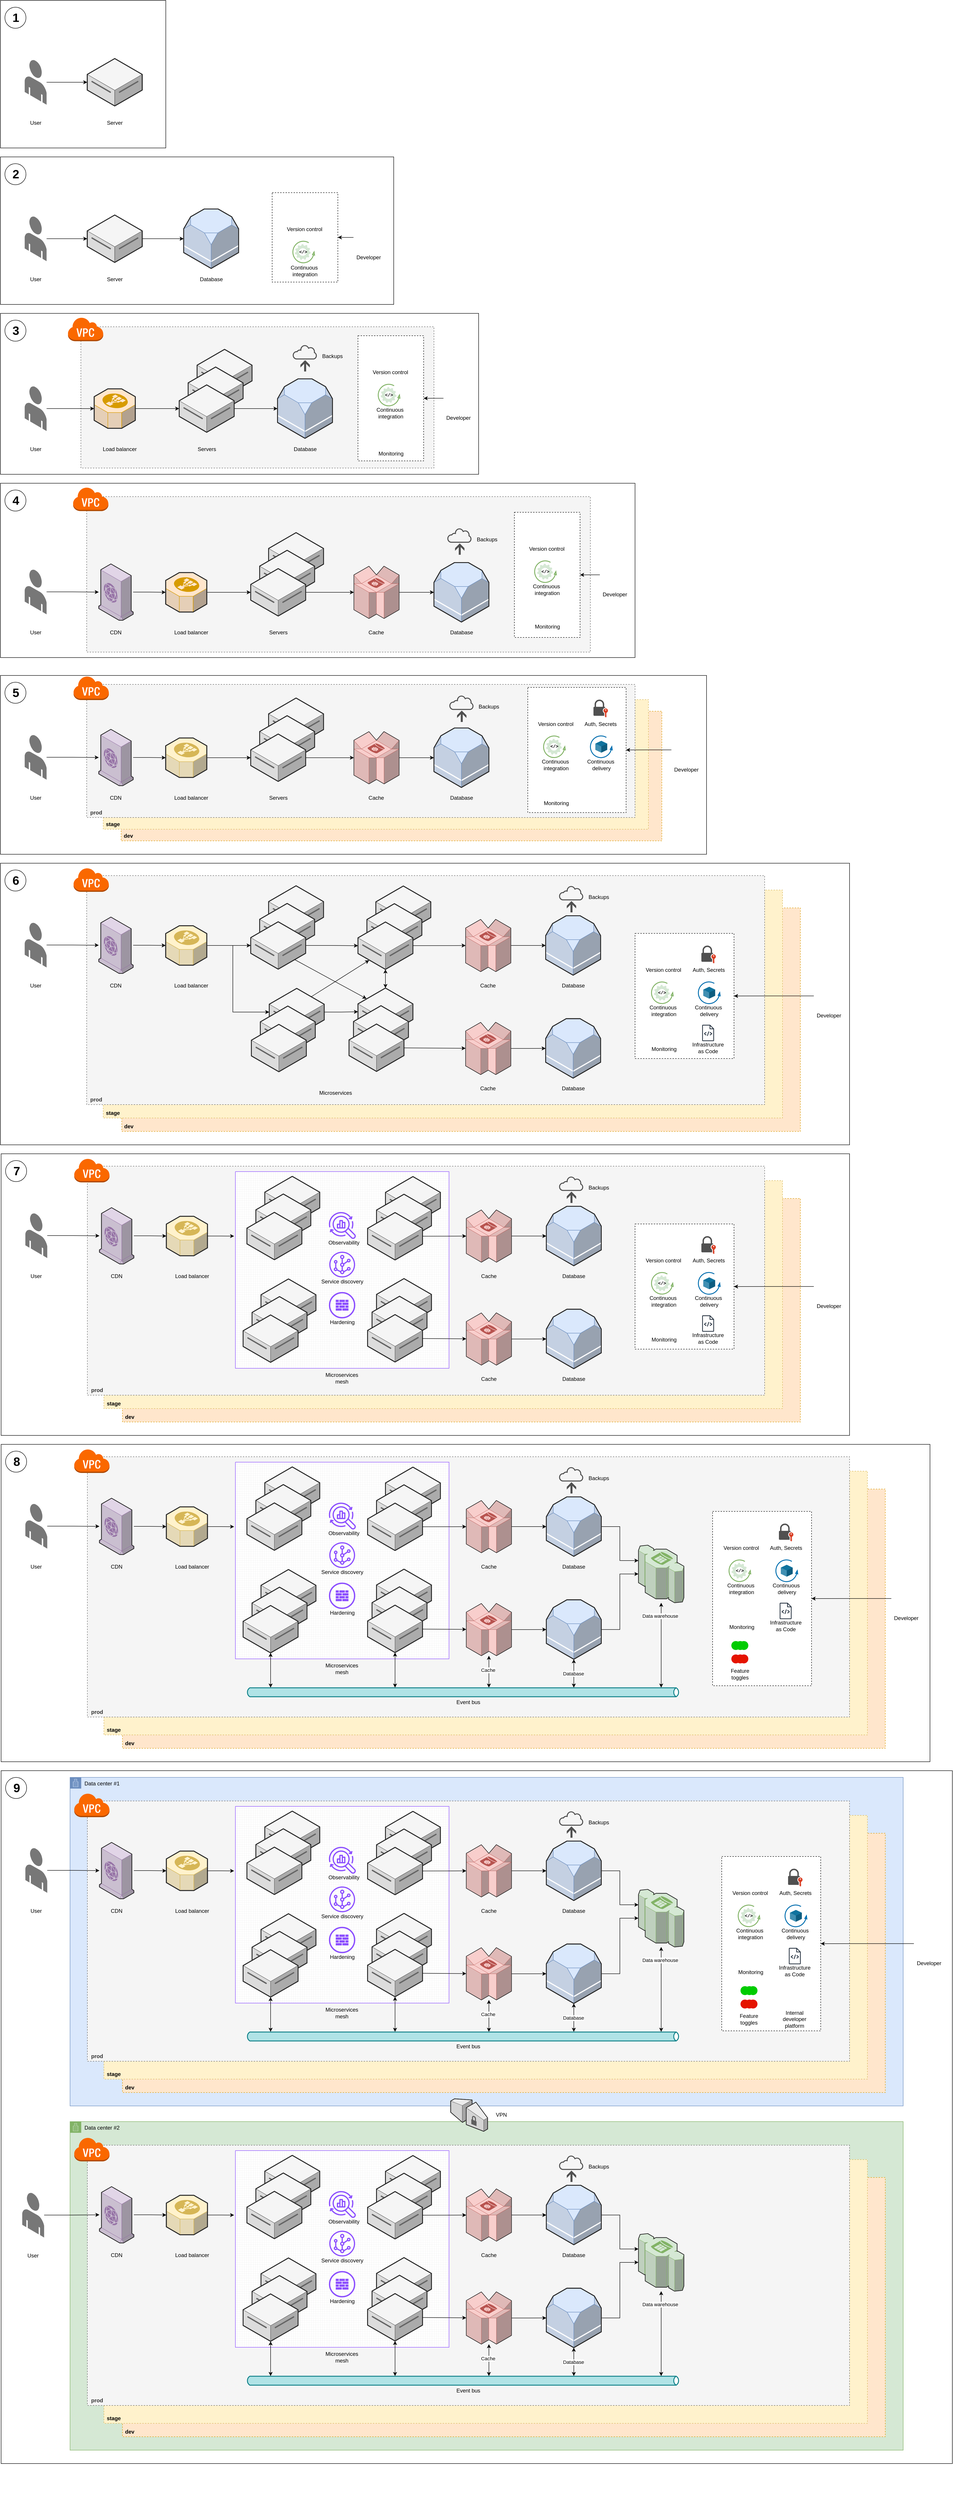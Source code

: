 <mxfile version="24.4.13" type="device">
  <diagram name="Page-1" id="-ZYCApN5Wwl5NKDxl_Fw">
    <mxGraphModel dx="5736" dy="3180" grid="1" gridSize="10" guides="1" tooltips="1" connect="1" arrows="1" fold="1" page="1" pageScale="1" pageWidth="850" pageHeight="1100" math="0" shadow="0">
      <root>
        <mxCell id="0" />
        <mxCell id="1" parent="0" />
        <mxCell id="qYdDb8iEe2bH3-4dFzhq-562" value="" style="rounded=0;whiteSpace=wrap;html=1;fillColor=none;" vertex="1" parent="1">
          <mxGeometry x="41.5" y="4290" width="2128.5" height="1550" as="geometry" />
        </mxCell>
        <mxCell id="qYdDb8iEe2bH3-4dFzhq-711" value="Data center #1" style="points=[[0,0],[0.25,0],[0.5,0],[0.75,0],[1,0],[1,0.25],[1,0.5],[1,0.75],[1,1],[0.75,1],[0.5,1],[0.25,1],[0,1],[0,0.75],[0,0.5],[0,0.25]];outlineConnect=0;html=1;whiteSpace=wrap;fontSize=12;fontStyle=0;container=1;pointerEvents=0;collapsible=0;recursiveResize=0;shape=mxgraph.aws4.group;grIcon=mxgraph.aws4.group_corporate_data_center;strokeColor=#6c8ebf;fillColor=#dae8fc;verticalAlign=top;align=left;spacingLeft=30;dashed=0;" vertex="1" parent="1">
          <mxGeometry x="195.75" y="4305" width="1864.25" height="735" as="geometry" />
        </mxCell>
        <mxCell id="ZxzjjC5gdZ-cjDVPfvcw-270" value="" style="rounded=0;whiteSpace=wrap;html=1;fillColor=none;" parent="1" vertex="1">
          <mxGeometry x="41.5" y="2910" width="1898.5" height="630" as="geometry" />
        </mxCell>
        <mxCell id="ZxzjjC5gdZ-cjDVPfvcw-271" value="&lt;b&gt;dev&lt;/b&gt;" style="rounded=0;whiteSpace=wrap;html=1;dashed=1;fillColor=#ffe6cc;strokeColor=#d79b00;align=left;verticalAlign=bottom;spacingLeft=4;spacingBottom=2;" parent="1" vertex="1">
          <mxGeometry x="312.99" y="3010" width="1517.01" height="500" as="geometry" />
        </mxCell>
        <mxCell id="ZxzjjC5gdZ-cjDVPfvcw-272" value="&lt;b&gt;stage&lt;/b&gt;" style="rounded=0;whiteSpace=wrap;html=1;dashed=1;fillColor=#fff2cc;strokeColor=#d6b656;align=left;verticalAlign=bottom;spacingLeft=4;spacingBottom=2;" parent="1" vertex="1">
          <mxGeometry x="271.5" y="2970" width="1518.5" height="510" as="geometry" />
        </mxCell>
        <mxCell id="ZxzjjC5gdZ-cjDVPfvcw-273" value="&lt;b&gt;prod&lt;/b&gt;" style="rounded=0;whiteSpace=wrap;html=1;dashed=1;fillColor=#f5f5f5;fontColor=#333333;strokeColor=#666666;align=left;verticalAlign=bottom;spacingLeft=6;spacingBottom=2;" parent="1" vertex="1">
          <mxGeometry x="234.5" y="2937.73" width="1515.5" height="512.27" as="geometry" />
        </mxCell>
        <mxCell id="qYdDb8iEe2bH3-4dFzhq-108" value="" style="verticalLabelPosition=bottom;verticalAlign=top;html=1;shape=mxgraph.basic.patternFillRect;fillStyle=grid;step=5;fillStrokeWidth=0.2;fillStrokeColor=#dddddd;strokeColor=#8C4FFF;" vertex="1" parent="1">
          <mxGeometry x="565.74" y="2949.91" width="478" height="440" as="geometry" />
        </mxCell>
        <mxCell id="ZxzjjC5gdZ-cjDVPfvcw-88" value="" style="rounded=0;whiteSpace=wrap;html=1;fillColor=none;" parent="1" vertex="1">
          <mxGeometry x="40" y="1840" width="1580" height="400" as="geometry" />
        </mxCell>
        <mxCell id="ZxzjjC5gdZ-cjDVPfvcw-113" value="&lt;b&gt;dev&lt;/b&gt;" style="rounded=0;whiteSpace=wrap;html=1;dashed=1;fillColor=#ffe6cc;strokeColor=#d79b00;align=left;verticalAlign=bottom;spacingLeft=4;spacingBottom=2;" parent="1" vertex="1">
          <mxGeometry x="310" y="1920" width="1210" height="290" as="geometry" />
        </mxCell>
        <mxCell id="ZxzjjC5gdZ-cjDVPfvcw-112" value="&lt;b&gt;stage&lt;/b&gt;" style="rounded=0;whiteSpace=wrap;html=1;dashed=1;fillColor=#fff2cc;strokeColor=#d6b656;align=left;verticalAlign=bottom;spacingLeft=4;spacingBottom=2;" parent="1" vertex="1">
          <mxGeometry x="270" y="1894" width="1220" height="290" as="geometry" />
        </mxCell>
        <mxCell id="ZxzjjC5gdZ-cjDVPfvcw-90" value="&lt;b&gt;prod&lt;/b&gt;" style="rounded=0;whiteSpace=wrap;html=1;dashed=1;fillColor=#f5f5f5;fontColor=#333333;strokeColor=#666666;align=left;verticalAlign=bottom;spacingLeft=6;spacingBottom=2;" parent="1" vertex="1">
          <mxGeometry x="233" y="1860" width="1227" height="297.73" as="geometry" />
        </mxCell>
        <mxCell id="ZxzjjC5gdZ-cjDVPfvcw-53" value="" style="rounded=0;whiteSpace=wrap;html=1;fillColor=none;" parent="1" vertex="1">
          <mxGeometry x="40" y="1410" width="1420" height="390" as="geometry" />
        </mxCell>
        <mxCell id="ZxzjjC5gdZ-cjDVPfvcw-86" value="" style="rounded=0;whiteSpace=wrap;html=1;dashed=1;fillColor=#f5f5f5;fontColor=#333333;strokeColor=#666666;align=left;verticalAlign=bottom;" parent="1" vertex="1">
          <mxGeometry x="233" y="1440" width="1127" height="347.73" as="geometry" />
        </mxCell>
        <mxCell id="ZxzjjC5gdZ-cjDVPfvcw-87" value="" style="outlineConnect=0;dashed=0;verticalLabelPosition=bottom;verticalAlign=top;align=center;html=1;shape=mxgraph.aws3.virtual_private_cloud;fillColor=#fa6800;fontColor=#000000;strokeColor=#C73500;" parent="1" vertex="1">
          <mxGeometry x="202" y="1418.27" width="79.5" height="54" as="geometry" />
        </mxCell>
        <mxCell id="ZxzjjC5gdZ-cjDVPfvcw-21" value="" style="rounded=0;whiteSpace=wrap;html=1;fillColor=none;" parent="1" vertex="1">
          <mxGeometry x="40" y="1030" width="1070" height="360" as="geometry" />
        </mxCell>
        <mxCell id="ZxzjjC5gdZ-cjDVPfvcw-79" value="" style="rounded=0;whiteSpace=wrap;html=1;dashed=1;fillColor=#f5f5f5;fontColor=#333333;strokeColor=#666666;align=left;verticalAlign=bottom;" parent="1" vertex="1">
          <mxGeometry x="220" y="1060" width="790" height="316" as="geometry" />
        </mxCell>
        <mxCell id="ZxzjjC5gdZ-cjDVPfvcw-114" value="" style="rounded=0;whiteSpace=wrap;html=1;fillColor=none;" parent="1" vertex="1">
          <mxGeometry x="40" y="2260" width="1900" height="630" as="geometry" />
        </mxCell>
        <mxCell id="ZxzjjC5gdZ-cjDVPfvcw-115" value="&lt;b&gt;dev&lt;/b&gt;" style="rounded=0;whiteSpace=wrap;html=1;dashed=1;fillColor=#ffe6cc;strokeColor=#d79b00;align=left;verticalAlign=bottom;spacingLeft=4;spacingBottom=2;" parent="1" vertex="1">
          <mxGeometry x="311.49" y="2360" width="1518.51" height="500" as="geometry" />
        </mxCell>
        <mxCell id="ZxzjjC5gdZ-cjDVPfvcw-117" value="&lt;b&gt;stage&lt;/b&gt;" style="rounded=0;whiteSpace=wrap;html=1;dashed=1;fillColor=#fff2cc;strokeColor=#d6b656;align=left;verticalAlign=bottom;spacingLeft=4;spacingBottom=2;" parent="1" vertex="1">
          <mxGeometry x="270" y="2320" width="1520" height="510" as="geometry" />
        </mxCell>
        <mxCell id="ZxzjjC5gdZ-cjDVPfvcw-118" value="&lt;b&gt;prod&lt;/b&gt;" style="rounded=0;whiteSpace=wrap;html=1;dashed=1;fillColor=#f5f5f5;fontColor=#333333;strokeColor=#666666;align=left;verticalAlign=bottom;spacingLeft=6;spacingBottom=2;" parent="1" vertex="1">
          <mxGeometry x="233" y="2287.73" width="1517" height="512.27" as="geometry" />
        </mxCell>
        <mxCell id="ZxzjjC5gdZ-cjDVPfvcw-35" value="&lt;div style=&quot;font-size: 8px;&quot;&gt;&lt;/div&gt;" style="verticalLabelPosition=middle;html=1;verticalAlign=top;strokeWidth=1;align=center;outlineConnect=0;dashed=0;outlineConnect=0;shape=mxgraph.aws3d.dataServer;strokeColor=#666666;aspect=fixed;fillColor=#f5f5f5;labelPosition=center;fontStyle=1;fontSize=33;fontColor=#333333;" parent="1" vertex="1">
          <mxGeometry x="480" y="1110.5" width="123" height="106" as="geometry" />
        </mxCell>
        <mxCell id="ZxzjjC5gdZ-cjDVPfvcw-34" value="&lt;div style=&quot;font-size: 8px;&quot;&gt;&lt;/div&gt;" style="verticalLabelPosition=middle;html=1;verticalAlign=top;strokeWidth=1;align=center;outlineConnect=0;dashed=0;outlineConnect=0;shape=mxgraph.aws3d.dataServer;strokeColor=#666666;aspect=fixed;fillColor=#f5f5f5;labelPosition=center;fontStyle=1;fontSize=33;fontColor=#333333;" parent="1" vertex="1">
          <mxGeometry x="460" y="1150" width="123" height="106" as="geometry" />
        </mxCell>
        <mxCell id="LBr9hsCO0pmCrkEfYy0i-30" value="" style="rounded=0;whiteSpace=wrap;html=1;fillColor=none;" parent="1" vertex="1">
          <mxGeometry x="40" y="330" width="370" height="330" as="geometry" />
        </mxCell>
        <mxCell id="LBr9hsCO0pmCrkEfYy0i-31" value="1" style="ellipse;whiteSpace=wrap;html=1;aspect=fixed;fontSize=27;fontStyle=1;spacing=2;spacingLeft=2;spacingTop=1;" parent="1" vertex="1">
          <mxGeometry x="50" y="345.162" width="47.103" height="47.103" as="geometry" />
        </mxCell>
        <mxCell id="ZxzjjC5gdZ-cjDVPfvcw-3" style="edgeStyle=orthogonalEdgeStyle;rounded=0;orthogonalLoop=1;jettySize=auto;html=1;" parent="1" source="LBr9hsCO0pmCrkEfYy0i-7" target="LBr9hsCO0pmCrkEfYy0i-4" edge="1">
          <mxGeometry relative="1" as="geometry" />
        </mxCell>
        <mxCell id="LBr9hsCO0pmCrkEfYy0i-7" value="" style="verticalLabelPosition=bottom;html=1;verticalAlign=top;strokeWidth=1;align=center;outlineConnect=0;dashed=0;outlineConnect=0;shape=mxgraph.aws3d.end_user;strokeColor=none;fillColor=#777777;aspect=fixed;" parent="1" vertex="1">
          <mxGeometry x="94.25" y="462.77" width="49" height="100.46" as="geometry" />
        </mxCell>
        <mxCell id="LBr9hsCO0pmCrkEfYy0i-4" value="&lt;div style=&quot;font-size: 8px;&quot;&gt;&lt;/div&gt;" style="verticalLabelPosition=middle;html=1;verticalAlign=top;strokeWidth=1;align=center;outlineConnect=0;dashed=0;outlineConnect=0;shape=mxgraph.aws3d.dataServer;strokeColor=#666666;aspect=fixed;fillColor=#f5f5f5;labelPosition=center;fontStyle=1;fontSize=33;fontColor=#333333;" parent="1" vertex="1">
          <mxGeometry x="234.25" y="460" width="123" height="106" as="geometry" />
        </mxCell>
        <mxCell id="ZxzjjC5gdZ-cjDVPfvcw-1" value="User" style="text;html=1;align=center;verticalAlign=middle;whiteSpace=wrap;rounded=0;" parent="1" vertex="1">
          <mxGeometry x="88.75" y="588.91" width="60" height="30" as="geometry" />
        </mxCell>
        <mxCell id="ZxzjjC5gdZ-cjDVPfvcw-2" value="Server" style="text;html=1;align=center;verticalAlign=middle;whiteSpace=wrap;rounded=0;" parent="1" vertex="1">
          <mxGeometry x="265.75" y="588.91" width="60" height="30" as="geometry" />
        </mxCell>
        <mxCell id="ZxzjjC5gdZ-cjDVPfvcw-4" value="" style="rounded=0;whiteSpace=wrap;html=1;fillColor=none;" parent="1" vertex="1">
          <mxGeometry x="40" y="680" width="880" height="330" as="geometry" />
        </mxCell>
        <mxCell id="ZxzjjC5gdZ-cjDVPfvcw-5" value="2" style="ellipse;whiteSpace=wrap;html=1;aspect=fixed;fontSize=27;fontStyle=1;spacing=2;spacingLeft=2;spacingTop=1;" parent="1" vertex="1">
          <mxGeometry x="50" y="695.162" width="47.103" height="47.103" as="geometry" />
        </mxCell>
        <mxCell id="ZxzjjC5gdZ-cjDVPfvcw-6" style="edgeStyle=orthogonalEdgeStyle;rounded=0;orthogonalLoop=1;jettySize=auto;html=1;" parent="1" source="ZxzjjC5gdZ-cjDVPfvcw-7" target="ZxzjjC5gdZ-cjDVPfvcw-8" edge="1">
          <mxGeometry relative="1" as="geometry" />
        </mxCell>
        <mxCell id="ZxzjjC5gdZ-cjDVPfvcw-7" value="" style="verticalLabelPosition=bottom;html=1;verticalAlign=top;strokeWidth=1;align=center;outlineConnect=0;dashed=0;outlineConnect=0;shape=mxgraph.aws3d.end_user;strokeColor=none;fillColor=#777777;aspect=fixed;" parent="1" vertex="1">
          <mxGeometry x="94.25" y="812.77" width="49" height="100.46" as="geometry" />
        </mxCell>
        <mxCell id="ZxzjjC5gdZ-cjDVPfvcw-20" style="edgeStyle=orthogonalEdgeStyle;rounded=0;orthogonalLoop=1;jettySize=auto;html=1;" parent="1" source="ZxzjjC5gdZ-cjDVPfvcw-8" target="ZxzjjC5gdZ-cjDVPfvcw-11" edge="1">
          <mxGeometry relative="1" as="geometry" />
        </mxCell>
        <mxCell id="ZxzjjC5gdZ-cjDVPfvcw-8" value="&lt;div style=&quot;font-size: 8px;&quot;&gt;&lt;/div&gt;" style="verticalLabelPosition=middle;html=1;verticalAlign=top;strokeWidth=1;align=center;outlineConnect=0;dashed=0;outlineConnect=0;shape=mxgraph.aws3d.dataServer;strokeColor=#666666;aspect=fixed;fillColor=#f5f5f5;labelPosition=center;fontStyle=1;fontSize=33;fontColor=#333333;" parent="1" vertex="1">
          <mxGeometry x="234.25" y="810" width="123" height="106" as="geometry" />
        </mxCell>
        <mxCell id="ZxzjjC5gdZ-cjDVPfvcw-9" value="User" style="text;html=1;align=center;verticalAlign=middle;whiteSpace=wrap;rounded=0;" parent="1" vertex="1">
          <mxGeometry x="88.75" y="938.91" width="60" height="30" as="geometry" />
        </mxCell>
        <mxCell id="ZxzjjC5gdZ-cjDVPfvcw-10" value="Server" style="text;html=1;align=center;verticalAlign=middle;whiteSpace=wrap;rounded=0;" parent="1" vertex="1">
          <mxGeometry x="265.75" y="938.91" width="60" height="30" as="geometry" />
        </mxCell>
        <mxCell id="ZxzjjC5gdZ-cjDVPfvcw-11" value="" style="verticalLabelPosition=bottom;html=1;verticalAlign=top;strokeWidth=1;align=center;outlineConnect=0;dashed=0;outlineConnect=0;shape=mxgraph.aws3d.rds;fillColor=#dae8fc;strokeColor=#6c8ebf;aspect=fixed;" parent="1" vertex="1">
          <mxGeometry x="450" y="796.5" width="123" height="133" as="geometry" />
        </mxCell>
        <mxCell id="ZxzjjC5gdZ-cjDVPfvcw-19" value="Database" style="text;html=1;align=center;verticalAlign=middle;whiteSpace=wrap;rounded=0;" parent="1" vertex="1">
          <mxGeometry x="481.5" y="938.91" width="60" height="30" as="geometry" />
        </mxCell>
        <mxCell id="ZxzjjC5gdZ-cjDVPfvcw-22" value="3" style="ellipse;whiteSpace=wrap;html=1;aspect=fixed;fontSize=27;fontStyle=1;spacing=2;spacingLeft=2;spacingTop=1;" parent="1" vertex="1">
          <mxGeometry x="50" y="1045.162" width="47.103" height="47.103" as="geometry" />
        </mxCell>
        <mxCell id="ZxzjjC5gdZ-cjDVPfvcw-32" style="edgeStyle=orthogonalEdgeStyle;rounded=0;orthogonalLoop=1;jettySize=auto;html=1;" parent="1" source="ZxzjjC5gdZ-cjDVPfvcw-24" target="ZxzjjC5gdZ-cjDVPfvcw-31" edge="1">
          <mxGeometry relative="1" as="geometry" />
        </mxCell>
        <mxCell id="ZxzjjC5gdZ-cjDVPfvcw-24" value="" style="verticalLabelPosition=bottom;html=1;verticalAlign=top;strokeWidth=1;align=center;outlineConnect=0;dashed=0;outlineConnect=0;shape=mxgraph.aws3d.end_user;strokeColor=none;fillColor=#777777;aspect=fixed;" parent="1" vertex="1">
          <mxGeometry x="94.25" y="1192.77" width="49" height="100.46" as="geometry" />
        </mxCell>
        <mxCell id="ZxzjjC5gdZ-cjDVPfvcw-25" style="edgeStyle=orthogonalEdgeStyle;rounded=0;orthogonalLoop=1;jettySize=auto;html=1;" parent="1" source="ZxzjjC5gdZ-cjDVPfvcw-26" target="ZxzjjC5gdZ-cjDVPfvcw-29" edge="1">
          <mxGeometry relative="1" as="geometry" />
        </mxCell>
        <mxCell id="ZxzjjC5gdZ-cjDVPfvcw-26" value="&lt;div style=&quot;font-size: 8px;&quot;&gt;&lt;/div&gt;" style="verticalLabelPosition=middle;html=1;verticalAlign=top;strokeWidth=1;align=center;outlineConnect=0;dashed=0;outlineConnect=0;shape=mxgraph.aws3d.dataServer;strokeColor=#666666;aspect=fixed;fillColor=#f5f5f5;labelPosition=center;fontStyle=1;fontSize=33;fontColor=#333333;" parent="1" vertex="1">
          <mxGeometry x="440" y="1190" width="123" height="106" as="geometry" />
        </mxCell>
        <mxCell id="ZxzjjC5gdZ-cjDVPfvcw-27" value="User" style="text;html=1;align=center;verticalAlign=middle;whiteSpace=wrap;rounded=0;" parent="1" vertex="1">
          <mxGeometry x="88.75" y="1318.91" width="60" height="30" as="geometry" />
        </mxCell>
        <mxCell id="ZxzjjC5gdZ-cjDVPfvcw-28" value="Servers" style="text;html=1;align=center;verticalAlign=middle;whiteSpace=wrap;rounded=0;" parent="1" vertex="1">
          <mxGeometry x="471.5" y="1318.91" width="60" height="30" as="geometry" />
        </mxCell>
        <mxCell id="ZxzjjC5gdZ-cjDVPfvcw-29" value="" style="verticalLabelPosition=bottom;html=1;verticalAlign=top;strokeWidth=1;align=center;outlineConnect=0;dashed=0;outlineConnect=0;shape=mxgraph.aws3d.rds;fillColor=#dae8fc;strokeColor=#6c8ebf;aspect=fixed;" parent="1" vertex="1">
          <mxGeometry x="660" y="1176.5" width="123" height="133" as="geometry" />
        </mxCell>
        <mxCell id="ZxzjjC5gdZ-cjDVPfvcw-30" value="Database" style="text;html=1;align=center;verticalAlign=middle;whiteSpace=wrap;rounded=0;" parent="1" vertex="1">
          <mxGeometry x="691.5" y="1318.91" width="60" height="30" as="geometry" />
        </mxCell>
        <mxCell id="ZxzjjC5gdZ-cjDVPfvcw-33" style="edgeStyle=orthogonalEdgeStyle;rounded=0;orthogonalLoop=1;jettySize=auto;html=1;" parent="1" source="ZxzjjC5gdZ-cjDVPfvcw-31" target="ZxzjjC5gdZ-cjDVPfvcw-26" edge="1">
          <mxGeometry relative="1" as="geometry" />
        </mxCell>
        <mxCell id="ZxzjjC5gdZ-cjDVPfvcw-31" value="" style="verticalLabelPosition=bottom;html=1;verticalAlign=top;strokeWidth=1;align=center;outlineConnect=0;dashed=0;outlineConnect=0;shape=mxgraph.aws3d.elasticLoadBalancing;fillColor=#ffe6cc;strokeColor=#d79b00;aspect=fixed;" parent="1" vertex="1">
          <mxGeometry x="249.75" y="1198.91" width="92" height="88.17" as="geometry" />
        </mxCell>
        <mxCell id="ZxzjjC5gdZ-cjDVPfvcw-36" value="Load balancer" style="text;html=1;align=center;verticalAlign=middle;whiteSpace=wrap;rounded=0;" parent="1" vertex="1">
          <mxGeometry x="260" y="1318.91" width="94.25" height="30" as="geometry" />
        </mxCell>
        <mxCell id="ZxzjjC5gdZ-cjDVPfvcw-54" value="&lt;div style=&quot;font-size: 8px;&quot;&gt;&lt;/div&gt;" style="verticalLabelPosition=middle;html=1;verticalAlign=top;strokeWidth=1;align=center;outlineConnect=0;dashed=0;outlineConnect=0;shape=mxgraph.aws3d.dataServer;strokeColor=#666666;aspect=fixed;fillColor=#f5f5f5;labelPosition=center;fontStyle=1;fontSize=33;fontColor=#333333;" parent="1" vertex="1">
          <mxGeometry x="640" y="1520.5" width="123" height="106" as="geometry" />
        </mxCell>
        <mxCell id="ZxzjjC5gdZ-cjDVPfvcw-55" value="&lt;div style=&quot;font-size: 8px;&quot;&gt;&lt;/div&gt;" style="verticalLabelPosition=middle;html=1;verticalAlign=top;strokeWidth=1;align=center;outlineConnect=0;dashed=0;outlineConnect=0;shape=mxgraph.aws3d.dataServer;strokeColor=#666666;aspect=fixed;fillColor=#f5f5f5;labelPosition=center;fontStyle=1;fontSize=33;fontColor=#333333;" parent="1" vertex="1">
          <mxGeometry x="620" y="1560" width="123" height="106" as="geometry" />
        </mxCell>
        <mxCell id="ZxzjjC5gdZ-cjDVPfvcw-56" value="4" style="ellipse;whiteSpace=wrap;html=1;aspect=fixed;fontSize=27;fontStyle=1;spacing=2;spacingLeft=2;spacingTop=1;" parent="1" vertex="1">
          <mxGeometry x="50" y="1425.162" width="47.103" height="47.103" as="geometry" />
        </mxCell>
        <mxCell id="ZxzjjC5gdZ-cjDVPfvcw-69" style="edgeStyle=orthogonalEdgeStyle;rounded=0;orthogonalLoop=1;jettySize=auto;html=1;" parent="1" source="ZxzjjC5gdZ-cjDVPfvcw-58" target="ZxzjjC5gdZ-cjDVPfvcw-68" edge="1">
          <mxGeometry relative="1" as="geometry" />
        </mxCell>
        <mxCell id="ZxzjjC5gdZ-cjDVPfvcw-58" value="" style="verticalLabelPosition=bottom;html=1;verticalAlign=top;strokeWidth=1;align=center;outlineConnect=0;dashed=0;outlineConnect=0;shape=mxgraph.aws3d.end_user;strokeColor=none;fillColor=#777777;aspect=fixed;" parent="1" vertex="1">
          <mxGeometry x="94.25" y="1602.77" width="49" height="100.46" as="geometry" />
        </mxCell>
        <mxCell id="ZxzjjC5gdZ-cjDVPfvcw-76" style="edgeStyle=orthogonalEdgeStyle;rounded=0;orthogonalLoop=1;jettySize=auto;html=1;" parent="1" source="ZxzjjC5gdZ-cjDVPfvcw-60" target="ZxzjjC5gdZ-cjDVPfvcw-73" edge="1">
          <mxGeometry relative="1" as="geometry" />
        </mxCell>
        <mxCell id="ZxzjjC5gdZ-cjDVPfvcw-60" value="&lt;div style=&quot;font-size: 8px;&quot;&gt;&lt;/div&gt;" style="verticalLabelPosition=middle;html=1;verticalAlign=top;strokeWidth=1;align=center;outlineConnect=0;dashed=0;outlineConnect=0;shape=mxgraph.aws3d.dataServer;strokeColor=#666666;aspect=fixed;fillColor=#f5f5f5;labelPosition=center;fontStyle=1;fontSize=33;fontColor=#333333;" parent="1" vertex="1">
          <mxGeometry x="600" y="1601" width="123" height="106" as="geometry" />
        </mxCell>
        <mxCell id="ZxzjjC5gdZ-cjDVPfvcw-61" value="User" style="text;html=1;align=center;verticalAlign=middle;whiteSpace=wrap;rounded=0;" parent="1" vertex="1">
          <mxGeometry x="88.75" y="1728.91" width="60" height="30" as="geometry" />
        </mxCell>
        <mxCell id="ZxzjjC5gdZ-cjDVPfvcw-62" value="Servers" style="text;html=1;align=center;verticalAlign=middle;whiteSpace=wrap;rounded=0;" parent="1" vertex="1">
          <mxGeometry x="631.5" y="1728.91" width="60" height="30" as="geometry" />
        </mxCell>
        <mxCell id="ZxzjjC5gdZ-cjDVPfvcw-63" value="" style="verticalLabelPosition=bottom;html=1;verticalAlign=top;strokeWidth=1;align=center;outlineConnect=0;dashed=0;outlineConnect=0;shape=mxgraph.aws3d.rds;fillColor=#dae8fc;strokeColor=#6c8ebf;aspect=fixed;" parent="1" vertex="1">
          <mxGeometry x="1010" y="1587.5" width="123" height="133" as="geometry" />
        </mxCell>
        <mxCell id="ZxzjjC5gdZ-cjDVPfvcw-64" value="Database" style="text;html=1;align=center;verticalAlign=middle;whiteSpace=wrap;rounded=0;" parent="1" vertex="1">
          <mxGeometry x="1041.5" y="1728.91" width="60" height="30" as="geometry" />
        </mxCell>
        <mxCell id="ZxzjjC5gdZ-cjDVPfvcw-65" style="edgeStyle=orthogonalEdgeStyle;rounded=0;orthogonalLoop=1;jettySize=auto;html=1;" parent="1" source="ZxzjjC5gdZ-cjDVPfvcw-66" target="ZxzjjC5gdZ-cjDVPfvcw-60" edge="1">
          <mxGeometry relative="1" as="geometry" />
        </mxCell>
        <mxCell id="ZxzjjC5gdZ-cjDVPfvcw-66" value="" style="verticalLabelPosition=bottom;html=1;verticalAlign=top;strokeWidth=1;align=center;outlineConnect=0;dashed=0;outlineConnect=0;shape=mxgraph.aws3d.elasticLoadBalancing;fillColor=#ffe6cc;strokeColor=#d79b00;aspect=fixed;" parent="1" vertex="1">
          <mxGeometry x="409.75" y="1609.91" width="92" height="88.17" as="geometry" />
        </mxCell>
        <mxCell id="ZxzjjC5gdZ-cjDVPfvcw-67" value="Load balancer" style="text;html=1;align=center;verticalAlign=middle;whiteSpace=wrap;rounded=0;" parent="1" vertex="1">
          <mxGeometry x="420" y="1728.91" width="94.25" height="30" as="geometry" />
        </mxCell>
        <mxCell id="ZxzjjC5gdZ-cjDVPfvcw-70" style="edgeStyle=orthogonalEdgeStyle;rounded=0;orthogonalLoop=1;jettySize=auto;html=1;" parent="1" source="ZxzjjC5gdZ-cjDVPfvcw-68" target="ZxzjjC5gdZ-cjDVPfvcw-66" edge="1">
          <mxGeometry relative="1" as="geometry" />
        </mxCell>
        <mxCell id="ZxzjjC5gdZ-cjDVPfvcw-68" value="" style="verticalLabelPosition=bottom;html=1;verticalAlign=top;strokeWidth=1;align=center;outlineConnect=0;dashed=0;outlineConnect=0;shape=mxgraph.aws3d.cloudfront;fillColor=#e1d5e7;strokeColor=#9673a6;aspect=fixed;" parent="1" vertex="1">
          <mxGeometry x="260" y="1590.5" width="77.03" height="126" as="geometry" />
        </mxCell>
        <mxCell id="ZxzjjC5gdZ-cjDVPfvcw-71" value="CDN" style="text;html=1;align=center;verticalAlign=middle;whiteSpace=wrap;rounded=0;" parent="1" vertex="1">
          <mxGeometry x="251.39" y="1728.91" width="94.25" height="30" as="geometry" />
        </mxCell>
        <mxCell id="ZxzjjC5gdZ-cjDVPfvcw-74" value="Cache" style="text;html=1;align=center;verticalAlign=middle;whiteSpace=wrap;rounded=0;" parent="1" vertex="1">
          <mxGeometry x="851.49" y="1728.91" width="60" height="30" as="geometry" />
        </mxCell>
        <mxCell id="ZxzjjC5gdZ-cjDVPfvcw-77" style="edgeStyle=orthogonalEdgeStyle;rounded=0;orthogonalLoop=1;jettySize=auto;html=1;" parent="1" source="ZxzjjC5gdZ-cjDVPfvcw-73" target="ZxzjjC5gdZ-cjDVPfvcw-63" edge="1">
          <mxGeometry relative="1" as="geometry" />
        </mxCell>
        <mxCell id="ZxzjjC5gdZ-cjDVPfvcw-73" value="" style="verticalLabelPosition=bottom;html=1;verticalAlign=top;strokeWidth=1;align=center;outlineConnect=0;dashed=0;outlineConnect=0;shape=mxgraph.aws3d.dynamoDb;fillColor=#f8cecc;strokeColor=#b85450;aspect=fixed;" parent="1" vertex="1">
          <mxGeometry x="830.9" y="1595.5" width="101.19" height="117.08" as="geometry" />
        </mxCell>
        <mxCell id="ZxzjjC5gdZ-cjDVPfvcw-92" value="&lt;div style=&quot;font-size: 8px;&quot;&gt;&lt;/div&gt;" style="verticalLabelPosition=middle;html=1;verticalAlign=top;strokeWidth=1;align=center;outlineConnect=0;dashed=0;outlineConnect=0;shape=mxgraph.aws3d.dataServer;strokeColor=#666666;aspect=fixed;fillColor=#f5f5f5;labelPosition=center;fontStyle=1;fontSize=33;fontColor=#333333;" parent="1" vertex="1">
          <mxGeometry x="640" y="1890.5" width="123" height="106" as="geometry" />
        </mxCell>
        <mxCell id="ZxzjjC5gdZ-cjDVPfvcw-93" value="&lt;div style=&quot;font-size: 8px;&quot;&gt;&lt;/div&gt;" style="verticalLabelPosition=middle;html=1;verticalAlign=top;strokeWidth=1;align=center;outlineConnect=0;dashed=0;outlineConnect=0;shape=mxgraph.aws3d.dataServer;strokeColor=#666666;aspect=fixed;fillColor=#f5f5f5;labelPosition=center;fontStyle=1;fontSize=33;fontColor=#333333;" parent="1" vertex="1">
          <mxGeometry x="620" y="1930" width="123" height="106" as="geometry" />
        </mxCell>
        <mxCell id="ZxzjjC5gdZ-cjDVPfvcw-94" value="5" style="ellipse;whiteSpace=wrap;html=1;aspect=fixed;fontSize=27;fontStyle=1;spacing=2;spacingLeft=2;spacingTop=1;" parent="1" vertex="1">
          <mxGeometry x="50" y="1855.162" width="47.103" height="47.103" as="geometry" />
        </mxCell>
        <mxCell id="ZxzjjC5gdZ-cjDVPfvcw-95" style="edgeStyle=orthogonalEdgeStyle;rounded=0;orthogonalLoop=1;jettySize=auto;html=1;" parent="1" source="ZxzjjC5gdZ-cjDVPfvcw-96" target="ZxzjjC5gdZ-cjDVPfvcw-107" edge="1">
          <mxGeometry relative="1" as="geometry" />
        </mxCell>
        <mxCell id="ZxzjjC5gdZ-cjDVPfvcw-96" value="" style="verticalLabelPosition=bottom;html=1;verticalAlign=top;strokeWidth=1;align=center;outlineConnect=0;dashed=0;outlineConnect=0;shape=mxgraph.aws3d.end_user;strokeColor=none;fillColor=#777777;aspect=fixed;" parent="1" vertex="1">
          <mxGeometry x="94.25" y="1972.77" width="49" height="100.46" as="geometry" />
        </mxCell>
        <mxCell id="ZxzjjC5gdZ-cjDVPfvcw-97" style="edgeStyle=orthogonalEdgeStyle;rounded=0;orthogonalLoop=1;jettySize=auto;html=1;" parent="1" source="ZxzjjC5gdZ-cjDVPfvcw-98" target="ZxzjjC5gdZ-cjDVPfvcw-111" edge="1">
          <mxGeometry relative="1" as="geometry" />
        </mxCell>
        <mxCell id="ZxzjjC5gdZ-cjDVPfvcw-98" value="&lt;div style=&quot;font-size: 8px;&quot;&gt;&lt;/div&gt;" style="verticalLabelPosition=middle;html=1;verticalAlign=top;strokeWidth=1;align=center;outlineConnect=0;dashed=0;outlineConnect=0;shape=mxgraph.aws3d.dataServer;strokeColor=#666666;aspect=fixed;fillColor=#f5f5f5;labelPosition=center;fontStyle=1;fontSize=33;fontColor=#333333;" parent="1" vertex="1">
          <mxGeometry x="600" y="1971" width="123" height="106" as="geometry" />
        </mxCell>
        <mxCell id="ZxzjjC5gdZ-cjDVPfvcw-99" value="User" style="text;html=1;align=center;verticalAlign=middle;whiteSpace=wrap;rounded=0;" parent="1" vertex="1">
          <mxGeometry x="88.75" y="2098.91" width="60" height="30" as="geometry" />
        </mxCell>
        <mxCell id="ZxzjjC5gdZ-cjDVPfvcw-100" value="Servers" style="text;html=1;align=center;verticalAlign=middle;whiteSpace=wrap;rounded=0;" parent="1" vertex="1">
          <mxGeometry x="631.5" y="2098.91" width="60" height="30" as="geometry" />
        </mxCell>
        <mxCell id="ZxzjjC5gdZ-cjDVPfvcw-101" value="" style="verticalLabelPosition=bottom;html=1;verticalAlign=top;strokeWidth=1;align=center;outlineConnect=0;dashed=0;outlineConnect=0;shape=mxgraph.aws3d.rds;fillColor=#dae8fc;strokeColor=#6c8ebf;aspect=fixed;" parent="1" vertex="1">
          <mxGeometry x="1010" y="1957.5" width="123" height="133" as="geometry" />
        </mxCell>
        <mxCell id="ZxzjjC5gdZ-cjDVPfvcw-102" value="Database" style="text;html=1;align=center;verticalAlign=middle;whiteSpace=wrap;rounded=0;" parent="1" vertex="1">
          <mxGeometry x="1041.5" y="2098.91" width="60" height="30" as="geometry" />
        </mxCell>
        <mxCell id="ZxzjjC5gdZ-cjDVPfvcw-103" style="edgeStyle=orthogonalEdgeStyle;rounded=0;orthogonalLoop=1;jettySize=auto;html=1;" parent="1" source="ZxzjjC5gdZ-cjDVPfvcw-104" target="ZxzjjC5gdZ-cjDVPfvcw-98" edge="1">
          <mxGeometry relative="1" as="geometry" />
        </mxCell>
        <mxCell id="ZxzjjC5gdZ-cjDVPfvcw-104" value="" style="verticalLabelPosition=bottom;html=1;verticalAlign=top;strokeWidth=1;align=center;outlineConnect=0;dashed=0;outlineConnect=0;shape=mxgraph.aws3d.elasticLoadBalancing;fillColor=#fff2cc;strokeColor=#d6b656;aspect=fixed;" parent="1" vertex="1">
          <mxGeometry x="409.75" y="1979.91" width="92" height="88.17" as="geometry" />
        </mxCell>
        <mxCell id="ZxzjjC5gdZ-cjDVPfvcw-105" value="Load balancer" style="text;html=1;align=center;verticalAlign=middle;whiteSpace=wrap;rounded=0;" parent="1" vertex="1">
          <mxGeometry x="420" y="2098.91" width="94.25" height="30" as="geometry" />
        </mxCell>
        <mxCell id="ZxzjjC5gdZ-cjDVPfvcw-106" style="edgeStyle=orthogonalEdgeStyle;rounded=0;orthogonalLoop=1;jettySize=auto;html=1;" parent="1" source="ZxzjjC5gdZ-cjDVPfvcw-107" target="ZxzjjC5gdZ-cjDVPfvcw-104" edge="1">
          <mxGeometry relative="1" as="geometry" />
        </mxCell>
        <mxCell id="ZxzjjC5gdZ-cjDVPfvcw-107" value="" style="verticalLabelPosition=bottom;html=1;verticalAlign=top;strokeWidth=1;align=center;outlineConnect=0;dashed=0;outlineConnect=0;shape=mxgraph.aws3d.cloudfront;fillColor=#e1d5e7;strokeColor=#9673a6;aspect=fixed;" parent="1" vertex="1">
          <mxGeometry x="260" y="1960.5" width="77.03" height="126" as="geometry" />
        </mxCell>
        <mxCell id="ZxzjjC5gdZ-cjDVPfvcw-108" value="CDN" style="text;html=1;align=center;verticalAlign=middle;whiteSpace=wrap;rounded=0;" parent="1" vertex="1">
          <mxGeometry x="251.39" y="2098.91" width="94.25" height="30" as="geometry" />
        </mxCell>
        <mxCell id="ZxzjjC5gdZ-cjDVPfvcw-109" value="Cache" style="text;html=1;align=center;verticalAlign=middle;whiteSpace=wrap;rounded=0;" parent="1" vertex="1">
          <mxGeometry x="851.49" y="2098.91" width="60" height="30" as="geometry" />
        </mxCell>
        <mxCell id="ZxzjjC5gdZ-cjDVPfvcw-110" style="edgeStyle=orthogonalEdgeStyle;rounded=0;orthogonalLoop=1;jettySize=auto;html=1;" parent="1" source="ZxzjjC5gdZ-cjDVPfvcw-111" target="ZxzjjC5gdZ-cjDVPfvcw-101" edge="1">
          <mxGeometry relative="1" as="geometry" />
        </mxCell>
        <mxCell id="ZxzjjC5gdZ-cjDVPfvcw-111" value="" style="verticalLabelPosition=bottom;html=1;verticalAlign=top;strokeWidth=1;align=center;outlineConnect=0;dashed=0;outlineConnect=0;shape=mxgraph.aws3d.dynamoDb;fillColor=#f8cecc;strokeColor=#b85450;aspect=fixed;" parent="1" vertex="1">
          <mxGeometry x="830.9" y="1965.5" width="101.19" height="117.08" as="geometry" />
        </mxCell>
        <mxCell id="ZxzjjC5gdZ-cjDVPfvcw-120" value="&lt;div style=&quot;font-size: 8px;&quot;&gt;&lt;/div&gt;" style="verticalLabelPosition=middle;html=1;verticalAlign=top;strokeWidth=1;align=center;outlineConnect=0;dashed=0;outlineConnect=0;shape=mxgraph.aws3d.dataServer;strokeColor=#666666;aspect=fixed;fillColor=#f5f5f5;labelPosition=center;fontStyle=1;fontSize=33;fontColor=#333333;" parent="1" vertex="1">
          <mxGeometry x="640" y="2310.5" width="123" height="106" as="geometry" />
        </mxCell>
        <mxCell id="ZxzjjC5gdZ-cjDVPfvcw-121" value="&lt;div style=&quot;font-size: 8px;&quot;&gt;&lt;/div&gt;" style="verticalLabelPosition=middle;html=1;verticalAlign=top;strokeWidth=1;align=center;outlineConnect=0;dashed=0;outlineConnect=0;shape=mxgraph.aws3d.dataServer;strokeColor=#666666;aspect=fixed;fillColor=#f5f5f5;labelPosition=center;fontStyle=1;fontSize=33;fontColor=#333333;" parent="1" vertex="1">
          <mxGeometry x="620" y="2350" width="123" height="106" as="geometry" />
        </mxCell>
        <mxCell id="ZxzjjC5gdZ-cjDVPfvcw-122" value="6" style="ellipse;whiteSpace=wrap;html=1;aspect=fixed;fontSize=27;fontStyle=1;spacing=2;spacingLeft=2;spacingTop=1;" parent="1" vertex="1">
          <mxGeometry x="50" y="2275.162" width="47.103" height="47.103" as="geometry" />
        </mxCell>
        <mxCell id="ZxzjjC5gdZ-cjDVPfvcw-123" style="edgeStyle=orthogonalEdgeStyle;rounded=0;orthogonalLoop=1;jettySize=auto;html=1;" parent="1" source="ZxzjjC5gdZ-cjDVPfvcw-124" target="ZxzjjC5gdZ-cjDVPfvcw-135" edge="1">
          <mxGeometry relative="1" as="geometry" />
        </mxCell>
        <mxCell id="ZxzjjC5gdZ-cjDVPfvcw-124" value="" style="verticalLabelPosition=bottom;html=1;verticalAlign=top;strokeWidth=1;align=center;outlineConnect=0;dashed=0;outlineConnect=0;shape=mxgraph.aws3d.end_user;strokeColor=none;fillColor=#777777;aspect=fixed;" parent="1" vertex="1">
          <mxGeometry x="94.25" y="2392.77" width="49" height="100.46" as="geometry" />
        </mxCell>
        <mxCell id="ZxzjjC5gdZ-cjDVPfvcw-155" style="edgeStyle=orthogonalEdgeStyle;rounded=0;orthogonalLoop=1;jettySize=auto;html=1;" parent="1" source="ZxzjjC5gdZ-cjDVPfvcw-126" target="ZxzjjC5gdZ-cjDVPfvcw-145" edge="1">
          <mxGeometry relative="1" as="geometry" />
        </mxCell>
        <mxCell id="ZxzjjC5gdZ-cjDVPfvcw-126" value="&lt;div style=&quot;font-size: 8px;&quot;&gt;&lt;/div&gt;" style="verticalLabelPosition=middle;html=1;verticalAlign=top;strokeWidth=1;align=center;outlineConnect=0;dashed=0;outlineConnect=0;shape=mxgraph.aws3d.dataServer;strokeColor=#666666;aspect=fixed;fillColor=#f5f5f5;labelPosition=center;fontStyle=1;fontSize=33;fontColor=#333333;" parent="1" vertex="1">
          <mxGeometry x="600" y="2391" width="123" height="106" as="geometry" />
        </mxCell>
        <mxCell id="ZxzjjC5gdZ-cjDVPfvcw-127" value="User" style="text;html=1;align=center;verticalAlign=middle;whiteSpace=wrap;rounded=0;" parent="1" vertex="1">
          <mxGeometry x="88.75" y="2518.91" width="60" height="30" as="geometry" />
        </mxCell>
        <mxCell id="ZxzjjC5gdZ-cjDVPfvcw-128" value="Microservices" style="text;html=1;align=center;verticalAlign=middle;whiteSpace=wrap;rounded=0;" parent="1" vertex="1">
          <mxGeometry x="742.25" y="2759.2" width="95.5" height="30" as="geometry" />
        </mxCell>
        <mxCell id="ZxzjjC5gdZ-cjDVPfvcw-129" value="" style="verticalLabelPosition=bottom;html=1;verticalAlign=top;strokeWidth=1;align=center;outlineConnect=0;dashed=0;outlineConnect=0;shape=mxgraph.aws3d.rds;fillColor=#dae8fc;strokeColor=#6c8ebf;aspect=fixed;" parent="1" vertex="1">
          <mxGeometry x="1260" y="2377.5" width="123" height="133" as="geometry" />
        </mxCell>
        <mxCell id="ZxzjjC5gdZ-cjDVPfvcw-130" value="Database" style="text;html=1;align=center;verticalAlign=middle;whiteSpace=wrap;rounded=0;" parent="1" vertex="1">
          <mxGeometry x="1291.5" y="2518.91" width="60" height="30" as="geometry" />
        </mxCell>
        <mxCell id="ZxzjjC5gdZ-cjDVPfvcw-131" style="edgeStyle=orthogonalEdgeStyle;rounded=0;orthogonalLoop=1;jettySize=auto;html=1;" parent="1" source="ZxzjjC5gdZ-cjDVPfvcw-132" target="ZxzjjC5gdZ-cjDVPfvcw-126" edge="1">
          <mxGeometry relative="1" as="geometry" />
        </mxCell>
        <mxCell id="ZxzjjC5gdZ-cjDVPfvcw-161" style="edgeStyle=orthogonalEdgeStyle;rounded=0;orthogonalLoop=1;jettySize=auto;html=1;" parent="1" source="ZxzjjC5gdZ-cjDVPfvcw-132" target="ZxzjjC5gdZ-cjDVPfvcw-140" edge="1">
          <mxGeometry relative="1" as="geometry">
            <Array as="points">
              <mxPoint x="560" y="2444" />
              <mxPoint x="560" y="2593" />
            </Array>
          </mxGeometry>
        </mxCell>
        <mxCell id="ZxzjjC5gdZ-cjDVPfvcw-132" value="" style="verticalLabelPosition=bottom;html=1;verticalAlign=top;strokeWidth=1;align=center;outlineConnect=0;dashed=0;outlineConnect=0;shape=mxgraph.aws3d.elasticLoadBalancing;fillColor=#fff2cc;strokeColor=#d6b656;aspect=fixed;" parent="1" vertex="1">
          <mxGeometry x="409.75" y="2399.91" width="92" height="88.17" as="geometry" />
        </mxCell>
        <mxCell id="ZxzjjC5gdZ-cjDVPfvcw-133" value="Load balancer" style="text;html=1;align=center;verticalAlign=middle;whiteSpace=wrap;rounded=0;" parent="1" vertex="1">
          <mxGeometry x="420" y="2518.91" width="94.25" height="30" as="geometry" />
        </mxCell>
        <mxCell id="ZxzjjC5gdZ-cjDVPfvcw-134" style="edgeStyle=orthogonalEdgeStyle;rounded=0;orthogonalLoop=1;jettySize=auto;html=1;" parent="1" source="ZxzjjC5gdZ-cjDVPfvcw-135" target="ZxzjjC5gdZ-cjDVPfvcw-132" edge="1">
          <mxGeometry relative="1" as="geometry" />
        </mxCell>
        <mxCell id="ZxzjjC5gdZ-cjDVPfvcw-135" value="" style="verticalLabelPosition=bottom;html=1;verticalAlign=top;strokeWidth=1;align=center;outlineConnect=0;dashed=0;outlineConnect=0;shape=mxgraph.aws3d.cloudfront;fillColor=#e1d5e7;strokeColor=#9673a6;aspect=fixed;" parent="1" vertex="1">
          <mxGeometry x="260" y="2380.5" width="77.03" height="126" as="geometry" />
        </mxCell>
        <mxCell id="ZxzjjC5gdZ-cjDVPfvcw-136" value="CDN" style="text;html=1;align=center;verticalAlign=middle;whiteSpace=wrap;rounded=0;" parent="1" vertex="1">
          <mxGeometry x="251.39" y="2518.91" width="94.25" height="30" as="geometry" />
        </mxCell>
        <mxCell id="ZxzjjC5gdZ-cjDVPfvcw-137" value="Cache" style="text;html=1;align=center;verticalAlign=middle;whiteSpace=wrap;rounded=0;" parent="1" vertex="1">
          <mxGeometry x="1101.49" y="2518.91" width="60" height="30" as="geometry" />
        </mxCell>
        <mxCell id="ZxzjjC5gdZ-cjDVPfvcw-138" style="edgeStyle=orthogonalEdgeStyle;rounded=0;orthogonalLoop=1;jettySize=auto;html=1;" parent="1" source="ZxzjjC5gdZ-cjDVPfvcw-139" target="ZxzjjC5gdZ-cjDVPfvcw-129" edge="1">
          <mxGeometry relative="1" as="geometry" />
        </mxCell>
        <mxCell id="ZxzjjC5gdZ-cjDVPfvcw-139" value="" style="verticalLabelPosition=bottom;html=1;verticalAlign=top;strokeWidth=1;align=center;outlineConnect=0;dashed=0;outlineConnect=0;shape=mxgraph.aws3d.dynamoDb;fillColor=#f8cecc;strokeColor=#b85450;aspect=fixed;" parent="1" vertex="1">
          <mxGeometry x="1080.9" y="2385.5" width="101.19" height="117.08" as="geometry" />
        </mxCell>
        <mxCell id="ZxzjjC5gdZ-cjDVPfvcw-119" value="" style="outlineConnect=0;dashed=0;verticalLabelPosition=bottom;verticalAlign=top;align=center;html=1;shape=mxgraph.aws3.virtual_private_cloud;fillColor=#fa6800;fontColor=#000000;strokeColor=#C73500;" parent="1" vertex="1">
          <mxGeometry x="203" y="2270" width="79.5" height="54" as="geometry" />
        </mxCell>
        <mxCell id="ZxzjjC5gdZ-cjDVPfvcw-162" style="edgeStyle=orthogonalEdgeStyle;rounded=0;orthogonalLoop=1;jettySize=auto;html=1;" parent="1" source="ZxzjjC5gdZ-cjDVPfvcw-140" target="ZxzjjC5gdZ-cjDVPfvcw-146" edge="1">
          <mxGeometry relative="1" as="geometry" />
        </mxCell>
        <mxCell id="ZxzjjC5gdZ-cjDVPfvcw-140" value="&lt;div style=&quot;font-size: 8px;&quot;&gt;&lt;/div&gt;" style="verticalLabelPosition=middle;html=1;verticalAlign=top;strokeWidth=1;align=center;outlineConnect=0;dashed=0;outlineConnect=0;shape=mxgraph.aws3d.dataServer;strokeColor=#666666;aspect=fixed;fillColor=#f5f5f5;labelPosition=center;fontStyle=1;fontSize=33;fontColor=#333333;" parent="1" vertex="1">
          <mxGeometry x="641.5" y="2540" width="123" height="106" as="geometry" />
        </mxCell>
        <mxCell id="ZxzjjC5gdZ-cjDVPfvcw-141" value="&lt;div style=&quot;font-size: 8px;&quot;&gt;&lt;/div&gt;" style="verticalLabelPosition=middle;html=1;verticalAlign=top;strokeWidth=1;align=center;outlineConnect=0;dashed=0;outlineConnect=0;shape=mxgraph.aws3d.dataServer;strokeColor=#666666;aspect=fixed;fillColor=#f5f5f5;labelPosition=center;fontStyle=1;fontSize=33;fontColor=#333333;" parent="1" vertex="1">
          <mxGeometry x="621.5" y="2579.5" width="123" height="106" as="geometry" />
        </mxCell>
        <mxCell id="ZxzjjC5gdZ-cjDVPfvcw-143" value="&lt;div style=&quot;font-size: 8px;&quot;&gt;&lt;/div&gt;" style="verticalLabelPosition=middle;html=1;verticalAlign=top;strokeWidth=1;align=center;outlineConnect=0;dashed=0;outlineConnect=0;shape=mxgraph.aws3d.dataServer;strokeColor=#666666;aspect=fixed;fillColor=#f5f5f5;labelPosition=center;fontStyle=1;fontSize=33;fontColor=#333333;" parent="1" vertex="1">
          <mxGeometry x="880" y="2311" width="123" height="106" as="geometry" />
        </mxCell>
        <mxCell id="ZxzjjC5gdZ-cjDVPfvcw-144" value="&lt;div style=&quot;font-size: 8px;&quot;&gt;&lt;/div&gt;" style="verticalLabelPosition=middle;html=1;verticalAlign=top;strokeWidth=1;align=center;outlineConnect=0;dashed=0;outlineConnect=0;shape=mxgraph.aws3d.dataServer;strokeColor=#666666;aspect=fixed;fillColor=#f5f5f5;labelPosition=center;fontStyle=1;fontSize=33;fontColor=#333333;" parent="1" vertex="1">
          <mxGeometry x="860" y="2350.5" width="123" height="106" as="geometry" />
        </mxCell>
        <mxCell id="ZxzjjC5gdZ-cjDVPfvcw-164" style="edgeStyle=orthogonalEdgeStyle;rounded=0;orthogonalLoop=1;jettySize=auto;html=1;" parent="1" source="ZxzjjC5gdZ-cjDVPfvcw-145" target="ZxzjjC5gdZ-cjDVPfvcw-146" edge="1">
          <mxGeometry relative="1" as="geometry" />
        </mxCell>
        <mxCell id="ZxzjjC5gdZ-cjDVPfvcw-163" style="edgeStyle=orthogonalEdgeStyle;rounded=0;orthogonalLoop=1;jettySize=auto;html=1;" parent="1" source="ZxzjjC5gdZ-cjDVPfvcw-146" target="ZxzjjC5gdZ-cjDVPfvcw-145" edge="1">
          <mxGeometry relative="1" as="geometry" />
        </mxCell>
        <mxCell id="ZxzjjC5gdZ-cjDVPfvcw-146" value="&lt;div style=&quot;font-size: 8px;&quot;&gt;&lt;/div&gt;" style="verticalLabelPosition=middle;html=1;verticalAlign=top;strokeWidth=1;align=center;outlineConnect=0;dashed=0;outlineConnect=0;shape=mxgraph.aws3d.dataServer;strokeColor=#666666;aspect=fixed;fillColor=#f5f5f5;labelPosition=center;fontStyle=1;fontSize=33;fontColor=#333333;" parent="1" vertex="1">
          <mxGeometry x="839.99" y="2539.25" width="123" height="106" as="geometry" />
        </mxCell>
        <mxCell id="ZxzjjC5gdZ-cjDVPfvcw-147" value="&lt;div style=&quot;font-size: 8px;&quot;&gt;&lt;/div&gt;" style="verticalLabelPosition=middle;html=1;verticalAlign=top;strokeWidth=1;align=center;outlineConnect=0;dashed=0;outlineConnect=0;shape=mxgraph.aws3d.dataServer;strokeColor=#666666;aspect=fixed;fillColor=#f5f5f5;labelPosition=center;fontStyle=1;fontSize=33;fontColor=#333333;" parent="1" vertex="1">
          <mxGeometry x="829.99" y="2578.75" width="123" height="106" as="geometry" />
        </mxCell>
        <mxCell id="ZxzjjC5gdZ-cjDVPfvcw-148" value="&lt;div style=&quot;font-size: 8px;&quot;&gt;&lt;/div&gt;" style="verticalLabelPosition=middle;html=1;verticalAlign=top;strokeWidth=1;align=center;outlineConnect=0;dashed=0;outlineConnect=0;shape=mxgraph.aws3d.dataServer;strokeColor=#666666;aspect=fixed;fillColor=#f5f5f5;labelPosition=center;fontStyle=1;fontSize=33;fontColor=#333333;" parent="1" vertex="1">
          <mxGeometry x="819.99" y="2619.75" width="123" height="106" as="geometry" />
        </mxCell>
        <mxCell id="ZxzjjC5gdZ-cjDVPfvcw-149" value="" style="verticalLabelPosition=bottom;html=1;verticalAlign=top;strokeWidth=1;align=center;outlineConnect=0;dashed=0;outlineConnect=0;shape=mxgraph.aws3d.rds;fillColor=#dae8fc;strokeColor=#6c8ebf;aspect=fixed;" parent="1" vertex="1">
          <mxGeometry x="1260" y="2607.79" width="123" height="133" as="geometry" />
        </mxCell>
        <mxCell id="ZxzjjC5gdZ-cjDVPfvcw-150" value="Database" style="text;html=1;align=center;verticalAlign=middle;whiteSpace=wrap;rounded=0;" parent="1" vertex="1">
          <mxGeometry x="1291.5" y="2749.2" width="60" height="30" as="geometry" />
        </mxCell>
        <mxCell id="ZxzjjC5gdZ-cjDVPfvcw-151" value="Cache" style="text;html=1;align=center;verticalAlign=middle;whiteSpace=wrap;rounded=0;" parent="1" vertex="1">
          <mxGeometry x="1101.49" y="2749.2" width="60" height="30" as="geometry" />
        </mxCell>
        <mxCell id="ZxzjjC5gdZ-cjDVPfvcw-167" style="edgeStyle=orthogonalEdgeStyle;rounded=0;orthogonalLoop=1;jettySize=auto;html=1;" parent="1" source="ZxzjjC5gdZ-cjDVPfvcw-152" target="ZxzjjC5gdZ-cjDVPfvcw-149" edge="1">
          <mxGeometry relative="1" as="geometry" />
        </mxCell>
        <mxCell id="ZxzjjC5gdZ-cjDVPfvcw-152" value="" style="verticalLabelPosition=bottom;html=1;verticalAlign=top;strokeWidth=1;align=center;outlineConnect=0;dashed=0;outlineConnect=0;shape=mxgraph.aws3d.dynamoDb;fillColor=#f8cecc;strokeColor=#b85450;aspect=fixed;" parent="1" vertex="1">
          <mxGeometry x="1080.9" y="2615.79" width="101.19" height="117.08" as="geometry" />
        </mxCell>
        <mxCell id="ZxzjjC5gdZ-cjDVPfvcw-142" value="&lt;div style=&quot;font-size: 8px;&quot;&gt;&lt;/div&gt;" style="verticalLabelPosition=middle;html=1;verticalAlign=top;strokeWidth=1;align=center;outlineConnect=0;dashed=0;outlineConnect=0;shape=mxgraph.aws3d.dataServer;strokeColor=#666666;aspect=fixed;fillColor=#f5f5f5;labelPosition=center;fontStyle=1;fontSize=33;fontColor=#333333;" parent="1" vertex="1">
          <mxGeometry x="601.5" y="2620.5" width="123" height="106" as="geometry" />
        </mxCell>
        <mxCell id="ZxzjjC5gdZ-cjDVPfvcw-159" value="" style="endArrow=classic;html=1;rounded=0;" parent="1" edge="1">
          <mxGeometry width="50" height="50" relative="1" as="geometry">
            <mxPoint x="735" y="2559" as="sourcePoint" />
            <mxPoint x="865" y="2477" as="targetPoint" />
          </mxGeometry>
        </mxCell>
        <mxCell id="ZxzjjC5gdZ-cjDVPfvcw-160" value="" style="endArrow=classic;html=1;rounded=0;" parent="1" edge="1">
          <mxGeometry width="50" height="50" relative="1" as="geometry">
            <mxPoint x="699" y="2476" as="sourcePoint" />
            <mxPoint x="859" y="2563" as="targetPoint" />
          </mxGeometry>
        </mxCell>
        <mxCell id="ZxzjjC5gdZ-cjDVPfvcw-145" value="&lt;div style=&quot;font-size: 8px;&quot;&gt;&lt;/div&gt;" style="verticalLabelPosition=middle;html=1;verticalAlign=top;strokeWidth=1;align=center;outlineConnect=0;dashed=0;outlineConnect=0;shape=mxgraph.aws3d.dataServer;strokeColor=#666666;aspect=fixed;fillColor=#f5f5f5;labelPosition=center;fontStyle=1;fontSize=33;fontColor=#333333;" parent="1" vertex="1">
          <mxGeometry x="840" y="2391.5" width="123" height="106" as="geometry" />
        </mxCell>
        <mxCell id="ZxzjjC5gdZ-cjDVPfvcw-165" value="" style="endArrow=classic;html=1;rounded=0;" parent="1" source="ZxzjjC5gdZ-cjDVPfvcw-145" target="ZxzjjC5gdZ-cjDVPfvcw-139" edge="1">
          <mxGeometry width="50" height="50" relative="1" as="geometry">
            <mxPoint x="890" y="2580" as="sourcePoint" />
            <mxPoint x="940" y="2530" as="targetPoint" />
          </mxGeometry>
        </mxCell>
        <mxCell id="ZxzjjC5gdZ-cjDVPfvcw-166" value="" style="endArrow=classic;html=1;rounded=0;" parent="1" source="ZxzjjC5gdZ-cjDVPfvcw-148" target="ZxzjjC5gdZ-cjDVPfvcw-152" edge="1">
          <mxGeometry width="50" height="50" relative="1" as="geometry">
            <mxPoint x="890" y="2580" as="sourcePoint" />
            <mxPoint x="940" y="2530" as="targetPoint" />
          </mxGeometry>
        </mxCell>
        <mxCell id="ZxzjjC5gdZ-cjDVPfvcw-274" value="&lt;div style=&quot;font-size: 8px;&quot;&gt;&lt;/div&gt;" style="verticalLabelPosition=middle;html=1;verticalAlign=top;strokeWidth=1;align=center;outlineConnect=0;dashed=0;outlineConnect=0;shape=mxgraph.aws3d.dataServer;strokeColor=#666666;aspect=fixed;fillColor=#f5f5f5;labelPosition=center;fontStyle=1;fontSize=33;fontColor=#333333;" parent="1" vertex="1">
          <mxGeometry x="631.5" y="2960.5" width="123" height="106" as="geometry" />
        </mxCell>
        <mxCell id="ZxzjjC5gdZ-cjDVPfvcw-275" value="&lt;div style=&quot;font-size: 8px;&quot;&gt;&lt;/div&gt;" style="verticalLabelPosition=middle;html=1;verticalAlign=top;strokeWidth=1;align=center;outlineConnect=0;dashed=0;outlineConnect=0;shape=mxgraph.aws3d.dataServer;strokeColor=#666666;aspect=fixed;fillColor=#f5f5f5;labelPosition=center;fontStyle=1;fontSize=33;fontColor=#333333;" parent="1" vertex="1">
          <mxGeometry x="611.5" y="3000" width="123" height="106" as="geometry" />
        </mxCell>
        <mxCell id="ZxzjjC5gdZ-cjDVPfvcw-276" value="7" style="ellipse;whiteSpace=wrap;html=1;aspect=fixed;fontSize=27;fontStyle=1;spacing=2;spacingLeft=2;spacingTop=1;" parent="1" vertex="1">
          <mxGeometry x="51.5" y="2925.162" width="47.103" height="47.103" as="geometry" />
        </mxCell>
        <mxCell id="ZxzjjC5gdZ-cjDVPfvcw-277" style="edgeStyle=orthogonalEdgeStyle;rounded=0;orthogonalLoop=1;jettySize=auto;html=1;" parent="1" source="ZxzjjC5gdZ-cjDVPfvcw-278" target="ZxzjjC5gdZ-cjDVPfvcw-290" edge="1">
          <mxGeometry relative="1" as="geometry" />
        </mxCell>
        <mxCell id="ZxzjjC5gdZ-cjDVPfvcw-278" value="" style="verticalLabelPosition=bottom;html=1;verticalAlign=top;strokeWidth=1;align=center;outlineConnect=0;dashed=0;outlineConnect=0;shape=mxgraph.aws3d.end_user;strokeColor=none;fillColor=#777777;aspect=fixed;" parent="1" vertex="1">
          <mxGeometry x="95.75" y="3042.77" width="49" height="100.46" as="geometry" />
        </mxCell>
        <mxCell id="ZxzjjC5gdZ-cjDVPfvcw-280" value="&lt;div style=&quot;font-size: 8px;&quot;&gt;&lt;/div&gt;" style="verticalLabelPosition=middle;html=1;verticalAlign=top;strokeWidth=1;align=center;outlineConnect=0;dashed=0;outlineConnect=0;shape=mxgraph.aws3d.dataServer;strokeColor=#666666;aspect=fixed;fillColor=#f5f5f5;labelPosition=center;fontStyle=1;fontSize=33;fontColor=#333333;" parent="1" vertex="1">
          <mxGeometry x="591.5" y="3041" width="123" height="106" as="geometry" />
        </mxCell>
        <mxCell id="ZxzjjC5gdZ-cjDVPfvcw-281" value="User" style="text;html=1;align=center;verticalAlign=middle;whiteSpace=wrap;rounded=0;" parent="1" vertex="1">
          <mxGeometry x="90.25" y="3168.91" width="60" height="30" as="geometry" />
        </mxCell>
        <mxCell id="ZxzjjC5gdZ-cjDVPfvcw-282" value="Microservices mesh" style="text;html=1;align=center;verticalAlign=middle;whiteSpace=wrap;rounded=0;" parent="1" vertex="1">
          <mxGeometry x="755.99" y="3396.79" width="95.5" height="30" as="geometry" />
        </mxCell>
        <mxCell id="ZxzjjC5gdZ-cjDVPfvcw-283" value="" style="verticalLabelPosition=bottom;html=1;verticalAlign=top;strokeWidth=1;align=center;outlineConnect=0;dashed=0;outlineConnect=0;shape=mxgraph.aws3d.rds;fillColor=#dae8fc;strokeColor=#6c8ebf;aspect=fixed;" parent="1" vertex="1">
          <mxGeometry x="1261.5" y="3027.5" width="123" height="133" as="geometry" />
        </mxCell>
        <mxCell id="ZxzjjC5gdZ-cjDVPfvcw-284" value="Database" style="text;html=1;align=center;verticalAlign=middle;whiteSpace=wrap;rounded=0;" parent="1" vertex="1">
          <mxGeometry x="1293" y="3168.91" width="60" height="30" as="geometry" />
        </mxCell>
        <mxCell id="ZxzjjC5gdZ-cjDVPfvcw-287" value="" style="verticalLabelPosition=bottom;html=1;verticalAlign=top;strokeWidth=1;align=center;outlineConnect=0;dashed=0;outlineConnect=0;shape=mxgraph.aws3d.elasticLoadBalancing;fillColor=#fff2cc;strokeColor=#d6b656;aspect=fixed;" parent="1" vertex="1">
          <mxGeometry x="411.25" y="3049.91" width="92" height="88.17" as="geometry" />
        </mxCell>
        <mxCell id="ZxzjjC5gdZ-cjDVPfvcw-288" value="Load balancer" style="text;html=1;align=center;verticalAlign=middle;whiteSpace=wrap;rounded=0;" parent="1" vertex="1">
          <mxGeometry x="421.5" y="3168.91" width="94.25" height="30" as="geometry" />
        </mxCell>
        <mxCell id="ZxzjjC5gdZ-cjDVPfvcw-289" style="edgeStyle=orthogonalEdgeStyle;rounded=0;orthogonalLoop=1;jettySize=auto;html=1;" parent="1" source="ZxzjjC5gdZ-cjDVPfvcw-290" target="ZxzjjC5gdZ-cjDVPfvcw-287" edge="1">
          <mxGeometry relative="1" as="geometry" />
        </mxCell>
        <mxCell id="ZxzjjC5gdZ-cjDVPfvcw-290" value="" style="verticalLabelPosition=bottom;html=1;verticalAlign=top;strokeWidth=1;align=center;outlineConnect=0;dashed=0;outlineConnect=0;shape=mxgraph.aws3d.cloudfront;fillColor=#e1d5e7;strokeColor=#9673a6;aspect=fixed;" parent="1" vertex="1">
          <mxGeometry x="261.5" y="3030.5" width="77.03" height="126" as="geometry" />
        </mxCell>
        <mxCell id="ZxzjjC5gdZ-cjDVPfvcw-291" value="CDN" style="text;html=1;align=center;verticalAlign=middle;whiteSpace=wrap;rounded=0;" parent="1" vertex="1">
          <mxGeometry x="252.89" y="3168.91" width="94.25" height="30" as="geometry" />
        </mxCell>
        <mxCell id="ZxzjjC5gdZ-cjDVPfvcw-292" value="Cache" style="text;html=1;align=center;verticalAlign=middle;whiteSpace=wrap;rounded=0;" parent="1" vertex="1">
          <mxGeometry x="1102.99" y="3168.91" width="60" height="30" as="geometry" />
        </mxCell>
        <mxCell id="ZxzjjC5gdZ-cjDVPfvcw-293" style="edgeStyle=orthogonalEdgeStyle;rounded=0;orthogonalLoop=1;jettySize=auto;html=1;" parent="1" source="ZxzjjC5gdZ-cjDVPfvcw-294" target="ZxzjjC5gdZ-cjDVPfvcw-283" edge="1">
          <mxGeometry relative="1" as="geometry" />
        </mxCell>
        <mxCell id="ZxzjjC5gdZ-cjDVPfvcw-294" value="" style="verticalLabelPosition=bottom;html=1;verticalAlign=top;strokeWidth=1;align=center;outlineConnect=0;dashed=0;outlineConnect=0;shape=mxgraph.aws3d.dynamoDb;fillColor=#f8cecc;strokeColor=#b85450;aspect=fixed;" parent="1" vertex="1">
          <mxGeometry x="1082.4" y="3035.5" width="101.19" height="117.08" as="geometry" />
        </mxCell>
        <mxCell id="ZxzjjC5gdZ-cjDVPfvcw-295" value="" style="outlineConnect=0;dashed=0;verticalLabelPosition=bottom;verticalAlign=top;align=center;html=1;shape=mxgraph.aws3.virtual_private_cloud;fillColor=#fa6800;fontColor=#000000;strokeColor=#C73500;" parent="1" vertex="1">
          <mxGeometry x="204.5" y="2920" width="79.5" height="54" as="geometry" />
        </mxCell>
        <mxCell id="ZxzjjC5gdZ-cjDVPfvcw-297" value="&lt;div style=&quot;font-size: 8px;&quot;&gt;&lt;/div&gt;" style="verticalLabelPosition=middle;html=1;verticalAlign=top;strokeWidth=1;align=center;outlineConnect=0;dashed=0;outlineConnect=0;shape=mxgraph.aws3d.dataServer;strokeColor=#666666;aspect=fixed;fillColor=#f5f5f5;labelPosition=center;fontStyle=1;fontSize=33;fontColor=#333333;" parent="1" vertex="1">
          <mxGeometry x="623" y="3190" width="123" height="106" as="geometry" />
        </mxCell>
        <mxCell id="ZxzjjC5gdZ-cjDVPfvcw-298" value="&lt;div style=&quot;font-size: 8px;&quot;&gt;&lt;/div&gt;" style="verticalLabelPosition=middle;html=1;verticalAlign=top;strokeWidth=1;align=center;outlineConnect=0;dashed=0;outlineConnect=0;shape=mxgraph.aws3d.dataServer;strokeColor=#666666;aspect=fixed;fillColor=#f5f5f5;labelPosition=center;fontStyle=1;fontSize=33;fontColor=#333333;" parent="1" vertex="1">
          <mxGeometry x="603" y="3229.5" width="123" height="106" as="geometry" />
        </mxCell>
        <mxCell id="ZxzjjC5gdZ-cjDVPfvcw-299" value="&lt;div style=&quot;font-size: 8px;&quot;&gt;&lt;/div&gt;" style="verticalLabelPosition=middle;html=1;verticalAlign=top;strokeWidth=1;align=center;outlineConnect=0;dashed=0;outlineConnect=0;shape=mxgraph.aws3d.dataServer;strokeColor=#666666;aspect=fixed;fillColor=#f5f5f5;labelPosition=center;fontStyle=1;fontSize=33;fontColor=#333333;" parent="1" vertex="1">
          <mxGeometry x="901.5" y="2961" width="123" height="106" as="geometry" />
        </mxCell>
        <mxCell id="ZxzjjC5gdZ-cjDVPfvcw-300" value="&lt;div style=&quot;font-size: 8px;&quot;&gt;&lt;/div&gt;" style="verticalLabelPosition=middle;html=1;verticalAlign=top;strokeWidth=1;align=center;outlineConnect=0;dashed=0;outlineConnect=0;shape=mxgraph.aws3d.dataServer;strokeColor=#666666;aspect=fixed;fillColor=#f5f5f5;labelPosition=center;fontStyle=1;fontSize=33;fontColor=#333333;" parent="1" vertex="1">
          <mxGeometry x="881.5" y="3000.5" width="123" height="106" as="geometry" />
        </mxCell>
        <mxCell id="ZxzjjC5gdZ-cjDVPfvcw-303" value="&lt;div style=&quot;font-size: 8px;&quot;&gt;&lt;/div&gt;" style="verticalLabelPosition=middle;html=1;verticalAlign=top;strokeWidth=1;align=center;outlineConnect=0;dashed=0;outlineConnect=0;shape=mxgraph.aws3d.dataServer;strokeColor=#666666;aspect=fixed;fillColor=#f5f5f5;labelPosition=center;fontStyle=1;fontSize=33;fontColor=#333333;" parent="1" vertex="1">
          <mxGeometry x="881.49" y="3189.25" width="123" height="106" as="geometry" />
        </mxCell>
        <mxCell id="ZxzjjC5gdZ-cjDVPfvcw-304" value="&lt;div style=&quot;font-size: 8px;&quot;&gt;&lt;/div&gt;" style="verticalLabelPosition=middle;html=1;verticalAlign=top;strokeWidth=1;align=center;outlineConnect=0;dashed=0;outlineConnect=0;shape=mxgraph.aws3d.dataServer;strokeColor=#666666;aspect=fixed;fillColor=#f5f5f5;labelPosition=center;fontStyle=1;fontSize=33;fontColor=#333333;" parent="1" vertex="1">
          <mxGeometry x="871.49" y="3228.75" width="123" height="106" as="geometry" />
        </mxCell>
        <mxCell id="ZxzjjC5gdZ-cjDVPfvcw-305" value="&lt;div style=&quot;font-size: 8px;&quot;&gt;&lt;/div&gt;" style="verticalLabelPosition=middle;html=1;verticalAlign=top;strokeWidth=1;align=center;outlineConnect=0;dashed=0;outlineConnect=0;shape=mxgraph.aws3d.dataServer;strokeColor=#666666;aspect=fixed;fillColor=#f5f5f5;labelPosition=center;fontStyle=1;fontSize=33;fontColor=#333333;" parent="1" vertex="1">
          <mxGeometry x="861.49" y="3269.75" width="123" height="106" as="geometry" />
        </mxCell>
        <mxCell id="ZxzjjC5gdZ-cjDVPfvcw-306" value="" style="verticalLabelPosition=bottom;html=1;verticalAlign=top;strokeWidth=1;align=center;outlineConnect=0;dashed=0;outlineConnect=0;shape=mxgraph.aws3d.rds;fillColor=#dae8fc;strokeColor=#6c8ebf;aspect=fixed;" parent="1" vertex="1">
          <mxGeometry x="1261.5" y="3257.79" width="123" height="133" as="geometry" />
        </mxCell>
        <mxCell id="ZxzjjC5gdZ-cjDVPfvcw-307" value="Database" style="text;html=1;align=center;verticalAlign=middle;whiteSpace=wrap;rounded=0;" parent="1" vertex="1">
          <mxGeometry x="1293" y="3399.2" width="60" height="30" as="geometry" />
        </mxCell>
        <mxCell id="ZxzjjC5gdZ-cjDVPfvcw-308" value="Cache" style="text;html=1;align=center;verticalAlign=middle;whiteSpace=wrap;rounded=0;" parent="1" vertex="1">
          <mxGeometry x="1102.99" y="3399.2" width="60" height="30" as="geometry" />
        </mxCell>
        <mxCell id="ZxzjjC5gdZ-cjDVPfvcw-309" style="edgeStyle=orthogonalEdgeStyle;rounded=0;orthogonalLoop=1;jettySize=auto;html=1;" parent="1" source="ZxzjjC5gdZ-cjDVPfvcw-310" target="ZxzjjC5gdZ-cjDVPfvcw-306" edge="1">
          <mxGeometry relative="1" as="geometry" />
        </mxCell>
        <mxCell id="ZxzjjC5gdZ-cjDVPfvcw-310" value="" style="verticalLabelPosition=bottom;html=1;verticalAlign=top;strokeWidth=1;align=center;outlineConnect=0;dashed=0;outlineConnect=0;shape=mxgraph.aws3d.dynamoDb;fillColor=#f8cecc;strokeColor=#b85450;aspect=fixed;" parent="1" vertex="1">
          <mxGeometry x="1082.4" y="3265.79" width="101.19" height="117.08" as="geometry" />
        </mxCell>
        <mxCell id="ZxzjjC5gdZ-cjDVPfvcw-311" value="&lt;div style=&quot;font-size: 8px;&quot;&gt;&lt;/div&gt;" style="verticalLabelPosition=middle;html=1;verticalAlign=top;strokeWidth=1;align=center;outlineConnect=0;dashed=0;outlineConnect=0;shape=mxgraph.aws3d.dataServer;strokeColor=#666666;aspect=fixed;fillColor=#f5f5f5;labelPosition=center;fontStyle=1;fontSize=33;fontColor=#333333;" parent="1" vertex="1">
          <mxGeometry x="583" y="3270.5" width="123" height="106" as="geometry" />
        </mxCell>
        <mxCell id="ZxzjjC5gdZ-cjDVPfvcw-314" value="&lt;div style=&quot;font-size: 8px;&quot;&gt;&lt;/div&gt;" style="verticalLabelPosition=middle;html=1;verticalAlign=top;strokeWidth=1;align=center;outlineConnect=0;dashed=0;outlineConnect=0;shape=mxgraph.aws3d.dataServer;strokeColor=#666666;aspect=fixed;fillColor=#f5f5f5;labelPosition=center;fontStyle=1;fontSize=33;fontColor=#333333;" parent="1" vertex="1">
          <mxGeometry x="861.5" y="3041.5" width="123" height="106" as="geometry" />
        </mxCell>
        <mxCell id="ZxzjjC5gdZ-cjDVPfvcw-315" value="" style="endArrow=classic;html=1;rounded=0;" parent="1" source="ZxzjjC5gdZ-cjDVPfvcw-314" target="ZxzjjC5gdZ-cjDVPfvcw-294" edge="1">
          <mxGeometry width="50" height="50" relative="1" as="geometry">
            <mxPoint x="891.5" y="3230" as="sourcePoint" />
            <mxPoint x="941.5" y="3180" as="targetPoint" />
          </mxGeometry>
        </mxCell>
        <mxCell id="ZxzjjC5gdZ-cjDVPfvcw-316" value="" style="endArrow=classic;html=1;rounded=0;" parent="1" source="ZxzjjC5gdZ-cjDVPfvcw-305" target="ZxzjjC5gdZ-cjDVPfvcw-310" edge="1">
          <mxGeometry width="50" height="50" relative="1" as="geometry">
            <mxPoint x="891.5" y="3230" as="sourcePoint" />
            <mxPoint x="941.5" y="3180" as="targetPoint" />
          </mxGeometry>
        </mxCell>
        <mxCell id="ZxzjjC5gdZ-cjDVPfvcw-80" value="" style="outlineConnect=0;dashed=0;verticalLabelPosition=bottom;verticalAlign=top;align=center;html=1;shape=mxgraph.aws3.virtual_private_cloud;fillColor=#fa6800;strokeColor=#C73500;fontColor=#000000;" parent="1" vertex="1">
          <mxGeometry x="190.5" y="1038.27" width="79.5" height="54" as="geometry" />
        </mxCell>
        <mxCell id="qYdDb8iEe2bH3-4dFzhq-34" value="" style="group" vertex="1" connectable="0" parent="1">
          <mxGeometry x="694" y="1100" width="118.5" height="60" as="geometry" />
        </mxCell>
        <mxCell id="qYdDb8iEe2bH3-4dFzhq-32" value="" style="sketch=0;pointerEvents=1;shadow=0;dashed=0;html=1;strokeColor=none;fillColor=#505050;labelPosition=center;verticalLabelPosition=bottom;verticalAlign=top;outlineConnect=0;align=center;shape=mxgraph.office.concepts.backup_online;" vertex="1" parent="qYdDb8iEe2bH3-4dFzhq-34">
          <mxGeometry width="55" height="60" as="geometry" />
        </mxCell>
        <mxCell id="qYdDb8iEe2bH3-4dFzhq-33" value="Backups" style="text;html=1;align=center;verticalAlign=middle;whiteSpace=wrap;rounded=0;" vertex="1" parent="qYdDb8iEe2bH3-4dFzhq-34">
          <mxGeometry x="58.5" y="10.5" width="60" height="30" as="geometry" />
        </mxCell>
        <mxCell id="qYdDb8iEe2bH3-4dFzhq-35" value="" style="group" vertex="1" connectable="0" parent="1">
          <mxGeometry x="1040" y="1510" width="118.5" height="60" as="geometry" />
        </mxCell>
        <mxCell id="qYdDb8iEe2bH3-4dFzhq-36" value="" style="sketch=0;pointerEvents=1;shadow=0;dashed=0;html=1;strokeColor=none;fillColor=#505050;labelPosition=center;verticalLabelPosition=bottom;verticalAlign=top;outlineConnect=0;align=center;shape=mxgraph.office.concepts.backup_online;" vertex="1" parent="qYdDb8iEe2bH3-4dFzhq-35">
          <mxGeometry width="55" height="60" as="geometry" />
        </mxCell>
        <mxCell id="qYdDb8iEe2bH3-4dFzhq-37" value="Backups" style="text;html=1;align=center;verticalAlign=middle;whiteSpace=wrap;rounded=0;" vertex="1" parent="qYdDb8iEe2bH3-4dFzhq-35">
          <mxGeometry x="58.5" y="10.5" width="60" height="30" as="geometry" />
        </mxCell>
        <mxCell id="ZxzjjC5gdZ-cjDVPfvcw-91" value="" style="outlineConnect=0;dashed=0;verticalLabelPosition=bottom;verticalAlign=top;align=center;html=1;shape=mxgraph.aws3.virtual_private_cloud;fillColor=#fa6800;fontColor=#000000;strokeColor=#C73500;" parent="1" vertex="1">
          <mxGeometry x="203" y="1841" width="79.5" height="54" as="geometry" />
        </mxCell>
        <mxCell id="qYdDb8iEe2bH3-4dFzhq-38" value="" style="group" vertex="1" connectable="0" parent="1">
          <mxGeometry x="1044.5" y="1884" width="118.5" height="60" as="geometry" />
        </mxCell>
        <mxCell id="qYdDb8iEe2bH3-4dFzhq-39" value="" style="sketch=0;pointerEvents=1;shadow=0;dashed=0;html=1;strokeColor=none;fillColor=#505050;labelPosition=center;verticalLabelPosition=bottom;verticalAlign=top;outlineConnect=0;align=center;shape=mxgraph.office.concepts.backup_online;" vertex="1" parent="qYdDb8iEe2bH3-4dFzhq-38">
          <mxGeometry width="55" height="60" as="geometry" />
        </mxCell>
        <mxCell id="qYdDb8iEe2bH3-4dFzhq-40" value="Backups" style="text;html=1;align=center;verticalAlign=middle;whiteSpace=wrap;rounded=0;" vertex="1" parent="qYdDb8iEe2bH3-4dFzhq-38">
          <mxGeometry x="58.5" y="10.5" width="60" height="30" as="geometry" />
        </mxCell>
        <mxCell id="qYdDb8iEe2bH3-4dFzhq-54" value="" style="group" vertex="1" connectable="0" parent="1">
          <mxGeometry x="1290" y="2310" width="118.5" height="60" as="geometry" />
        </mxCell>
        <mxCell id="qYdDb8iEe2bH3-4dFzhq-55" value="" style="sketch=0;pointerEvents=1;shadow=0;dashed=0;html=1;strokeColor=none;fillColor=#505050;labelPosition=center;verticalLabelPosition=bottom;verticalAlign=top;outlineConnect=0;align=center;shape=mxgraph.office.concepts.backup_online;" vertex="1" parent="qYdDb8iEe2bH3-4dFzhq-54">
          <mxGeometry width="55" height="60" as="geometry" />
        </mxCell>
        <mxCell id="qYdDb8iEe2bH3-4dFzhq-56" value="Backups" style="text;html=1;align=center;verticalAlign=middle;whiteSpace=wrap;rounded=0;" vertex="1" parent="qYdDb8iEe2bH3-4dFzhq-54">
          <mxGeometry x="58.5" y="10.5" width="60" height="30" as="geometry" />
        </mxCell>
        <mxCell id="qYdDb8iEe2bH3-4dFzhq-97" value="" style="group" vertex="1" connectable="0" parent="1">
          <mxGeometry x="1290" y="2960" width="118.5" height="60" as="geometry" />
        </mxCell>
        <mxCell id="qYdDb8iEe2bH3-4dFzhq-98" value="" style="sketch=0;pointerEvents=1;shadow=0;dashed=0;html=1;strokeColor=none;fillColor=#505050;labelPosition=center;verticalLabelPosition=bottom;verticalAlign=top;outlineConnect=0;align=center;shape=mxgraph.office.concepts.backup_online;" vertex="1" parent="qYdDb8iEe2bH3-4dFzhq-97">
          <mxGeometry width="55" height="60" as="geometry" />
        </mxCell>
        <mxCell id="qYdDb8iEe2bH3-4dFzhq-99" value="Backups" style="text;html=1;align=center;verticalAlign=middle;whiteSpace=wrap;rounded=0;" vertex="1" parent="qYdDb8iEe2bH3-4dFzhq-97">
          <mxGeometry x="58.5" y="10.5" width="60" height="30" as="geometry" />
        </mxCell>
        <mxCell id="qYdDb8iEe2bH3-4dFzhq-104" value="" style="group" vertex="1" connectable="0" parent="1">
          <mxGeometry x="760" y="3040" width="94" height="83.93" as="geometry" />
        </mxCell>
        <mxCell id="qYdDb8iEe2bH3-4dFzhq-100" value="" style="sketch=0;outlineConnect=0;fontColor=#232F3E;gradientColor=none;fillColor=#8C4FFF;strokeColor=none;dashed=0;verticalLabelPosition=bottom;verticalAlign=top;align=center;html=1;fontSize=12;fontStyle=0;aspect=fixed;pointerEvents=1;shape=mxgraph.aws4.opensearch_observability;" vertex="1" parent="qYdDb8iEe2bH3-4dFzhq-104">
          <mxGeometry x="14.98" width="60.77" height="60.77" as="geometry" />
        </mxCell>
        <mxCell id="qYdDb8iEe2bH3-4dFzhq-101" value="&amp;nbsp;Observability" style="text;html=1;align=center;verticalAlign=middle;whiteSpace=wrap;rounded=0;" vertex="1" parent="qYdDb8iEe2bH3-4dFzhq-104">
          <mxGeometry y="53.93" width="94" height="30" as="geometry" />
        </mxCell>
        <mxCell id="qYdDb8iEe2bH3-4dFzhq-105" value="" style="group" vertex="1" connectable="0" parent="1">
          <mxGeometry x="754.74" y="3128.95" width="100" height="81.92" as="geometry" />
        </mxCell>
        <mxCell id="ZxzjjC5gdZ-cjDVPfvcw-319" value="" style="sketch=0;outlineConnect=0;fontColor=#232F3E;gradientColor=none;fillColor=#8C4FFF;strokeColor=none;dashed=0;verticalLabelPosition=bottom;verticalAlign=top;align=center;html=1;fontSize=12;fontStyle=0;aspect=fixed;pointerEvents=1;shape=mxgraph.aws4.virtual_router;" parent="qYdDb8iEe2bH3-4dFzhq-105" vertex="1">
          <mxGeometry x="21.13" width="57.75" height="57.75" as="geometry" />
        </mxCell>
        <mxCell id="ZxzjjC5gdZ-cjDVPfvcw-326" value="Service discovery" style="text;html=1;align=center;verticalAlign=middle;whiteSpace=wrap;rounded=0;" parent="qYdDb8iEe2bH3-4dFzhq-105" vertex="1">
          <mxGeometry y="51.92" width="100" height="30" as="geometry" />
        </mxCell>
        <mxCell id="qYdDb8iEe2bH3-4dFzhq-106" value="" style="group" vertex="1" connectable="0" parent="1">
          <mxGeometry x="754.5" y="3228.75" width="94" height="70.25" as="geometry" />
        </mxCell>
        <mxCell id="qYdDb8iEe2bH3-4dFzhq-116" value="" style="group" vertex="1" connectable="0" parent="qYdDb8iEe2bH3-4dFzhq-106">
          <mxGeometry x="3.01" y="-8" width="94" height="81.25" as="geometry" />
        </mxCell>
        <mxCell id="qYdDb8iEe2bH3-4dFzhq-103" value="Hardening" style="text;html=1;align=center;verticalAlign=middle;whiteSpace=wrap;rounded=0;" vertex="1" parent="qYdDb8iEe2bH3-4dFzhq-116">
          <mxGeometry y="51.25" width="94" height="30" as="geometry" />
        </mxCell>
        <mxCell id="qYdDb8iEe2bH3-4dFzhq-115" value="" style="group" vertex="1" connectable="0" parent="qYdDb8iEe2bH3-4dFzhq-116">
          <mxGeometry x="19.0" width="56" height="56" as="geometry" />
        </mxCell>
        <mxCell id="qYdDb8iEe2bH3-4dFzhq-114" value="" style="ellipse;whiteSpace=wrap;html=1;aspect=fixed;fillColor=none;strokeColor=#8C4FFF;strokeWidth=3;" vertex="1" parent="qYdDb8iEe2bH3-4dFzhq-115">
          <mxGeometry width="56" height="56" as="geometry" />
        </mxCell>
        <mxCell id="qYdDb8iEe2bH3-4dFzhq-111" value="" style="sketch=0;pointerEvents=1;shadow=0;dashed=0;html=1;strokeColor=none;fillColor=#8c4fff;labelPosition=center;verticalLabelPosition=bottom;verticalAlign=top;outlineConnect=0;align=center;shape=mxgraph.office.concepts.firewall;" vertex="1" parent="qYdDb8iEe2bH3-4dFzhq-115">
          <mxGeometry x="13.75" y="15.87" width="28.5" height="24.25" as="geometry" />
        </mxCell>
        <mxCell id="qYdDb8iEe2bH3-4dFzhq-109" style="edgeStyle=orthogonalEdgeStyle;rounded=0;orthogonalLoop=1;jettySize=auto;html=1;entryX=-0.006;entryY=0.328;entryDx=0;entryDy=0;entryPerimeter=0;" edge="1" parent="1" source="ZxzjjC5gdZ-cjDVPfvcw-287" target="qYdDb8iEe2bH3-4dFzhq-108">
          <mxGeometry relative="1" as="geometry" />
        </mxCell>
        <mxCell id="qYdDb8iEe2bH3-4dFzhq-117" value="" style="rounded=0;whiteSpace=wrap;html=1;fillColor=none;" vertex="1" parent="1">
          <mxGeometry x="41.5" y="3560" width="2078.5" height="710" as="geometry" />
        </mxCell>
        <mxCell id="qYdDb8iEe2bH3-4dFzhq-118" value="&lt;b&gt;dev&lt;/b&gt;" style="rounded=0;whiteSpace=wrap;html=1;dashed=1;fillColor=#ffe6cc;strokeColor=#d79b00;align=left;verticalAlign=bottom;spacingLeft=4;spacingBottom=2;" vertex="1" parent="1">
          <mxGeometry x="312.99" y="3660" width="1707.01" height="580" as="geometry" />
        </mxCell>
        <mxCell id="qYdDb8iEe2bH3-4dFzhq-119" value="&lt;b&gt;stage&lt;/b&gt;" style="rounded=0;whiteSpace=wrap;html=1;dashed=1;fillColor=#fff2cc;strokeColor=#d6b656;align=left;verticalAlign=bottom;spacingLeft=4;spacingBottom=2;" vertex="1" parent="1">
          <mxGeometry x="271.5" y="3620" width="1708.5" height="590" as="geometry" />
        </mxCell>
        <mxCell id="qYdDb8iEe2bH3-4dFzhq-120" value="&lt;b&gt;prod&lt;/b&gt;" style="rounded=0;whiteSpace=wrap;html=1;dashed=1;fillColor=#f5f5f5;fontColor=#333333;strokeColor=#666666;align=left;verticalAlign=bottom;spacingLeft=6;spacingBottom=2;" vertex="1" parent="1">
          <mxGeometry x="234.5" y="3587.73" width="1705.5" height="582.27" as="geometry" />
        </mxCell>
        <mxCell id="qYdDb8iEe2bH3-4dFzhq-121" value="" style="verticalLabelPosition=bottom;verticalAlign=top;html=1;shape=mxgraph.basic.patternFillRect;fillStyle=grid;step=5;fillStrokeWidth=0.2;fillStrokeColor=#dddddd;strokeColor=#8C4FFF;" vertex="1" parent="1">
          <mxGeometry x="565.74" y="3599.91" width="478" height="440" as="geometry" />
        </mxCell>
        <mxCell id="qYdDb8iEe2bH3-4dFzhq-122" value="&lt;div style=&quot;font-size: 8px;&quot;&gt;&lt;/div&gt;" style="verticalLabelPosition=middle;html=1;verticalAlign=top;strokeWidth=1;align=center;outlineConnect=0;dashed=0;outlineConnect=0;shape=mxgraph.aws3d.dataServer;strokeColor=#666666;aspect=fixed;fillColor=#f5f5f5;labelPosition=center;fontStyle=1;fontSize=33;fontColor=#333333;" vertex="1" parent="1">
          <mxGeometry x="631.5" y="3610.5" width="123" height="106" as="geometry" />
        </mxCell>
        <mxCell id="qYdDb8iEe2bH3-4dFzhq-123" value="&lt;div style=&quot;font-size: 8px;&quot;&gt;&lt;/div&gt;" style="verticalLabelPosition=middle;html=1;verticalAlign=top;strokeWidth=1;align=center;outlineConnect=0;dashed=0;outlineConnect=0;shape=mxgraph.aws3d.dataServer;strokeColor=#666666;aspect=fixed;fillColor=#f5f5f5;labelPosition=center;fontStyle=1;fontSize=33;fontColor=#333333;" vertex="1" parent="1">
          <mxGeometry x="611.5" y="3650" width="123" height="106" as="geometry" />
        </mxCell>
        <mxCell id="qYdDb8iEe2bH3-4dFzhq-124" value="8" style="ellipse;whiteSpace=wrap;html=1;aspect=fixed;fontSize=27;fontStyle=1;spacing=2;spacingLeft=2;spacingTop=1;" vertex="1" parent="1">
          <mxGeometry x="51.5" y="3575.162" width="47.103" height="47.103" as="geometry" />
        </mxCell>
        <mxCell id="qYdDb8iEe2bH3-4dFzhq-125" style="edgeStyle=orthogonalEdgeStyle;rounded=0;orthogonalLoop=1;jettySize=auto;html=1;" edge="1" parent="1" source="qYdDb8iEe2bH3-4dFzhq-126" target="qYdDb8iEe2bH3-4dFzhq-135">
          <mxGeometry relative="1" as="geometry" />
        </mxCell>
        <mxCell id="qYdDb8iEe2bH3-4dFzhq-126" value="" style="verticalLabelPosition=bottom;html=1;verticalAlign=top;strokeWidth=1;align=center;outlineConnect=0;dashed=0;outlineConnect=0;shape=mxgraph.aws3d.end_user;strokeColor=none;fillColor=#777777;aspect=fixed;" vertex="1" parent="1">
          <mxGeometry x="95.75" y="3692.77" width="49" height="100.46" as="geometry" />
        </mxCell>
        <mxCell id="qYdDb8iEe2bH3-4dFzhq-127" value="&lt;div style=&quot;font-size: 8px;&quot;&gt;&lt;/div&gt;" style="verticalLabelPosition=middle;html=1;verticalAlign=top;strokeWidth=1;align=center;outlineConnect=0;dashed=0;outlineConnect=0;shape=mxgraph.aws3d.dataServer;strokeColor=#666666;aspect=fixed;fillColor=#f5f5f5;labelPosition=center;fontStyle=1;fontSize=33;fontColor=#333333;" vertex="1" parent="1">
          <mxGeometry x="591.5" y="3691" width="123" height="106" as="geometry" />
        </mxCell>
        <mxCell id="qYdDb8iEe2bH3-4dFzhq-128" value="User" style="text;html=1;align=center;verticalAlign=middle;whiteSpace=wrap;rounded=0;" vertex="1" parent="1">
          <mxGeometry x="90.25" y="3818.91" width="60" height="30" as="geometry" />
        </mxCell>
        <mxCell id="qYdDb8iEe2bH3-4dFzhq-129" value="Microservices mesh" style="text;html=1;align=center;verticalAlign=middle;whiteSpace=wrap;rounded=0;" vertex="1" parent="1">
          <mxGeometry x="755.99" y="4046.79" width="95.5" height="30" as="geometry" />
        </mxCell>
        <mxCell id="qYdDb8iEe2bH3-4dFzhq-272" style="edgeStyle=orthogonalEdgeStyle;rounded=0;orthogonalLoop=1;jettySize=auto;html=1;" edge="1" parent="1" source="qYdDb8iEe2bH3-4dFzhq-130" target="qYdDb8iEe2bH3-4dFzhq-193">
          <mxGeometry relative="1" as="geometry">
            <Array as="points">
              <mxPoint x="1426" y="3744" />
              <mxPoint x="1426" y="3820" />
            </Array>
          </mxGeometry>
        </mxCell>
        <mxCell id="qYdDb8iEe2bH3-4dFzhq-130" value="" style="verticalLabelPosition=bottom;html=1;verticalAlign=top;strokeWidth=1;align=center;outlineConnect=0;dashed=0;outlineConnect=0;shape=mxgraph.aws3d.rds;fillColor=#dae8fc;strokeColor=#6c8ebf;aspect=fixed;" vertex="1" parent="1">
          <mxGeometry x="1261.5" y="3677.5" width="123" height="133" as="geometry" />
        </mxCell>
        <mxCell id="qYdDb8iEe2bH3-4dFzhq-131" value="Database" style="text;html=1;align=center;verticalAlign=middle;whiteSpace=wrap;rounded=0;" vertex="1" parent="1">
          <mxGeometry x="1293" y="3818.91" width="60" height="30" as="geometry" />
        </mxCell>
        <mxCell id="qYdDb8iEe2bH3-4dFzhq-132" value="" style="verticalLabelPosition=bottom;html=1;verticalAlign=top;strokeWidth=1;align=center;outlineConnect=0;dashed=0;outlineConnect=0;shape=mxgraph.aws3d.elasticLoadBalancing;fillColor=#fff2cc;strokeColor=#d6b656;aspect=fixed;" vertex="1" parent="1">
          <mxGeometry x="411.25" y="3699.91" width="92" height="88.17" as="geometry" />
        </mxCell>
        <mxCell id="qYdDb8iEe2bH3-4dFzhq-133" value="Load balancer" style="text;html=1;align=center;verticalAlign=middle;whiteSpace=wrap;rounded=0;" vertex="1" parent="1">
          <mxGeometry x="421.5" y="3818.91" width="94.25" height="30" as="geometry" />
        </mxCell>
        <mxCell id="qYdDb8iEe2bH3-4dFzhq-134" style="edgeStyle=orthogonalEdgeStyle;rounded=0;orthogonalLoop=1;jettySize=auto;html=1;" edge="1" parent="1" source="qYdDb8iEe2bH3-4dFzhq-135" target="qYdDb8iEe2bH3-4dFzhq-132">
          <mxGeometry relative="1" as="geometry" />
        </mxCell>
        <mxCell id="qYdDb8iEe2bH3-4dFzhq-135" value="" style="verticalLabelPosition=bottom;html=1;verticalAlign=top;strokeWidth=1;align=center;outlineConnect=0;dashed=0;outlineConnect=0;shape=mxgraph.aws3d.cloudfront;fillColor=#e1d5e7;strokeColor=#9673a6;aspect=fixed;" vertex="1" parent="1">
          <mxGeometry x="261.5" y="3680.5" width="77.03" height="126" as="geometry" />
        </mxCell>
        <mxCell id="qYdDb8iEe2bH3-4dFzhq-136" value="CDN" style="text;html=1;align=center;verticalAlign=middle;whiteSpace=wrap;rounded=0;" vertex="1" parent="1">
          <mxGeometry x="252.89" y="3818.91" width="94.25" height="30" as="geometry" />
        </mxCell>
        <mxCell id="qYdDb8iEe2bH3-4dFzhq-137" value="Cache" style="text;html=1;align=center;verticalAlign=middle;whiteSpace=wrap;rounded=0;" vertex="1" parent="1">
          <mxGeometry x="1102.99" y="3818.91" width="60" height="30" as="geometry" />
        </mxCell>
        <mxCell id="qYdDb8iEe2bH3-4dFzhq-138" style="edgeStyle=orthogonalEdgeStyle;rounded=0;orthogonalLoop=1;jettySize=auto;html=1;" edge="1" parent="1" source="qYdDb8iEe2bH3-4dFzhq-139" target="qYdDb8iEe2bH3-4dFzhq-130">
          <mxGeometry relative="1" as="geometry" />
        </mxCell>
        <mxCell id="qYdDb8iEe2bH3-4dFzhq-139" value="" style="verticalLabelPosition=bottom;html=1;verticalAlign=top;strokeWidth=1;align=center;outlineConnect=0;dashed=0;outlineConnect=0;shape=mxgraph.aws3d.dynamoDb;fillColor=#f8cecc;strokeColor=#b85450;aspect=fixed;" vertex="1" parent="1">
          <mxGeometry x="1082.4" y="3685.5" width="101.19" height="117.08" as="geometry" />
        </mxCell>
        <mxCell id="qYdDb8iEe2bH3-4dFzhq-140" value="" style="outlineConnect=0;dashed=0;verticalLabelPosition=bottom;verticalAlign=top;align=center;html=1;shape=mxgraph.aws3.virtual_private_cloud;fillColor=#fa6800;fontColor=#000000;strokeColor=#C73500;" vertex="1" parent="1">
          <mxGeometry x="204.5" y="3570" width="79.5" height="54" as="geometry" />
        </mxCell>
        <mxCell id="qYdDb8iEe2bH3-4dFzhq-141" value="&lt;div style=&quot;font-size: 8px;&quot;&gt;&lt;/div&gt;" style="verticalLabelPosition=middle;html=1;verticalAlign=top;strokeWidth=1;align=center;outlineConnect=0;dashed=0;outlineConnect=0;shape=mxgraph.aws3d.dataServer;strokeColor=#666666;aspect=fixed;fillColor=#f5f5f5;labelPosition=center;fontStyle=1;fontSize=33;fontColor=#333333;" vertex="1" parent="1">
          <mxGeometry x="623" y="3840" width="123" height="106" as="geometry" />
        </mxCell>
        <mxCell id="qYdDb8iEe2bH3-4dFzhq-142" value="&lt;div style=&quot;font-size: 8px;&quot;&gt;&lt;/div&gt;" style="verticalLabelPosition=middle;html=1;verticalAlign=top;strokeWidth=1;align=center;outlineConnect=0;dashed=0;outlineConnect=0;shape=mxgraph.aws3d.dataServer;strokeColor=#666666;aspect=fixed;fillColor=#f5f5f5;labelPosition=center;fontStyle=1;fontSize=33;fontColor=#333333;" vertex="1" parent="1">
          <mxGeometry x="603" y="3879.5" width="123" height="106" as="geometry" />
        </mxCell>
        <mxCell id="qYdDb8iEe2bH3-4dFzhq-143" value="&lt;div style=&quot;font-size: 8px;&quot;&gt;&lt;/div&gt;" style="verticalLabelPosition=middle;html=1;verticalAlign=top;strokeWidth=1;align=center;outlineConnect=0;dashed=0;outlineConnect=0;shape=mxgraph.aws3d.dataServer;strokeColor=#666666;aspect=fixed;fillColor=#f5f5f5;labelPosition=center;fontStyle=1;fontSize=33;fontColor=#333333;" vertex="1" parent="1">
          <mxGeometry x="901.5" y="3611" width="123" height="106" as="geometry" />
        </mxCell>
        <mxCell id="qYdDb8iEe2bH3-4dFzhq-144" value="&lt;div style=&quot;font-size: 8px;&quot;&gt;&lt;/div&gt;" style="verticalLabelPosition=middle;html=1;verticalAlign=top;strokeWidth=1;align=center;outlineConnect=0;dashed=0;outlineConnect=0;shape=mxgraph.aws3d.dataServer;strokeColor=#666666;aspect=fixed;fillColor=#f5f5f5;labelPosition=center;fontStyle=1;fontSize=33;fontColor=#333333;" vertex="1" parent="1">
          <mxGeometry x="881.5" y="3650.5" width="123" height="106" as="geometry" />
        </mxCell>
        <mxCell id="qYdDb8iEe2bH3-4dFzhq-145" value="&lt;div style=&quot;font-size: 8px;&quot;&gt;&lt;/div&gt;" style="verticalLabelPosition=middle;html=1;verticalAlign=top;strokeWidth=1;align=center;outlineConnect=0;dashed=0;outlineConnect=0;shape=mxgraph.aws3d.dataServer;strokeColor=#666666;aspect=fixed;fillColor=#f5f5f5;labelPosition=center;fontStyle=1;fontSize=33;fontColor=#333333;" vertex="1" parent="1">
          <mxGeometry x="881.49" y="3839.25" width="123" height="106" as="geometry" />
        </mxCell>
        <mxCell id="qYdDb8iEe2bH3-4dFzhq-146" value="&lt;div style=&quot;font-size: 8px;&quot;&gt;&lt;/div&gt;" style="verticalLabelPosition=middle;html=1;verticalAlign=top;strokeWidth=1;align=center;outlineConnect=0;dashed=0;outlineConnect=0;shape=mxgraph.aws3d.dataServer;strokeColor=#666666;aspect=fixed;fillColor=#f5f5f5;labelPosition=center;fontStyle=1;fontSize=33;fontColor=#333333;" vertex="1" parent="1">
          <mxGeometry x="871.49" y="3878.75" width="123" height="106" as="geometry" />
        </mxCell>
        <mxCell id="qYdDb8iEe2bH3-4dFzhq-196" style="edgeStyle=orthogonalEdgeStyle;rounded=0;orthogonalLoop=1;jettySize=auto;html=1;startArrow=classic;startFill=1;" edge="1" parent="1" source="qYdDb8iEe2bH3-4dFzhq-147" target="qYdDb8iEe2bH3-4dFzhq-191">
          <mxGeometry relative="1" as="geometry">
            <Array as="points">
              <mxPoint x="1030" y="4046" />
              <mxPoint x="1030" y="4046" />
            </Array>
          </mxGeometry>
        </mxCell>
        <mxCell id="qYdDb8iEe2bH3-4dFzhq-147" value="&lt;div style=&quot;font-size: 8px;&quot;&gt;&lt;/div&gt;" style="verticalLabelPosition=middle;html=1;verticalAlign=top;strokeWidth=1;align=center;outlineConnect=0;dashed=0;outlineConnect=0;shape=mxgraph.aws3d.dataServer;strokeColor=#666666;aspect=fixed;fillColor=#f5f5f5;labelPosition=center;fontStyle=1;fontSize=33;fontColor=#333333;" vertex="1" parent="1">
          <mxGeometry x="861.49" y="3919.75" width="123" height="106" as="geometry" />
        </mxCell>
        <mxCell id="qYdDb8iEe2bH3-4dFzhq-200" style="edgeStyle=orthogonalEdgeStyle;rounded=0;orthogonalLoop=1;jettySize=auto;html=1;startArrow=classic;startFill=1;" edge="1" parent="1" source="qYdDb8iEe2bH3-4dFzhq-148" target="qYdDb8iEe2bH3-4dFzhq-191">
          <mxGeometry relative="1" as="geometry">
            <Array as="points">
              <mxPoint x="1330" y="4060" />
              <mxPoint x="1330" y="4060" />
            </Array>
          </mxGeometry>
        </mxCell>
        <mxCell id="qYdDb8iEe2bH3-4dFzhq-202" value="Database" style="edgeLabel;html=1;align=center;verticalAlign=middle;resizable=0;points=[];" vertex="1" connectable="0" parent="qYdDb8iEe2bH3-4dFzhq-200">
          <mxGeometry x="-0.011" y="-1" relative="1" as="geometry">
            <mxPoint as="offset" />
          </mxGeometry>
        </mxCell>
        <mxCell id="qYdDb8iEe2bH3-4dFzhq-273" style="edgeStyle=orthogonalEdgeStyle;rounded=0;orthogonalLoop=1;jettySize=auto;html=1;" edge="1" parent="1" source="qYdDb8iEe2bH3-4dFzhq-148" target="qYdDb8iEe2bH3-4dFzhq-193">
          <mxGeometry relative="1" as="geometry" />
        </mxCell>
        <mxCell id="qYdDb8iEe2bH3-4dFzhq-148" value="" style="verticalLabelPosition=bottom;html=1;verticalAlign=top;strokeWidth=1;align=center;outlineConnect=0;dashed=0;outlineConnect=0;shape=mxgraph.aws3d.rds;fillColor=#dae8fc;strokeColor=#6c8ebf;aspect=fixed;" vertex="1" parent="1">
          <mxGeometry x="1261.5" y="3907.79" width="123" height="133" as="geometry" />
        </mxCell>
        <mxCell id="qYdDb8iEe2bH3-4dFzhq-151" style="edgeStyle=orthogonalEdgeStyle;rounded=0;orthogonalLoop=1;jettySize=auto;html=1;" edge="1" parent="1" source="qYdDb8iEe2bH3-4dFzhq-152" target="qYdDb8iEe2bH3-4dFzhq-148">
          <mxGeometry relative="1" as="geometry" />
        </mxCell>
        <mxCell id="qYdDb8iEe2bH3-4dFzhq-199" style="edgeStyle=orthogonalEdgeStyle;rounded=0;orthogonalLoop=1;jettySize=auto;html=1;startArrow=classic;startFill=1;labelBackgroundColor=none;" edge="1" parent="1" source="qYdDb8iEe2bH3-4dFzhq-152" target="qYdDb8iEe2bH3-4dFzhq-191">
          <mxGeometry relative="1" as="geometry">
            <Array as="points">
              <mxPoint x="1150" y="4100" />
              <mxPoint x="1150" y="4100" />
            </Array>
          </mxGeometry>
        </mxCell>
        <mxCell id="qYdDb8iEe2bH3-4dFzhq-201" value="Cache" style="edgeLabel;html=1;align=center;verticalAlign=middle;resizable=0;points=[];spacingLeft=6;" vertex="1" connectable="0" parent="qYdDb8iEe2bH3-4dFzhq-199">
          <mxGeometry x="-0.098" y="-5" relative="1" as="geometry">
            <mxPoint as="offset" />
          </mxGeometry>
        </mxCell>
        <mxCell id="qYdDb8iEe2bH3-4dFzhq-152" value="" style="verticalLabelPosition=bottom;html=1;verticalAlign=top;strokeWidth=1;align=center;outlineConnect=0;dashed=0;outlineConnect=0;shape=mxgraph.aws3d.dynamoDb;fillColor=#f8cecc;strokeColor=#b85450;aspect=fixed;" vertex="1" parent="1">
          <mxGeometry x="1082.4" y="3915.79" width="101.19" height="117.08" as="geometry" />
        </mxCell>
        <mxCell id="qYdDb8iEe2bH3-4dFzhq-195" style="edgeStyle=orthogonalEdgeStyle;rounded=0;orthogonalLoop=1;jettySize=auto;html=1;startArrow=classic;startFill=1;" edge="1" parent="1" source="qYdDb8iEe2bH3-4dFzhq-153" target="qYdDb8iEe2bH3-4dFzhq-191">
          <mxGeometry relative="1" as="geometry">
            <Array as="points">
              <mxPoint x="690" y="4046" />
              <mxPoint x="690" y="4046" />
            </Array>
          </mxGeometry>
        </mxCell>
        <mxCell id="qYdDb8iEe2bH3-4dFzhq-153" value="&lt;div style=&quot;font-size: 8px;&quot;&gt;&lt;/div&gt;" style="verticalLabelPosition=middle;html=1;verticalAlign=top;strokeWidth=1;align=center;outlineConnect=0;dashed=0;outlineConnect=0;shape=mxgraph.aws3d.dataServer;strokeColor=#666666;aspect=fixed;fillColor=#f5f5f5;labelPosition=center;fontStyle=1;fontSize=33;fontColor=#333333;" vertex="1" parent="1">
          <mxGeometry x="583" y="3920.5" width="123" height="106" as="geometry" />
        </mxCell>
        <mxCell id="qYdDb8iEe2bH3-4dFzhq-154" value="&lt;div style=&quot;font-size: 8px;&quot;&gt;&lt;/div&gt;" style="verticalLabelPosition=middle;html=1;verticalAlign=top;strokeWidth=1;align=center;outlineConnect=0;dashed=0;outlineConnect=0;shape=mxgraph.aws3d.dataServer;strokeColor=#666666;aspect=fixed;fillColor=#f5f5f5;labelPosition=center;fontStyle=1;fontSize=33;fontColor=#333333;" vertex="1" parent="1">
          <mxGeometry x="861.5" y="3691.5" width="123" height="106" as="geometry" />
        </mxCell>
        <mxCell id="qYdDb8iEe2bH3-4dFzhq-155" value="" style="endArrow=classic;html=1;rounded=0;" edge="1" parent="1" source="qYdDb8iEe2bH3-4dFzhq-154" target="qYdDb8iEe2bH3-4dFzhq-139">
          <mxGeometry width="50" height="50" relative="1" as="geometry">
            <mxPoint x="891.5" y="3880" as="sourcePoint" />
            <mxPoint x="941.5" y="3830" as="targetPoint" />
          </mxGeometry>
        </mxCell>
        <mxCell id="qYdDb8iEe2bH3-4dFzhq-156" value="" style="endArrow=classic;html=1;rounded=0;" edge="1" parent="1" source="qYdDb8iEe2bH3-4dFzhq-147" target="qYdDb8iEe2bH3-4dFzhq-152">
          <mxGeometry width="50" height="50" relative="1" as="geometry">
            <mxPoint x="891.5" y="3880" as="sourcePoint" />
            <mxPoint x="941.5" y="3830" as="targetPoint" />
          </mxGeometry>
        </mxCell>
        <mxCell id="qYdDb8iEe2bH3-4dFzhq-175" value="" style="group" vertex="1" connectable="0" parent="1">
          <mxGeometry x="1290" y="3610" width="118.5" height="60" as="geometry" />
        </mxCell>
        <mxCell id="qYdDb8iEe2bH3-4dFzhq-176" value="" style="sketch=0;pointerEvents=1;shadow=0;dashed=0;html=1;strokeColor=none;fillColor=#505050;labelPosition=center;verticalLabelPosition=bottom;verticalAlign=top;outlineConnect=0;align=center;shape=mxgraph.office.concepts.backup_online;" vertex="1" parent="qYdDb8iEe2bH3-4dFzhq-175">
          <mxGeometry width="55" height="60" as="geometry" />
        </mxCell>
        <mxCell id="qYdDb8iEe2bH3-4dFzhq-177" value="Backups" style="text;html=1;align=center;verticalAlign=middle;whiteSpace=wrap;rounded=0;" vertex="1" parent="qYdDb8iEe2bH3-4dFzhq-175">
          <mxGeometry x="58.5" y="10.5" width="60" height="30" as="geometry" />
        </mxCell>
        <mxCell id="qYdDb8iEe2bH3-4dFzhq-178" value="" style="group" vertex="1" connectable="0" parent="1">
          <mxGeometry x="760" y="3690" width="94" height="83.93" as="geometry" />
        </mxCell>
        <mxCell id="qYdDb8iEe2bH3-4dFzhq-179" value="" style="sketch=0;outlineConnect=0;fontColor=#232F3E;gradientColor=none;fillColor=#8C4FFF;strokeColor=none;dashed=0;verticalLabelPosition=bottom;verticalAlign=top;align=center;html=1;fontSize=12;fontStyle=0;aspect=fixed;pointerEvents=1;shape=mxgraph.aws4.opensearch_observability;" vertex="1" parent="qYdDb8iEe2bH3-4dFzhq-178">
          <mxGeometry x="14.98" width="60.77" height="60.77" as="geometry" />
        </mxCell>
        <mxCell id="qYdDb8iEe2bH3-4dFzhq-180" value="&amp;nbsp;Observability" style="text;html=1;align=center;verticalAlign=middle;whiteSpace=wrap;rounded=0;" vertex="1" parent="qYdDb8iEe2bH3-4dFzhq-178">
          <mxGeometry y="53.93" width="94" height="30" as="geometry" />
        </mxCell>
        <mxCell id="qYdDb8iEe2bH3-4dFzhq-181" value="" style="group" vertex="1" connectable="0" parent="1">
          <mxGeometry x="754.74" y="3778.95" width="100" height="81.92" as="geometry" />
        </mxCell>
        <mxCell id="qYdDb8iEe2bH3-4dFzhq-182" value="" style="sketch=0;outlineConnect=0;fontColor=#232F3E;gradientColor=none;fillColor=#8C4FFF;strokeColor=none;dashed=0;verticalLabelPosition=bottom;verticalAlign=top;align=center;html=1;fontSize=12;fontStyle=0;aspect=fixed;pointerEvents=1;shape=mxgraph.aws4.virtual_router;" vertex="1" parent="qYdDb8iEe2bH3-4dFzhq-181">
          <mxGeometry x="21.13" width="57.75" height="57.75" as="geometry" />
        </mxCell>
        <mxCell id="qYdDb8iEe2bH3-4dFzhq-183" value="Service discovery" style="text;html=1;align=center;verticalAlign=middle;whiteSpace=wrap;rounded=0;" vertex="1" parent="qYdDb8iEe2bH3-4dFzhq-181">
          <mxGeometry y="51.92" width="100" height="30" as="geometry" />
        </mxCell>
        <mxCell id="qYdDb8iEe2bH3-4dFzhq-184" value="" style="group" vertex="1" connectable="0" parent="1">
          <mxGeometry x="754.5" y="3878.75" width="94" height="70.25" as="geometry" />
        </mxCell>
        <mxCell id="qYdDb8iEe2bH3-4dFzhq-185" value="" style="group" vertex="1" connectable="0" parent="qYdDb8iEe2bH3-4dFzhq-184">
          <mxGeometry x="3.01" y="-8" width="94" height="81.25" as="geometry" />
        </mxCell>
        <mxCell id="qYdDb8iEe2bH3-4dFzhq-186" value="Hardening" style="text;html=1;align=center;verticalAlign=middle;whiteSpace=wrap;rounded=0;" vertex="1" parent="qYdDb8iEe2bH3-4dFzhq-185">
          <mxGeometry y="51.25" width="94" height="30" as="geometry" />
        </mxCell>
        <mxCell id="qYdDb8iEe2bH3-4dFzhq-187" value="" style="group" vertex="1" connectable="0" parent="qYdDb8iEe2bH3-4dFzhq-185">
          <mxGeometry x="19.0" width="56" height="56" as="geometry" />
        </mxCell>
        <mxCell id="qYdDb8iEe2bH3-4dFzhq-188" value="" style="ellipse;whiteSpace=wrap;html=1;aspect=fixed;fillColor=none;strokeColor=#8C4FFF;strokeWidth=3;" vertex="1" parent="qYdDb8iEe2bH3-4dFzhq-187">
          <mxGeometry width="56" height="56" as="geometry" />
        </mxCell>
        <mxCell id="qYdDb8iEe2bH3-4dFzhq-189" value="" style="sketch=0;pointerEvents=1;shadow=0;dashed=0;html=1;strokeColor=none;fillColor=#8c4fff;labelPosition=center;verticalLabelPosition=bottom;verticalAlign=top;outlineConnect=0;align=center;shape=mxgraph.office.concepts.firewall;" vertex="1" parent="qYdDb8iEe2bH3-4dFzhq-187">
          <mxGeometry x="13.75" y="15.87" width="28.5" height="24.25" as="geometry" />
        </mxCell>
        <mxCell id="qYdDb8iEe2bH3-4dFzhq-190" style="edgeStyle=orthogonalEdgeStyle;rounded=0;orthogonalLoop=1;jettySize=auto;html=1;entryX=-0.006;entryY=0.328;entryDx=0;entryDy=0;entryPerimeter=0;" edge="1" parent="1" source="qYdDb8iEe2bH3-4dFzhq-132" target="qYdDb8iEe2bH3-4dFzhq-121">
          <mxGeometry relative="1" as="geometry" />
        </mxCell>
        <mxCell id="qYdDb8iEe2bH3-4dFzhq-191" value="" style="html=1;outlineConnect=0;fillColor=#b0e3e6;strokeColor=#0e8088;gradientDirection=north;strokeWidth=2;shape=mxgraph.networks.bus;gradientDirection=north;perimeter=backbonePerimeter;backboneSize=20;" vertex="1" parent="1">
          <mxGeometry x="590" y="3850" width="970" height="529.2" as="geometry" />
        </mxCell>
        <mxCell id="qYdDb8iEe2bH3-4dFzhq-192" value="Event bus" style="text;html=1;align=center;verticalAlign=middle;whiteSpace=wrap;rounded=0;" vertex="1" parent="1">
          <mxGeometry x="1040" y="4122.0" width="94" height="30" as="geometry" />
        </mxCell>
        <mxCell id="qYdDb8iEe2bH3-4dFzhq-203" style="edgeStyle=orthogonalEdgeStyle;rounded=0;orthogonalLoop=1;jettySize=auto;html=1;startArrow=classic;startFill=1;verticalAlign=bottom;labelPosition=center;verticalLabelPosition=top;align=center;" edge="1" parent="1" source="qYdDb8iEe2bH3-4dFzhq-193" target="qYdDb8iEe2bH3-4dFzhq-191">
          <mxGeometry relative="1" as="geometry">
            <Array as="points">
              <mxPoint x="1518" y="3960" />
              <mxPoint x="1518" y="3960" />
            </Array>
          </mxGeometry>
        </mxCell>
        <mxCell id="qYdDb8iEe2bH3-4dFzhq-204" value="Data warehouse" style="edgeLabel;html=1;align=center;verticalAlign=bottom;resizable=0;points=[];labelPosition=center;verticalLabelPosition=top;spacingTop=-11;spacingBottom=30;" vertex="1" connectable="0" parent="qYdDb8iEe2bH3-4dFzhq-203">
          <mxGeometry x="-0.284" y="-3" relative="1" as="geometry">
            <mxPoint as="offset" />
          </mxGeometry>
        </mxCell>
        <mxCell id="qYdDb8iEe2bH3-4dFzhq-193" value="" style="verticalLabelPosition=bottom;html=1;verticalAlign=top;strokeWidth=1;align=center;outlineConnect=0;dashed=0;outlineConnect=0;shape=mxgraph.aws3d.redshift;fillColor=#d5e8d4;strokeColor=#82b366;aspect=fixed;container=1;" vertex="1" parent="1">
          <mxGeometry x="1467.64" y="3785.49" width="101.73" height="128.86" as="geometry" />
        </mxCell>
        <mxCell id="qYdDb8iEe2bH3-4dFzhq-563" value="&lt;b&gt;dev&lt;/b&gt;" style="rounded=0;whiteSpace=wrap;html=1;dashed=1;fillColor=#ffe6cc;strokeColor=#d79b00;align=left;verticalAlign=bottom;spacingLeft=4;spacingBottom=2;" vertex="1" parent="1">
          <mxGeometry x="312.99" y="4430" width="1707.01" height="580" as="geometry" />
        </mxCell>
        <mxCell id="qYdDb8iEe2bH3-4dFzhq-564" value="&lt;b&gt;stage&lt;/b&gt;" style="rounded=0;whiteSpace=wrap;html=1;dashed=1;fillColor=#fff2cc;strokeColor=#d6b656;align=left;verticalAlign=bottom;spacingLeft=4;spacingBottom=2;" vertex="1" parent="1">
          <mxGeometry x="271.5" y="4390" width="1708.5" height="590" as="geometry" />
        </mxCell>
        <mxCell id="qYdDb8iEe2bH3-4dFzhq-565" value="&lt;b&gt;prod&lt;/b&gt;" style="rounded=0;whiteSpace=wrap;html=1;dashed=1;fillColor=#f5f5f5;fontColor=#333333;strokeColor=#666666;align=left;verticalAlign=bottom;spacingLeft=6;spacingBottom=2;" vertex="1" parent="1">
          <mxGeometry x="234.5" y="4357.73" width="1705.5" height="582.27" as="geometry" />
        </mxCell>
        <mxCell id="qYdDb8iEe2bH3-4dFzhq-566" value="" style="verticalLabelPosition=bottom;verticalAlign=top;html=1;shape=mxgraph.basic.patternFillRect;fillStyle=grid;step=5;fillStrokeWidth=0.2;fillStrokeColor=#dddddd;strokeColor=#8C4FFF;" vertex="1" parent="1">
          <mxGeometry x="565.74" y="4369.91" width="478" height="440" as="geometry" />
        </mxCell>
        <mxCell id="qYdDb8iEe2bH3-4dFzhq-567" value="&lt;div style=&quot;font-size: 8px;&quot;&gt;&lt;/div&gt;" style="verticalLabelPosition=middle;html=1;verticalAlign=top;strokeWidth=1;align=center;outlineConnect=0;dashed=0;outlineConnect=0;shape=mxgraph.aws3d.dataServer;strokeColor=#666666;aspect=fixed;fillColor=#f5f5f5;labelPosition=center;fontStyle=1;fontSize=33;fontColor=#333333;" vertex="1" parent="1">
          <mxGeometry x="631.5" y="4380.5" width="123" height="106" as="geometry" />
        </mxCell>
        <mxCell id="qYdDb8iEe2bH3-4dFzhq-568" value="&lt;div style=&quot;font-size: 8px;&quot;&gt;&lt;/div&gt;" style="verticalLabelPosition=middle;html=1;verticalAlign=top;strokeWidth=1;align=center;outlineConnect=0;dashed=0;outlineConnect=0;shape=mxgraph.aws3d.dataServer;strokeColor=#666666;aspect=fixed;fillColor=#f5f5f5;labelPosition=center;fontStyle=1;fontSize=33;fontColor=#333333;" vertex="1" parent="1">
          <mxGeometry x="611.5" y="4420" width="123" height="106" as="geometry" />
        </mxCell>
        <mxCell id="qYdDb8iEe2bH3-4dFzhq-569" value="9" style="ellipse;whiteSpace=wrap;html=1;aspect=fixed;fontSize=27;fontStyle=1;spacing=2;spacingLeft=2;spacingTop=1;" vertex="1" parent="1">
          <mxGeometry x="51.5" y="4305.162" width="47.103" height="47.103" as="geometry" />
        </mxCell>
        <mxCell id="qYdDb8iEe2bH3-4dFzhq-570" style="edgeStyle=orthogonalEdgeStyle;rounded=0;orthogonalLoop=1;jettySize=auto;html=1;" edge="1" parent="1" source="qYdDb8iEe2bH3-4dFzhq-571" target="qYdDb8iEe2bH3-4dFzhq-581">
          <mxGeometry relative="1" as="geometry" />
        </mxCell>
        <mxCell id="qYdDb8iEe2bH3-4dFzhq-571" value="" style="verticalLabelPosition=bottom;html=1;verticalAlign=top;strokeWidth=1;align=center;outlineConnect=0;dashed=0;outlineConnect=0;shape=mxgraph.aws3d.end_user;strokeColor=none;fillColor=#777777;aspect=fixed;" vertex="1" parent="1">
          <mxGeometry x="95.75" y="4462.77" width="49" height="100.46" as="geometry" />
        </mxCell>
        <mxCell id="qYdDb8iEe2bH3-4dFzhq-572" value="&lt;div style=&quot;font-size: 8px;&quot;&gt;&lt;/div&gt;" style="verticalLabelPosition=middle;html=1;verticalAlign=top;strokeWidth=1;align=center;outlineConnect=0;dashed=0;outlineConnect=0;shape=mxgraph.aws3d.dataServer;strokeColor=#666666;aspect=fixed;fillColor=#f5f5f5;labelPosition=center;fontStyle=1;fontSize=33;fontColor=#333333;" vertex="1" parent="1">
          <mxGeometry x="591.5" y="4461" width="123" height="106" as="geometry" />
        </mxCell>
        <mxCell id="qYdDb8iEe2bH3-4dFzhq-573" value="User" style="text;html=1;align=center;verticalAlign=middle;whiteSpace=wrap;rounded=0;" vertex="1" parent="1">
          <mxGeometry x="90.25" y="4588.91" width="60" height="30" as="geometry" />
        </mxCell>
        <mxCell id="qYdDb8iEe2bH3-4dFzhq-574" value="Microservices mesh" style="text;html=1;align=center;verticalAlign=middle;whiteSpace=wrap;rounded=0;" vertex="1" parent="1">
          <mxGeometry x="755.99" y="4816.79" width="95.5" height="30" as="geometry" />
        </mxCell>
        <mxCell id="qYdDb8iEe2bH3-4dFzhq-575" style="edgeStyle=orthogonalEdgeStyle;rounded=0;orthogonalLoop=1;jettySize=auto;html=1;" edge="1" parent="1" source="qYdDb8iEe2bH3-4dFzhq-576" target="qYdDb8iEe2bH3-4dFzhq-646">
          <mxGeometry relative="1" as="geometry">
            <Array as="points">
              <mxPoint x="1426" y="4514" />
              <mxPoint x="1426" y="4590" />
            </Array>
          </mxGeometry>
        </mxCell>
        <mxCell id="qYdDb8iEe2bH3-4dFzhq-576" value="" style="verticalLabelPosition=bottom;html=1;verticalAlign=top;strokeWidth=1;align=center;outlineConnect=0;dashed=0;outlineConnect=0;shape=mxgraph.aws3d.rds;fillColor=#dae8fc;strokeColor=#6c8ebf;aspect=fixed;" vertex="1" parent="1">
          <mxGeometry x="1261.5" y="4447.5" width="123" height="133" as="geometry" />
        </mxCell>
        <mxCell id="qYdDb8iEe2bH3-4dFzhq-577" value="Database" style="text;html=1;align=center;verticalAlign=middle;whiteSpace=wrap;rounded=0;" vertex="1" parent="1">
          <mxGeometry x="1293" y="4588.91" width="60" height="30" as="geometry" />
        </mxCell>
        <mxCell id="qYdDb8iEe2bH3-4dFzhq-578" value="" style="verticalLabelPosition=bottom;html=1;verticalAlign=top;strokeWidth=1;align=center;outlineConnect=0;dashed=0;outlineConnect=0;shape=mxgraph.aws3d.elasticLoadBalancing;fillColor=#fff2cc;strokeColor=#d6b656;aspect=fixed;" vertex="1" parent="1">
          <mxGeometry x="411.25" y="4469.91" width="92" height="88.17" as="geometry" />
        </mxCell>
        <mxCell id="qYdDb8iEe2bH3-4dFzhq-579" value="Load balancer" style="text;html=1;align=center;verticalAlign=middle;whiteSpace=wrap;rounded=0;" vertex="1" parent="1">
          <mxGeometry x="421.5" y="4588.91" width="94.25" height="30" as="geometry" />
        </mxCell>
        <mxCell id="qYdDb8iEe2bH3-4dFzhq-580" style="edgeStyle=orthogonalEdgeStyle;rounded=0;orthogonalLoop=1;jettySize=auto;html=1;" edge="1" parent="1" source="qYdDb8iEe2bH3-4dFzhq-581" target="qYdDb8iEe2bH3-4dFzhq-578">
          <mxGeometry relative="1" as="geometry" />
        </mxCell>
        <mxCell id="qYdDb8iEe2bH3-4dFzhq-581" value="" style="verticalLabelPosition=bottom;html=1;verticalAlign=top;strokeWidth=1;align=center;outlineConnect=0;dashed=0;outlineConnect=0;shape=mxgraph.aws3d.cloudfront;fillColor=#e1d5e7;strokeColor=#9673a6;aspect=fixed;" vertex="1" parent="1">
          <mxGeometry x="261.5" y="4450.5" width="77.03" height="126" as="geometry" />
        </mxCell>
        <mxCell id="qYdDb8iEe2bH3-4dFzhq-582" value="CDN" style="text;html=1;align=center;verticalAlign=middle;whiteSpace=wrap;rounded=0;" vertex="1" parent="1">
          <mxGeometry x="252.89" y="4588.91" width="94.25" height="30" as="geometry" />
        </mxCell>
        <mxCell id="qYdDb8iEe2bH3-4dFzhq-583" value="Cache" style="text;html=1;align=center;verticalAlign=middle;whiteSpace=wrap;rounded=0;" vertex="1" parent="1">
          <mxGeometry x="1102.99" y="4588.91" width="60" height="30" as="geometry" />
        </mxCell>
        <mxCell id="qYdDb8iEe2bH3-4dFzhq-584" style="edgeStyle=orthogonalEdgeStyle;rounded=0;orthogonalLoop=1;jettySize=auto;html=1;" edge="1" parent="1" source="qYdDb8iEe2bH3-4dFzhq-585" target="qYdDb8iEe2bH3-4dFzhq-576">
          <mxGeometry relative="1" as="geometry" />
        </mxCell>
        <mxCell id="qYdDb8iEe2bH3-4dFzhq-585" value="" style="verticalLabelPosition=bottom;html=1;verticalAlign=top;strokeWidth=1;align=center;outlineConnect=0;dashed=0;outlineConnect=0;shape=mxgraph.aws3d.dynamoDb;fillColor=#f8cecc;strokeColor=#b85450;aspect=fixed;" vertex="1" parent="1">
          <mxGeometry x="1082.4" y="4455.5" width="101.19" height="117.08" as="geometry" />
        </mxCell>
        <mxCell id="qYdDb8iEe2bH3-4dFzhq-586" value="" style="outlineConnect=0;dashed=0;verticalLabelPosition=bottom;verticalAlign=top;align=center;html=1;shape=mxgraph.aws3.virtual_private_cloud;fillColor=#fa6800;fontColor=#000000;strokeColor=#C73500;" vertex="1" parent="1">
          <mxGeometry x="204.5" y="4340" width="79.5" height="54" as="geometry" />
        </mxCell>
        <mxCell id="qYdDb8iEe2bH3-4dFzhq-587" value="&lt;div style=&quot;font-size: 8px;&quot;&gt;&lt;/div&gt;" style="verticalLabelPosition=middle;html=1;verticalAlign=top;strokeWidth=1;align=center;outlineConnect=0;dashed=0;outlineConnect=0;shape=mxgraph.aws3d.dataServer;strokeColor=#666666;aspect=fixed;fillColor=#f5f5f5;labelPosition=center;fontStyle=1;fontSize=33;fontColor=#333333;" vertex="1" parent="1">
          <mxGeometry x="623" y="4610" width="123" height="106" as="geometry" />
        </mxCell>
        <mxCell id="qYdDb8iEe2bH3-4dFzhq-588" value="&lt;div style=&quot;font-size: 8px;&quot;&gt;&lt;/div&gt;" style="verticalLabelPosition=middle;html=1;verticalAlign=top;strokeWidth=1;align=center;outlineConnect=0;dashed=0;outlineConnect=0;shape=mxgraph.aws3d.dataServer;strokeColor=#666666;aspect=fixed;fillColor=#f5f5f5;labelPosition=center;fontStyle=1;fontSize=33;fontColor=#333333;" vertex="1" parent="1">
          <mxGeometry x="603" y="4649.5" width="123" height="106" as="geometry" />
        </mxCell>
        <mxCell id="qYdDb8iEe2bH3-4dFzhq-589" value="&lt;div style=&quot;font-size: 8px;&quot;&gt;&lt;/div&gt;" style="verticalLabelPosition=middle;html=1;verticalAlign=top;strokeWidth=1;align=center;outlineConnect=0;dashed=0;outlineConnect=0;shape=mxgraph.aws3d.dataServer;strokeColor=#666666;aspect=fixed;fillColor=#f5f5f5;labelPosition=center;fontStyle=1;fontSize=33;fontColor=#333333;" vertex="1" parent="1">
          <mxGeometry x="901.5" y="4381" width="123" height="106" as="geometry" />
        </mxCell>
        <mxCell id="qYdDb8iEe2bH3-4dFzhq-590" value="&lt;div style=&quot;font-size: 8px;&quot;&gt;&lt;/div&gt;" style="verticalLabelPosition=middle;html=1;verticalAlign=top;strokeWidth=1;align=center;outlineConnect=0;dashed=0;outlineConnect=0;shape=mxgraph.aws3d.dataServer;strokeColor=#666666;aspect=fixed;fillColor=#f5f5f5;labelPosition=center;fontStyle=1;fontSize=33;fontColor=#333333;" vertex="1" parent="1">
          <mxGeometry x="881.5" y="4420.5" width="123" height="106" as="geometry" />
        </mxCell>
        <mxCell id="qYdDb8iEe2bH3-4dFzhq-591" value="&lt;div style=&quot;font-size: 8px;&quot;&gt;&lt;/div&gt;" style="verticalLabelPosition=middle;html=1;verticalAlign=top;strokeWidth=1;align=center;outlineConnect=0;dashed=0;outlineConnect=0;shape=mxgraph.aws3d.dataServer;strokeColor=#666666;aspect=fixed;fillColor=#f5f5f5;labelPosition=center;fontStyle=1;fontSize=33;fontColor=#333333;" vertex="1" parent="1">
          <mxGeometry x="881.49" y="4609.25" width="123" height="106" as="geometry" />
        </mxCell>
        <mxCell id="qYdDb8iEe2bH3-4dFzhq-592" value="&lt;div style=&quot;font-size: 8px;&quot;&gt;&lt;/div&gt;" style="verticalLabelPosition=middle;html=1;verticalAlign=top;strokeWidth=1;align=center;outlineConnect=0;dashed=0;outlineConnect=0;shape=mxgraph.aws3d.dataServer;strokeColor=#666666;aspect=fixed;fillColor=#f5f5f5;labelPosition=center;fontStyle=1;fontSize=33;fontColor=#333333;" vertex="1" parent="1">
          <mxGeometry x="871.49" y="4648.75" width="123" height="106" as="geometry" />
        </mxCell>
        <mxCell id="qYdDb8iEe2bH3-4dFzhq-593" style="edgeStyle=orthogonalEdgeStyle;rounded=0;orthogonalLoop=1;jettySize=auto;html=1;startArrow=classic;startFill=1;" edge="1" parent="1" source="qYdDb8iEe2bH3-4dFzhq-594" target="qYdDb8iEe2bH3-4dFzhq-642">
          <mxGeometry relative="1" as="geometry">
            <Array as="points">
              <mxPoint x="1030" y="4816" />
              <mxPoint x="1030" y="4816" />
            </Array>
          </mxGeometry>
        </mxCell>
        <mxCell id="qYdDb8iEe2bH3-4dFzhq-594" value="&lt;div style=&quot;font-size: 8px;&quot;&gt;&lt;/div&gt;" style="verticalLabelPosition=middle;html=1;verticalAlign=top;strokeWidth=1;align=center;outlineConnect=0;dashed=0;outlineConnect=0;shape=mxgraph.aws3d.dataServer;strokeColor=#666666;aspect=fixed;fillColor=#f5f5f5;labelPosition=center;fontStyle=1;fontSize=33;fontColor=#333333;" vertex="1" parent="1">
          <mxGeometry x="861.49" y="4689.75" width="123" height="106" as="geometry" />
        </mxCell>
        <mxCell id="qYdDb8iEe2bH3-4dFzhq-595" style="edgeStyle=orthogonalEdgeStyle;rounded=0;orthogonalLoop=1;jettySize=auto;html=1;startArrow=classic;startFill=1;" edge="1" parent="1" source="qYdDb8iEe2bH3-4dFzhq-598" target="qYdDb8iEe2bH3-4dFzhq-642">
          <mxGeometry relative="1" as="geometry">
            <Array as="points">
              <mxPoint x="1330" y="4830" />
              <mxPoint x="1330" y="4830" />
            </Array>
          </mxGeometry>
        </mxCell>
        <mxCell id="qYdDb8iEe2bH3-4dFzhq-596" value="Database" style="edgeLabel;html=1;align=center;verticalAlign=middle;resizable=0;points=[];" vertex="1" connectable="0" parent="qYdDb8iEe2bH3-4dFzhq-595">
          <mxGeometry x="-0.011" y="-1" relative="1" as="geometry">
            <mxPoint as="offset" />
          </mxGeometry>
        </mxCell>
        <mxCell id="qYdDb8iEe2bH3-4dFzhq-597" style="edgeStyle=orthogonalEdgeStyle;rounded=0;orthogonalLoop=1;jettySize=auto;html=1;" edge="1" parent="1" source="qYdDb8iEe2bH3-4dFzhq-598" target="qYdDb8iEe2bH3-4dFzhq-646">
          <mxGeometry relative="1" as="geometry" />
        </mxCell>
        <mxCell id="qYdDb8iEe2bH3-4dFzhq-598" value="" style="verticalLabelPosition=bottom;html=1;verticalAlign=top;strokeWidth=1;align=center;outlineConnect=0;dashed=0;outlineConnect=0;shape=mxgraph.aws3d.rds;fillColor=#dae8fc;strokeColor=#6c8ebf;aspect=fixed;" vertex="1" parent="1">
          <mxGeometry x="1261.5" y="4677.79" width="123" height="133" as="geometry" />
        </mxCell>
        <mxCell id="qYdDb8iEe2bH3-4dFzhq-599" style="edgeStyle=orthogonalEdgeStyle;rounded=0;orthogonalLoop=1;jettySize=auto;html=1;" edge="1" parent="1" source="qYdDb8iEe2bH3-4dFzhq-602" target="qYdDb8iEe2bH3-4dFzhq-598">
          <mxGeometry relative="1" as="geometry" />
        </mxCell>
        <mxCell id="qYdDb8iEe2bH3-4dFzhq-600" style="edgeStyle=orthogonalEdgeStyle;rounded=0;orthogonalLoop=1;jettySize=auto;html=1;startArrow=classic;startFill=1;labelBackgroundColor=none;" edge="1" parent="1" source="qYdDb8iEe2bH3-4dFzhq-602" target="qYdDb8iEe2bH3-4dFzhq-642">
          <mxGeometry relative="1" as="geometry">
            <Array as="points">
              <mxPoint x="1150" y="4870" />
              <mxPoint x="1150" y="4870" />
            </Array>
          </mxGeometry>
        </mxCell>
        <mxCell id="qYdDb8iEe2bH3-4dFzhq-601" value="Cache" style="edgeLabel;html=1;align=center;verticalAlign=middle;resizable=0;points=[];spacingLeft=6;" vertex="1" connectable="0" parent="qYdDb8iEe2bH3-4dFzhq-600">
          <mxGeometry x="-0.098" y="-5" relative="1" as="geometry">
            <mxPoint as="offset" />
          </mxGeometry>
        </mxCell>
        <mxCell id="qYdDb8iEe2bH3-4dFzhq-602" value="" style="verticalLabelPosition=bottom;html=1;verticalAlign=top;strokeWidth=1;align=center;outlineConnect=0;dashed=0;outlineConnect=0;shape=mxgraph.aws3d.dynamoDb;fillColor=#f8cecc;strokeColor=#b85450;aspect=fixed;" vertex="1" parent="1">
          <mxGeometry x="1082.4" y="4685.79" width="101.19" height="117.08" as="geometry" />
        </mxCell>
        <mxCell id="qYdDb8iEe2bH3-4dFzhq-603" style="edgeStyle=orthogonalEdgeStyle;rounded=0;orthogonalLoop=1;jettySize=auto;html=1;startArrow=classic;startFill=1;" edge="1" parent="1" source="qYdDb8iEe2bH3-4dFzhq-604" target="qYdDb8iEe2bH3-4dFzhq-642">
          <mxGeometry relative="1" as="geometry">
            <Array as="points">
              <mxPoint x="690" y="4816" />
              <mxPoint x="690" y="4816" />
            </Array>
          </mxGeometry>
        </mxCell>
        <mxCell id="qYdDb8iEe2bH3-4dFzhq-604" value="&lt;div style=&quot;font-size: 8px;&quot;&gt;&lt;/div&gt;" style="verticalLabelPosition=middle;html=1;verticalAlign=top;strokeWidth=1;align=center;outlineConnect=0;dashed=0;outlineConnect=0;shape=mxgraph.aws3d.dataServer;strokeColor=#666666;aspect=fixed;fillColor=#f5f5f5;labelPosition=center;fontStyle=1;fontSize=33;fontColor=#333333;" vertex="1" parent="1">
          <mxGeometry x="583" y="4690.5" width="123" height="106" as="geometry" />
        </mxCell>
        <mxCell id="qYdDb8iEe2bH3-4dFzhq-605" value="&lt;div style=&quot;font-size: 8px;&quot;&gt;&lt;/div&gt;" style="verticalLabelPosition=middle;html=1;verticalAlign=top;strokeWidth=1;align=center;outlineConnect=0;dashed=0;outlineConnect=0;shape=mxgraph.aws3d.dataServer;strokeColor=#666666;aspect=fixed;fillColor=#f5f5f5;labelPosition=center;fontStyle=1;fontSize=33;fontColor=#333333;" vertex="1" parent="1">
          <mxGeometry x="861.5" y="4461.5" width="123" height="106" as="geometry" />
        </mxCell>
        <mxCell id="qYdDb8iEe2bH3-4dFzhq-606" value="" style="endArrow=classic;html=1;rounded=0;" edge="1" parent="1" source="qYdDb8iEe2bH3-4dFzhq-605" target="qYdDb8iEe2bH3-4dFzhq-585">
          <mxGeometry width="50" height="50" relative="1" as="geometry">
            <mxPoint x="891.5" y="4650" as="sourcePoint" />
            <mxPoint x="941.5" y="4600" as="targetPoint" />
          </mxGeometry>
        </mxCell>
        <mxCell id="qYdDb8iEe2bH3-4dFzhq-607" value="" style="endArrow=classic;html=1;rounded=0;" edge="1" parent="1" source="qYdDb8iEe2bH3-4dFzhq-594" target="qYdDb8iEe2bH3-4dFzhq-602">
          <mxGeometry width="50" height="50" relative="1" as="geometry">
            <mxPoint x="891.5" y="4650" as="sourcePoint" />
            <mxPoint x="941.5" y="4600" as="targetPoint" />
          </mxGeometry>
        </mxCell>
        <mxCell id="qYdDb8iEe2bH3-4dFzhq-626" value="" style="group" vertex="1" connectable="0" parent="1">
          <mxGeometry x="1290" y="4380" width="118.5" height="60" as="geometry" />
        </mxCell>
        <mxCell id="qYdDb8iEe2bH3-4dFzhq-627" value="" style="sketch=0;pointerEvents=1;shadow=0;dashed=0;html=1;strokeColor=none;fillColor=#505050;labelPosition=center;verticalLabelPosition=bottom;verticalAlign=top;outlineConnect=0;align=center;shape=mxgraph.office.concepts.backup_online;" vertex="1" parent="qYdDb8iEe2bH3-4dFzhq-626">
          <mxGeometry width="55" height="60" as="geometry" />
        </mxCell>
        <mxCell id="qYdDb8iEe2bH3-4dFzhq-628" value="Backups" style="text;html=1;align=center;verticalAlign=middle;whiteSpace=wrap;rounded=0;" vertex="1" parent="qYdDb8iEe2bH3-4dFzhq-626">
          <mxGeometry x="58.5" y="10.5" width="60" height="30" as="geometry" />
        </mxCell>
        <mxCell id="qYdDb8iEe2bH3-4dFzhq-629" value="" style="group" vertex="1" connectable="0" parent="1">
          <mxGeometry x="760" y="4460" width="94" height="83.93" as="geometry" />
        </mxCell>
        <mxCell id="qYdDb8iEe2bH3-4dFzhq-630" value="" style="sketch=0;outlineConnect=0;fontColor=#232F3E;gradientColor=none;fillColor=#8C4FFF;strokeColor=none;dashed=0;verticalLabelPosition=bottom;verticalAlign=top;align=center;html=1;fontSize=12;fontStyle=0;aspect=fixed;pointerEvents=1;shape=mxgraph.aws4.opensearch_observability;" vertex="1" parent="qYdDb8iEe2bH3-4dFzhq-629">
          <mxGeometry x="14.98" width="60.77" height="60.77" as="geometry" />
        </mxCell>
        <mxCell id="qYdDb8iEe2bH3-4dFzhq-631" value="&amp;nbsp;Observability" style="text;html=1;align=center;verticalAlign=middle;whiteSpace=wrap;rounded=0;" vertex="1" parent="qYdDb8iEe2bH3-4dFzhq-629">
          <mxGeometry y="53.93" width="94" height="30" as="geometry" />
        </mxCell>
        <mxCell id="qYdDb8iEe2bH3-4dFzhq-632" value="" style="group" vertex="1" connectable="0" parent="1">
          <mxGeometry x="754.74" y="4548.95" width="100" height="81.92" as="geometry" />
        </mxCell>
        <mxCell id="qYdDb8iEe2bH3-4dFzhq-633" value="" style="sketch=0;outlineConnect=0;fontColor=#232F3E;gradientColor=none;fillColor=#8C4FFF;strokeColor=none;dashed=0;verticalLabelPosition=bottom;verticalAlign=top;align=center;html=1;fontSize=12;fontStyle=0;aspect=fixed;pointerEvents=1;shape=mxgraph.aws4.virtual_router;" vertex="1" parent="qYdDb8iEe2bH3-4dFzhq-632">
          <mxGeometry x="21.13" width="57.75" height="57.75" as="geometry" />
        </mxCell>
        <mxCell id="qYdDb8iEe2bH3-4dFzhq-634" value="Service discovery" style="text;html=1;align=center;verticalAlign=middle;whiteSpace=wrap;rounded=0;" vertex="1" parent="qYdDb8iEe2bH3-4dFzhq-632">
          <mxGeometry y="51.92" width="100" height="30" as="geometry" />
        </mxCell>
        <mxCell id="qYdDb8iEe2bH3-4dFzhq-635" value="" style="group" vertex="1" connectable="0" parent="1">
          <mxGeometry x="754.5" y="4648.75" width="94" height="70.25" as="geometry" />
        </mxCell>
        <mxCell id="qYdDb8iEe2bH3-4dFzhq-636" value="" style="group" vertex="1" connectable="0" parent="qYdDb8iEe2bH3-4dFzhq-635">
          <mxGeometry x="3.01" y="-8" width="94" height="81.25" as="geometry" />
        </mxCell>
        <mxCell id="qYdDb8iEe2bH3-4dFzhq-637" value="Hardening" style="text;html=1;align=center;verticalAlign=middle;whiteSpace=wrap;rounded=0;" vertex="1" parent="qYdDb8iEe2bH3-4dFzhq-636">
          <mxGeometry y="51.25" width="94" height="30" as="geometry" />
        </mxCell>
        <mxCell id="qYdDb8iEe2bH3-4dFzhq-638" value="" style="group" vertex="1" connectable="0" parent="qYdDb8iEe2bH3-4dFzhq-636">
          <mxGeometry x="19.0" width="56" height="56" as="geometry" />
        </mxCell>
        <mxCell id="qYdDb8iEe2bH3-4dFzhq-639" value="" style="ellipse;whiteSpace=wrap;html=1;aspect=fixed;fillColor=none;strokeColor=#8C4FFF;strokeWidth=3;" vertex="1" parent="qYdDb8iEe2bH3-4dFzhq-638">
          <mxGeometry width="56" height="56" as="geometry" />
        </mxCell>
        <mxCell id="qYdDb8iEe2bH3-4dFzhq-640" value="" style="sketch=0;pointerEvents=1;shadow=0;dashed=0;html=1;strokeColor=none;fillColor=#8c4fff;labelPosition=center;verticalLabelPosition=bottom;verticalAlign=top;outlineConnect=0;align=center;shape=mxgraph.office.concepts.firewall;" vertex="1" parent="qYdDb8iEe2bH3-4dFzhq-638">
          <mxGeometry x="13.75" y="15.87" width="28.5" height="24.25" as="geometry" />
        </mxCell>
        <mxCell id="qYdDb8iEe2bH3-4dFzhq-641" style="edgeStyle=orthogonalEdgeStyle;rounded=0;orthogonalLoop=1;jettySize=auto;html=1;entryX=-0.006;entryY=0.328;entryDx=0;entryDy=0;entryPerimeter=0;" edge="1" parent="1" source="qYdDb8iEe2bH3-4dFzhq-578" target="qYdDb8iEe2bH3-4dFzhq-566">
          <mxGeometry relative="1" as="geometry" />
        </mxCell>
        <mxCell id="qYdDb8iEe2bH3-4dFzhq-642" value="" style="html=1;outlineConnect=0;fillColor=#b0e3e6;strokeColor=#0e8088;gradientDirection=north;strokeWidth=2;shape=mxgraph.networks.bus;gradientDirection=north;perimeter=backbonePerimeter;backboneSize=20;" vertex="1" parent="1">
          <mxGeometry x="590" y="4620" width="970" height="529.2" as="geometry" />
        </mxCell>
        <mxCell id="qYdDb8iEe2bH3-4dFzhq-643" value="Event bus" style="text;html=1;align=center;verticalAlign=middle;whiteSpace=wrap;rounded=0;" vertex="1" parent="1">
          <mxGeometry x="1040" y="4892.0" width="94" height="30" as="geometry" />
        </mxCell>
        <mxCell id="qYdDb8iEe2bH3-4dFzhq-644" style="edgeStyle=orthogonalEdgeStyle;rounded=0;orthogonalLoop=1;jettySize=auto;html=1;startArrow=classic;startFill=1;verticalAlign=bottom;labelPosition=center;verticalLabelPosition=top;align=center;" edge="1" parent="1" source="qYdDb8iEe2bH3-4dFzhq-646" target="qYdDb8iEe2bH3-4dFzhq-642">
          <mxGeometry relative="1" as="geometry">
            <Array as="points">
              <mxPoint x="1518" y="4730" />
              <mxPoint x="1518" y="4730" />
            </Array>
          </mxGeometry>
        </mxCell>
        <mxCell id="qYdDb8iEe2bH3-4dFzhq-645" value="Data warehouse" style="edgeLabel;html=1;align=center;verticalAlign=bottom;resizable=0;points=[];labelPosition=center;verticalLabelPosition=top;spacingTop=-11;spacingBottom=30;" vertex="1" connectable="0" parent="qYdDb8iEe2bH3-4dFzhq-644">
          <mxGeometry x="-0.284" y="-3" relative="1" as="geometry">
            <mxPoint as="offset" />
          </mxGeometry>
        </mxCell>
        <mxCell id="qYdDb8iEe2bH3-4dFzhq-646" value="" style="verticalLabelPosition=bottom;html=1;verticalAlign=top;strokeWidth=1;align=center;outlineConnect=0;dashed=0;outlineConnect=0;shape=mxgraph.aws3d.redshift;fillColor=#d5e8d4;strokeColor=#82b366;aspect=fixed;container=1;" vertex="1" parent="1">
          <mxGeometry x="1467.64" y="4555.49" width="101.73" height="128.86" as="geometry" />
        </mxCell>
        <mxCell id="qYdDb8iEe2bH3-4dFzhq-764" value="Data center #2" style="points=[[0,0],[0.25,0],[0.5,0],[0.75,0],[1,0],[1,0.25],[1,0.5],[1,0.75],[1,1],[0.75,1],[0.5,1],[0.25,1],[0,1],[0,0.75],[0,0.5],[0,0.25]];outlineConnect=0;html=1;whiteSpace=wrap;fontSize=12;fontStyle=0;container=1;pointerEvents=0;collapsible=0;recursiveResize=0;shape=mxgraph.aws4.group;grIcon=mxgraph.aws4.group_corporate_data_center;strokeColor=#82b366;fillColor=#d5e8d4;verticalAlign=top;align=left;spacingLeft=30;dashed=0;" vertex="1" parent="1">
          <mxGeometry x="195.75" y="5075" width="1864.25" height="735" as="geometry" />
        </mxCell>
        <mxCell id="qYdDb8iEe2bH3-4dFzhq-765" value="&lt;b&gt;dev&lt;/b&gt;" style="rounded=0;whiteSpace=wrap;html=1;dashed=1;fillColor=#ffe6cc;strokeColor=#d79b00;align=left;verticalAlign=bottom;spacingLeft=4;spacingBottom=2;" vertex="1" parent="1">
          <mxGeometry x="312.99" y="5200" width="1707.01" height="580" as="geometry" />
        </mxCell>
        <mxCell id="qYdDb8iEe2bH3-4dFzhq-766" value="&lt;b&gt;stage&lt;/b&gt;" style="rounded=0;whiteSpace=wrap;html=1;dashed=1;fillColor=#fff2cc;strokeColor=#d6b656;align=left;verticalAlign=bottom;spacingLeft=4;spacingBottom=2;" vertex="1" parent="1">
          <mxGeometry x="271.5" y="5160" width="1708.5" height="590" as="geometry" />
        </mxCell>
        <mxCell id="qYdDb8iEe2bH3-4dFzhq-767" value="&lt;b&gt;prod&lt;/b&gt;" style="rounded=0;whiteSpace=wrap;html=1;dashed=1;fillColor=#f5f5f5;fontColor=#333333;strokeColor=#666666;align=left;verticalAlign=bottom;spacingLeft=6;spacingBottom=2;" vertex="1" parent="1">
          <mxGeometry x="234.5" y="5127.73" width="1705.5" height="582.27" as="geometry" />
        </mxCell>
        <mxCell id="qYdDb8iEe2bH3-4dFzhq-768" value="" style="verticalLabelPosition=bottom;verticalAlign=top;html=1;shape=mxgraph.basic.patternFillRect;fillStyle=grid;step=5;fillStrokeWidth=0.2;fillStrokeColor=#dddddd;strokeColor=#8C4FFF;" vertex="1" parent="1">
          <mxGeometry x="565.74" y="5139.91" width="478" height="440" as="geometry" />
        </mxCell>
        <mxCell id="qYdDb8iEe2bH3-4dFzhq-769" value="&lt;div style=&quot;font-size: 8px;&quot;&gt;&lt;/div&gt;" style="verticalLabelPosition=middle;html=1;verticalAlign=top;strokeWidth=1;align=center;outlineConnect=0;dashed=0;outlineConnect=0;shape=mxgraph.aws3d.dataServer;strokeColor=#666666;aspect=fixed;fillColor=#f5f5f5;labelPosition=center;fontStyle=1;fontSize=33;fontColor=#333333;" vertex="1" parent="1">
          <mxGeometry x="631.5" y="5150.5" width="123" height="106" as="geometry" />
        </mxCell>
        <mxCell id="qYdDb8iEe2bH3-4dFzhq-770" value="&lt;div style=&quot;font-size: 8px;&quot;&gt;&lt;/div&gt;" style="verticalLabelPosition=middle;html=1;verticalAlign=top;strokeWidth=1;align=center;outlineConnect=0;dashed=0;outlineConnect=0;shape=mxgraph.aws3d.dataServer;strokeColor=#666666;aspect=fixed;fillColor=#f5f5f5;labelPosition=center;fontStyle=1;fontSize=33;fontColor=#333333;" vertex="1" parent="1">
          <mxGeometry x="611.5" y="5190" width="123" height="106" as="geometry" />
        </mxCell>
        <mxCell id="qYdDb8iEe2bH3-4dFzhq-771" value="&lt;div style=&quot;font-size: 8px;&quot;&gt;&lt;/div&gt;" style="verticalLabelPosition=middle;html=1;verticalAlign=top;strokeWidth=1;align=center;outlineConnect=0;dashed=0;outlineConnect=0;shape=mxgraph.aws3d.dataServer;strokeColor=#666666;aspect=fixed;fillColor=#f5f5f5;labelPosition=center;fontStyle=1;fontSize=33;fontColor=#333333;" vertex="1" parent="1">
          <mxGeometry x="591.5" y="5231" width="123" height="106" as="geometry" />
        </mxCell>
        <mxCell id="qYdDb8iEe2bH3-4dFzhq-772" value="Microservices mesh" style="text;html=1;align=center;verticalAlign=middle;whiteSpace=wrap;rounded=0;" vertex="1" parent="1">
          <mxGeometry x="755.99" y="5586.79" width="95.5" height="30" as="geometry" />
        </mxCell>
        <mxCell id="qYdDb8iEe2bH3-4dFzhq-773" style="edgeStyle=orthogonalEdgeStyle;rounded=0;orthogonalLoop=1;jettySize=auto;html=1;" edge="1" parent="1" source="qYdDb8iEe2bH3-4dFzhq-774" target="qYdDb8iEe2bH3-4dFzhq-844">
          <mxGeometry relative="1" as="geometry">
            <Array as="points">
              <mxPoint x="1426" y="5284" />
              <mxPoint x="1426" y="5360" />
            </Array>
          </mxGeometry>
        </mxCell>
        <mxCell id="qYdDb8iEe2bH3-4dFzhq-774" value="" style="verticalLabelPosition=bottom;html=1;verticalAlign=top;strokeWidth=1;align=center;outlineConnect=0;dashed=0;outlineConnect=0;shape=mxgraph.aws3d.rds;fillColor=#dae8fc;strokeColor=#6c8ebf;aspect=fixed;" vertex="1" parent="1">
          <mxGeometry x="1261.5" y="5217.5" width="123" height="133" as="geometry" />
        </mxCell>
        <mxCell id="qYdDb8iEe2bH3-4dFzhq-775" value="Database" style="text;html=1;align=center;verticalAlign=middle;whiteSpace=wrap;rounded=0;" vertex="1" parent="1">
          <mxGeometry x="1293" y="5358.91" width="60" height="30" as="geometry" />
        </mxCell>
        <mxCell id="qYdDb8iEe2bH3-4dFzhq-776" value="" style="verticalLabelPosition=bottom;html=1;verticalAlign=top;strokeWidth=1;align=center;outlineConnect=0;dashed=0;outlineConnect=0;shape=mxgraph.aws3d.elasticLoadBalancing;fillColor=#fff2cc;strokeColor=#d6b656;aspect=fixed;" vertex="1" parent="1">
          <mxGeometry x="411.25" y="5239.91" width="92" height="88.17" as="geometry" />
        </mxCell>
        <mxCell id="qYdDb8iEe2bH3-4dFzhq-777" value="Load balancer" style="text;html=1;align=center;verticalAlign=middle;whiteSpace=wrap;rounded=0;" vertex="1" parent="1">
          <mxGeometry x="421.5" y="5358.91" width="94.25" height="30" as="geometry" />
        </mxCell>
        <mxCell id="qYdDb8iEe2bH3-4dFzhq-778" style="edgeStyle=orthogonalEdgeStyle;rounded=0;orthogonalLoop=1;jettySize=auto;html=1;" edge="1" parent="1" source="qYdDb8iEe2bH3-4dFzhq-779" target="qYdDb8iEe2bH3-4dFzhq-776">
          <mxGeometry relative="1" as="geometry" />
        </mxCell>
        <mxCell id="qYdDb8iEe2bH3-4dFzhq-779" value="" style="verticalLabelPosition=bottom;html=1;verticalAlign=top;strokeWidth=1;align=center;outlineConnect=0;dashed=0;outlineConnect=0;shape=mxgraph.aws3d.cloudfront;fillColor=#e1d5e7;strokeColor=#9673a6;aspect=fixed;" vertex="1" parent="1">
          <mxGeometry x="261.5" y="5220.5" width="77.03" height="126" as="geometry" />
        </mxCell>
        <mxCell id="qYdDb8iEe2bH3-4dFzhq-780" value="CDN" style="text;html=1;align=center;verticalAlign=middle;whiteSpace=wrap;rounded=0;" vertex="1" parent="1">
          <mxGeometry x="252.89" y="5358.91" width="94.25" height="30" as="geometry" />
        </mxCell>
        <mxCell id="qYdDb8iEe2bH3-4dFzhq-781" value="Cache" style="text;html=1;align=center;verticalAlign=middle;whiteSpace=wrap;rounded=0;" vertex="1" parent="1">
          <mxGeometry x="1102.99" y="5358.91" width="60" height="30" as="geometry" />
        </mxCell>
        <mxCell id="qYdDb8iEe2bH3-4dFzhq-782" style="edgeStyle=orthogonalEdgeStyle;rounded=0;orthogonalLoop=1;jettySize=auto;html=1;" edge="1" parent="1" source="qYdDb8iEe2bH3-4dFzhq-783" target="qYdDb8iEe2bH3-4dFzhq-774">
          <mxGeometry relative="1" as="geometry" />
        </mxCell>
        <mxCell id="qYdDb8iEe2bH3-4dFzhq-783" value="" style="verticalLabelPosition=bottom;html=1;verticalAlign=top;strokeWidth=1;align=center;outlineConnect=0;dashed=0;outlineConnect=0;shape=mxgraph.aws3d.dynamoDb;fillColor=#f8cecc;strokeColor=#b85450;aspect=fixed;" vertex="1" parent="1">
          <mxGeometry x="1082.4" y="5225.5" width="101.19" height="117.08" as="geometry" />
        </mxCell>
        <mxCell id="qYdDb8iEe2bH3-4dFzhq-784" value="" style="outlineConnect=0;dashed=0;verticalLabelPosition=bottom;verticalAlign=top;align=center;html=1;shape=mxgraph.aws3.virtual_private_cloud;fillColor=#fa6800;fontColor=#000000;strokeColor=#C73500;" vertex="1" parent="1">
          <mxGeometry x="204.5" y="5110" width="79.5" height="54" as="geometry" />
        </mxCell>
        <mxCell id="qYdDb8iEe2bH3-4dFzhq-785" value="&lt;div style=&quot;font-size: 8px;&quot;&gt;&lt;/div&gt;" style="verticalLabelPosition=middle;html=1;verticalAlign=top;strokeWidth=1;align=center;outlineConnect=0;dashed=0;outlineConnect=0;shape=mxgraph.aws3d.dataServer;strokeColor=#666666;aspect=fixed;fillColor=#f5f5f5;labelPosition=center;fontStyle=1;fontSize=33;fontColor=#333333;" vertex="1" parent="1">
          <mxGeometry x="623" y="5380" width="123" height="106" as="geometry" />
        </mxCell>
        <mxCell id="qYdDb8iEe2bH3-4dFzhq-786" value="&lt;div style=&quot;font-size: 8px;&quot;&gt;&lt;/div&gt;" style="verticalLabelPosition=middle;html=1;verticalAlign=top;strokeWidth=1;align=center;outlineConnect=0;dashed=0;outlineConnect=0;shape=mxgraph.aws3d.dataServer;strokeColor=#666666;aspect=fixed;fillColor=#f5f5f5;labelPosition=center;fontStyle=1;fontSize=33;fontColor=#333333;" vertex="1" parent="1">
          <mxGeometry x="603" y="5419.5" width="123" height="106" as="geometry" />
        </mxCell>
        <mxCell id="qYdDb8iEe2bH3-4dFzhq-787" value="&lt;div style=&quot;font-size: 8px;&quot;&gt;&lt;/div&gt;" style="verticalLabelPosition=middle;html=1;verticalAlign=top;strokeWidth=1;align=center;outlineConnect=0;dashed=0;outlineConnect=0;shape=mxgraph.aws3d.dataServer;strokeColor=#666666;aspect=fixed;fillColor=#f5f5f5;labelPosition=center;fontStyle=1;fontSize=33;fontColor=#333333;" vertex="1" parent="1">
          <mxGeometry x="901.5" y="5151" width="123" height="106" as="geometry" />
        </mxCell>
        <mxCell id="qYdDb8iEe2bH3-4dFzhq-788" value="&lt;div style=&quot;font-size: 8px;&quot;&gt;&lt;/div&gt;" style="verticalLabelPosition=middle;html=1;verticalAlign=top;strokeWidth=1;align=center;outlineConnect=0;dashed=0;outlineConnect=0;shape=mxgraph.aws3d.dataServer;strokeColor=#666666;aspect=fixed;fillColor=#f5f5f5;labelPosition=center;fontStyle=1;fontSize=33;fontColor=#333333;" vertex="1" parent="1">
          <mxGeometry x="881.5" y="5190.5" width="123" height="106" as="geometry" />
        </mxCell>
        <mxCell id="qYdDb8iEe2bH3-4dFzhq-789" value="&lt;div style=&quot;font-size: 8px;&quot;&gt;&lt;/div&gt;" style="verticalLabelPosition=middle;html=1;verticalAlign=top;strokeWidth=1;align=center;outlineConnect=0;dashed=0;outlineConnect=0;shape=mxgraph.aws3d.dataServer;strokeColor=#666666;aspect=fixed;fillColor=#f5f5f5;labelPosition=center;fontStyle=1;fontSize=33;fontColor=#333333;" vertex="1" parent="1">
          <mxGeometry x="881.49" y="5379.25" width="123" height="106" as="geometry" />
        </mxCell>
        <mxCell id="qYdDb8iEe2bH3-4dFzhq-790" value="&lt;div style=&quot;font-size: 8px;&quot;&gt;&lt;/div&gt;" style="verticalLabelPosition=middle;html=1;verticalAlign=top;strokeWidth=1;align=center;outlineConnect=0;dashed=0;outlineConnect=0;shape=mxgraph.aws3d.dataServer;strokeColor=#666666;aspect=fixed;fillColor=#f5f5f5;labelPosition=center;fontStyle=1;fontSize=33;fontColor=#333333;" vertex="1" parent="1">
          <mxGeometry x="871.49" y="5418.75" width="123" height="106" as="geometry" />
        </mxCell>
        <mxCell id="qYdDb8iEe2bH3-4dFzhq-791" style="edgeStyle=orthogonalEdgeStyle;rounded=0;orthogonalLoop=1;jettySize=auto;html=1;startArrow=classic;startFill=1;" edge="1" parent="1" source="qYdDb8iEe2bH3-4dFzhq-792" target="qYdDb8iEe2bH3-4dFzhq-840">
          <mxGeometry relative="1" as="geometry">
            <Array as="points">
              <mxPoint x="1030" y="5586" />
              <mxPoint x="1030" y="5586" />
            </Array>
          </mxGeometry>
        </mxCell>
        <mxCell id="qYdDb8iEe2bH3-4dFzhq-792" value="&lt;div style=&quot;font-size: 8px;&quot;&gt;&lt;/div&gt;" style="verticalLabelPosition=middle;html=1;verticalAlign=top;strokeWidth=1;align=center;outlineConnect=0;dashed=0;outlineConnect=0;shape=mxgraph.aws3d.dataServer;strokeColor=#666666;aspect=fixed;fillColor=#f5f5f5;labelPosition=center;fontStyle=1;fontSize=33;fontColor=#333333;" vertex="1" parent="1">
          <mxGeometry x="861.49" y="5459.75" width="123" height="106" as="geometry" />
        </mxCell>
        <mxCell id="qYdDb8iEe2bH3-4dFzhq-793" style="edgeStyle=orthogonalEdgeStyle;rounded=0;orthogonalLoop=1;jettySize=auto;html=1;startArrow=classic;startFill=1;" edge="1" parent="1" source="qYdDb8iEe2bH3-4dFzhq-796" target="qYdDb8iEe2bH3-4dFzhq-840">
          <mxGeometry relative="1" as="geometry">
            <Array as="points">
              <mxPoint x="1330" y="5600" />
              <mxPoint x="1330" y="5600" />
            </Array>
          </mxGeometry>
        </mxCell>
        <mxCell id="qYdDb8iEe2bH3-4dFzhq-794" value="Database" style="edgeLabel;html=1;align=center;verticalAlign=middle;resizable=0;points=[];" vertex="1" connectable="0" parent="qYdDb8iEe2bH3-4dFzhq-793">
          <mxGeometry x="-0.011" y="-1" relative="1" as="geometry">
            <mxPoint as="offset" />
          </mxGeometry>
        </mxCell>
        <mxCell id="qYdDb8iEe2bH3-4dFzhq-795" style="edgeStyle=orthogonalEdgeStyle;rounded=0;orthogonalLoop=1;jettySize=auto;html=1;" edge="1" parent="1" source="qYdDb8iEe2bH3-4dFzhq-796" target="qYdDb8iEe2bH3-4dFzhq-844">
          <mxGeometry relative="1" as="geometry" />
        </mxCell>
        <mxCell id="qYdDb8iEe2bH3-4dFzhq-796" value="" style="verticalLabelPosition=bottom;html=1;verticalAlign=top;strokeWidth=1;align=center;outlineConnect=0;dashed=0;outlineConnect=0;shape=mxgraph.aws3d.rds;fillColor=#dae8fc;strokeColor=#6c8ebf;aspect=fixed;" vertex="1" parent="1">
          <mxGeometry x="1261.5" y="5447.79" width="123" height="133" as="geometry" />
        </mxCell>
        <mxCell id="qYdDb8iEe2bH3-4dFzhq-797" style="edgeStyle=orthogonalEdgeStyle;rounded=0;orthogonalLoop=1;jettySize=auto;html=1;" edge="1" parent="1" source="qYdDb8iEe2bH3-4dFzhq-800" target="qYdDb8iEe2bH3-4dFzhq-796">
          <mxGeometry relative="1" as="geometry" />
        </mxCell>
        <mxCell id="qYdDb8iEe2bH3-4dFzhq-798" style="edgeStyle=orthogonalEdgeStyle;rounded=0;orthogonalLoop=1;jettySize=auto;html=1;startArrow=classic;startFill=1;labelBackgroundColor=none;" edge="1" parent="1" source="qYdDb8iEe2bH3-4dFzhq-800" target="qYdDb8iEe2bH3-4dFzhq-840">
          <mxGeometry relative="1" as="geometry">
            <Array as="points">
              <mxPoint x="1150" y="5640" />
              <mxPoint x="1150" y="5640" />
            </Array>
          </mxGeometry>
        </mxCell>
        <mxCell id="qYdDb8iEe2bH3-4dFzhq-799" value="Cache" style="edgeLabel;html=1;align=center;verticalAlign=middle;resizable=0;points=[];spacingLeft=6;" vertex="1" connectable="0" parent="qYdDb8iEe2bH3-4dFzhq-798">
          <mxGeometry x="-0.098" y="-5" relative="1" as="geometry">
            <mxPoint as="offset" />
          </mxGeometry>
        </mxCell>
        <mxCell id="qYdDb8iEe2bH3-4dFzhq-800" value="" style="verticalLabelPosition=bottom;html=1;verticalAlign=top;strokeWidth=1;align=center;outlineConnect=0;dashed=0;outlineConnect=0;shape=mxgraph.aws3d.dynamoDb;fillColor=#f8cecc;strokeColor=#b85450;aspect=fixed;" vertex="1" parent="1">
          <mxGeometry x="1082.4" y="5455.79" width="101.19" height="117.08" as="geometry" />
        </mxCell>
        <mxCell id="qYdDb8iEe2bH3-4dFzhq-801" style="edgeStyle=orthogonalEdgeStyle;rounded=0;orthogonalLoop=1;jettySize=auto;html=1;startArrow=classic;startFill=1;" edge="1" parent="1" source="qYdDb8iEe2bH3-4dFzhq-802" target="qYdDb8iEe2bH3-4dFzhq-840">
          <mxGeometry relative="1" as="geometry">
            <Array as="points">
              <mxPoint x="690" y="5586" />
              <mxPoint x="690" y="5586" />
            </Array>
          </mxGeometry>
        </mxCell>
        <mxCell id="qYdDb8iEe2bH3-4dFzhq-802" value="&lt;div style=&quot;font-size: 8px;&quot;&gt;&lt;/div&gt;" style="verticalLabelPosition=middle;html=1;verticalAlign=top;strokeWidth=1;align=center;outlineConnect=0;dashed=0;outlineConnect=0;shape=mxgraph.aws3d.dataServer;strokeColor=#666666;aspect=fixed;fillColor=#f5f5f5;labelPosition=center;fontStyle=1;fontSize=33;fontColor=#333333;" vertex="1" parent="1">
          <mxGeometry x="583" y="5460.5" width="123" height="106" as="geometry" />
        </mxCell>
        <mxCell id="qYdDb8iEe2bH3-4dFzhq-803" value="&lt;div style=&quot;font-size: 8px;&quot;&gt;&lt;/div&gt;" style="verticalLabelPosition=middle;html=1;verticalAlign=top;strokeWidth=1;align=center;outlineConnect=0;dashed=0;outlineConnect=0;shape=mxgraph.aws3d.dataServer;strokeColor=#666666;aspect=fixed;fillColor=#f5f5f5;labelPosition=center;fontStyle=1;fontSize=33;fontColor=#333333;" vertex="1" parent="1">
          <mxGeometry x="861.5" y="5231.5" width="123" height="106" as="geometry" />
        </mxCell>
        <mxCell id="qYdDb8iEe2bH3-4dFzhq-804" value="" style="endArrow=classic;html=1;rounded=0;" edge="1" parent="1" source="qYdDb8iEe2bH3-4dFzhq-803" target="qYdDb8iEe2bH3-4dFzhq-783">
          <mxGeometry width="50" height="50" relative="1" as="geometry">
            <mxPoint x="891.5" y="5420" as="sourcePoint" />
            <mxPoint x="941.5" y="5370" as="targetPoint" />
          </mxGeometry>
        </mxCell>
        <mxCell id="qYdDb8iEe2bH3-4dFzhq-805" value="" style="endArrow=classic;html=1;rounded=0;" edge="1" parent="1" source="qYdDb8iEe2bH3-4dFzhq-792" target="qYdDb8iEe2bH3-4dFzhq-800">
          <mxGeometry width="50" height="50" relative="1" as="geometry">
            <mxPoint x="891.5" y="5420" as="sourcePoint" />
            <mxPoint x="941.5" y="5370" as="targetPoint" />
          </mxGeometry>
        </mxCell>
        <mxCell id="qYdDb8iEe2bH3-4dFzhq-824" value="" style="group" vertex="1" connectable="0" parent="1">
          <mxGeometry x="1290" y="5150" width="118.5" height="60" as="geometry" />
        </mxCell>
        <mxCell id="qYdDb8iEe2bH3-4dFzhq-825" value="" style="sketch=0;pointerEvents=1;shadow=0;dashed=0;html=1;strokeColor=none;fillColor=#505050;labelPosition=center;verticalLabelPosition=bottom;verticalAlign=top;outlineConnect=0;align=center;shape=mxgraph.office.concepts.backup_online;" vertex="1" parent="qYdDb8iEe2bH3-4dFzhq-824">
          <mxGeometry width="55" height="60" as="geometry" />
        </mxCell>
        <mxCell id="qYdDb8iEe2bH3-4dFzhq-826" value="Backups" style="text;html=1;align=center;verticalAlign=middle;whiteSpace=wrap;rounded=0;" vertex="1" parent="qYdDb8iEe2bH3-4dFzhq-824">
          <mxGeometry x="58.5" y="10.5" width="60" height="30" as="geometry" />
        </mxCell>
        <mxCell id="qYdDb8iEe2bH3-4dFzhq-827" value="" style="group" vertex="1" connectable="0" parent="1">
          <mxGeometry x="760" y="5230" width="94" height="83.93" as="geometry" />
        </mxCell>
        <mxCell id="qYdDb8iEe2bH3-4dFzhq-828" value="" style="sketch=0;outlineConnect=0;fontColor=#232F3E;gradientColor=none;fillColor=#8C4FFF;strokeColor=none;dashed=0;verticalLabelPosition=bottom;verticalAlign=top;align=center;html=1;fontSize=12;fontStyle=0;aspect=fixed;pointerEvents=1;shape=mxgraph.aws4.opensearch_observability;" vertex="1" parent="qYdDb8iEe2bH3-4dFzhq-827">
          <mxGeometry x="14.98" width="60.77" height="60.77" as="geometry" />
        </mxCell>
        <mxCell id="qYdDb8iEe2bH3-4dFzhq-829" value="&amp;nbsp;Observability" style="text;html=1;align=center;verticalAlign=middle;whiteSpace=wrap;rounded=0;" vertex="1" parent="qYdDb8iEe2bH3-4dFzhq-827">
          <mxGeometry y="53.93" width="94" height="30" as="geometry" />
        </mxCell>
        <mxCell id="qYdDb8iEe2bH3-4dFzhq-830" value="" style="group" vertex="1" connectable="0" parent="1">
          <mxGeometry x="754.74" y="5318.95" width="100" height="81.92" as="geometry" />
        </mxCell>
        <mxCell id="qYdDb8iEe2bH3-4dFzhq-831" value="" style="sketch=0;outlineConnect=0;fontColor=#232F3E;gradientColor=none;fillColor=#8C4FFF;strokeColor=none;dashed=0;verticalLabelPosition=bottom;verticalAlign=top;align=center;html=1;fontSize=12;fontStyle=0;aspect=fixed;pointerEvents=1;shape=mxgraph.aws4.virtual_router;" vertex="1" parent="qYdDb8iEe2bH3-4dFzhq-830">
          <mxGeometry x="21.13" width="57.75" height="57.75" as="geometry" />
        </mxCell>
        <mxCell id="qYdDb8iEe2bH3-4dFzhq-832" value="Service discovery" style="text;html=1;align=center;verticalAlign=middle;whiteSpace=wrap;rounded=0;" vertex="1" parent="qYdDb8iEe2bH3-4dFzhq-830">
          <mxGeometry y="51.92" width="100" height="30" as="geometry" />
        </mxCell>
        <mxCell id="qYdDb8iEe2bH3-4dFzhq-833" value="" style="group" vertex="1" connectable="0" parent="1">
          <mxGeometry x="754.5" y="5418.75" width="94" height="70.25" as="geometry" />
        </mxCell>
        <mxCell id="qYdDb8iEe2bH3-4dFzhq-834" value="" style="group" vertex="1" connectable="0" parent="qYdDb8iEe2bH3-4dFzhq-833">
          <mxGeometry x="3.01" y="-8" width="94" height="81.25" as="geometry" />
        </mxCell>
        <mxCell id="qYdDb8iEe2bH3-4dFzhq-835" value="Hardening" style="text;html=1;align=center;verticalAlign=middle;whiteSpace=wrap;rounded=0;" vertex="1" parent="qYdDb8iEe2bH3-4dFzhq-834">
          <mxGeometry y="51.25" width="94" height="30" as="geometry" />
        </mxCell>
        <mxCell id="qYdDb8iEe2bH3-4dFzhq-836" value="" style="group" vertex="1" connectable="0" parent="qYdDb8iEe2bH3-4dFzhq-834">
          <mxGeometry x="19.0" width="56" height="56" as="geometry" />
        </mxCell>
        <mxCell id="qYdDb8iEe2bH3-4dFzhq-837" value="" style="ellipse;whiteSpace=wrap;html=1;aspect=fixed;fillColor=none;strokeColor=#8C4FFF;strokeWidth=3;" vertex="1" parent="qYdDb8iEe2bH3-4dFzhq-836">
          <mxGeometry width="56" height="56" as="geometry" />
        </mxCell>
        <mxCell id="qYdDb8iEe2bH3-4dFzhq-838" value="" style="sketch=0;pointerEvents=1;shadow=0;dashed=0;html=1;strokeColor=none;fillColor=#8c4fff;labelPosition=center;verticalLabelPosition=bottom;verticalAlign=top;outlineConnect=0;align=center;shape=mxgraph.office.concepts.firewall;" vertex="1" parent="qYdDb8iEe2bH3-4dFzhq-836">
          <mxGeometry x="13.75" y="15.87" width="28.5" height="24.25" as="geometry" />
        </mxCell>
        <mxCell id="qYdDb8iEe2bH3-4dFzhq-839" style="edgeStyle=orthogonalEdgeStyle;rounded=0;orthogonalLoop=1;jettySize=auto;html=1;entryX=-0.006;entryY=0.328;entryDx=0;entryDy=0;entryPerimeter=0;" edge="1" parent="1" source="qYdDb8iEe2bH3-4dFzhq-776" target="qYdDb8iEe2bH3-4dFzhq-768">
          <mxGeometry relative="1" as="geometry" />
        </mxCell>
        <mxCell id="qYdDb8iEe2bH3-4dFzhq-840" value="" style="html=1;outlineConnect=0;fillColor=#b0e3e6;strokeColor=#0e8088;gradientDirection=north;strokeWidth=2;shape=mxgraph.networks.bus;gradientDirection=north;perimeter=backbonePerimeter;backboneSize=20;" vertex="1" parent="1">
          <mxGeometry x="590" y="5390" width="970" height="529.2" as="geometry" />
        </mxCell>
        <mxCell id="qYdDb8iEe2bH3-4dFzhq-841" value="Event bus" style="text;html=1;align=center;verticalAlign=middle;whiteSpace=wrap;rounded=0;" vertex="1" parent="1">
          <mxGeometry x="1040" y="5662.0" width="94" height="30" as="geometry" />
        </mxCell>
        <mxCell id="qYdDb8iEe2bH3-4dFzhq-842" style="edgeStyle=orthogonalEdgeStyle;rounded=0;orthogonalLoop=1;jettySize=auto;html=1;startArrow=classic;startFill=1;verticalAlign=bottom;labelPosition=center;verticalLabelPosition=top;align=center;" edge="1" parent="1" source="qYdDb8iEe2bH3-4dFzhq-844" target="qYdDb8iEe2bH3-4dFzhq-840">
          <mxGeometry relative="1" as="geometry">
            <Array as="points">
              <mxPoint x="1518" y="5500" />
              <mxPoint x="1518" y="5500" />
            </Array>
          </mxGeometry>
        </mxCell>
        <mxCell id="qYdDb8iEe2bH3-4dFzhq-843" value="Data warehouse" style="edgeLabel;html=1;align=center;verticalAlign=bottom;resizable=0;points=[];labelPosition=center;verticalLabelPosition=top;spacingTop=-11;spacingBottom=30;" vertex="1" connectable="0" parent="qYdDb8iEe2bH3-4dFzhq-842">
          <mxGeometry x="-0.284" y="-3" relative="1" as="geometry">
            <mxPoint as="offset" />
          </mxGeometry>
        </mxCell>
        <mxCell id="qYdDb8iEe2bH3-4dFzhq-844" value="" style="verticalLabelPosition=bottom;html=1;verticalAlign=top;strokeWidth=1;align=center;outlineConnect=0;dashed=0;outlineConnect=0;shape=mxgraph.aws3d.redshift;fillColor=#d5e8d4;strokeColor=#82b366;aspect=fixed;container=1;" vertex="1" parent="1">
          <mxGeometry x="1467.64" y="5325.49" width="101.73" height="128.86" as="geometry" />
        </mxCell>
        <mxCell id="qYdDb8iEe2bH3-4dFzhq-857" value="" style="verticalLabelPosition=bottom;html=1;verticalAlign=top;strokeWidth=1;align=center;outlineConnect=0;dashed=0;outlineConnect=0;shape=mxgraph.aws3d.vpcGateway;fillColor=#ECECEC;strokeColor=#5E5E5E;aspect=fixed;" vertex="1" parent="1">
          <mxGeometry x="1047.46" y="5024" width="82.64" height="72.8" as="geometry" />
        </mxCell>
        <mxCell id="qYdDb8iEe2bH3-4dFzhq-858" value="VPN" style="text;html=1;align=center;verticalAlign=middle;whiteSpace=wrap;rounded=0;" vertex="1" parent="1">
          <mxGeometry x="1112.78" y="5045.4" width="95.5" height="30" as="geometry" />
        </mxCell>
        <mxCell id="qYdDb8iEe2bH3-4dFzhq-861" style="edgeStyle=orthogonalEdgeStyle;rounded=0;orthogonalLoop=1;jettySize=auto;html=1;" edge="1" parent="1" source="qYdDb8iEe2bH3-4dFzhq-859" target="qYdDb8iEe2bH3-4dFzhq-779">
          <mxGeometry relative="1" as="geometry" />
        </mxCell>
        <mxCell id="qYdDb8iEe2bH3-4dFzhq-859" value="" style="verticalLabelPosition=bottom;html=1;verticalAlign=top;strokeWidth=1;align=center;outlineConnect=0;dashed=0;outlineConnect=0;shape=mxgraph.aws3d.end_user;strokeColor=none;fillColor=#777777;aspect=fixed;" vertex="1" parent="1">
          <mxGeometry x="88.75" y="5233.86" width="49" height="100.46" as="geometry" />
        </mxCell>
        <mxCell id="qYdDb8iEe2bH3-4dFzhq-860" value="User" style="text;html=1;align=center;verticalAlign=middle;whiteSpace=wrap;rounded=0;" vertex="1" parent="1">
          <mxGeometry x="83.25" y="5360" width="60" height="30" as="geometry" />
        </mxCell>
        <mxCell id="qYdDb8iEe2bH3-4dFzhq-864" value="" style="group" vertex="1" connectable="0" parent="1">
          <mxGeometry x="829.99" y="825.7" width="68.91" height="93.91" as="geometry" />
        </mxCell>
        <mxCell id="qYdDb8iEe2bH3-4dFzhq-862" value="" style="shape=image;html=1;verticalAlign=top;verticalLabelPosition=bottom;labelBackgroundColor=#ffffff;imageAspect=0;aspect=fixed;image=https://cdn0.iconfinder.com/data/icons/job-seeker/256/laptop_job_seeker_employee_unemployee_work_1-128.png" vertex="1" parent="qYdDb8iEe2bH3-4dFzhq-864">
          <mxGeometry width="68.91" height="68.91" as="geometry" />
        </mxCell>
        <mxCell id="qYdDb8iEe2bH3-4dFzhq-863" value="Developer" style="text;html=1;align=center;verticalAlign=middle;whiteSpace=wrap;rounded=0;" vertex="1" parent="qYdDb8iEe2bH3-4dFzhq-864">
          <mxGeometry x="3.91" y="63.91" width="60" height="30" as="geometry" />
        </mxCell>
        <mxCell id="qYdDb8iEe2bH3-4dFzhq-865" value="" style="rounded=0;whiteSpace=wrap;html=1;dashed=1;" vertex="1" parent="1">
          <mxGeometry x="648" y="760" width="147" height="200" as="geometry" />
        </mxCell>
        <mxCell id="qYdDb8iEe2bH3-4dFzhq-869" style="edgeStyle=orthogonalEdgeStyle;rounded=0;orthogonalLoop=1;jettySize=auto;html=1;" edge="1" parent="1" source="qYdDb8iEe2bH3-4dFzhq-862" target="qYdDb8iEe2bH3-4dFzhq-865">
          <mxGeometry relative="1" as="geometry" />
        </mxCell>
        <mxCell id="qYdDb8iEe2bH3-4dFzhq-872" value="" style="group" vertex="1" connectable="0" parent="1">
          <mxGeometry x="675.68" y="760" width="91.64" height="97.34" as="geometry" />
        </mxCell>
        <mxCell id="qYdDb8iEe2bH3-4dFzhq-870" value="" style="shape=image;html=1;verticalAlign=top;verticalLabelPosition=bottom;labelBackgroundColor=#ffffff;imageAspect=0;aspect=fixed;image=https://cdn2.iconfinder.com/data/icons/css-vol-2/24/git-fork-128.png" vertex="1" parent="qYdDb8iEe2bH3-4dFzhq-872">
          <mxGeometry x="20" y="23.54" width="50.27" height="50.27" as="geometry" />
        </mxCell>
        <mxCell id="qYdDb8iEe2bH3-4dFzhq-871" value="&amp;nbsp;Version control" style="text;html=1;align=center;verticalAlign=middle;whiteSpace=wrap;rounded=0;" vertex="1" parent="qYdDb8iEe2bH3-4dFzhq-872">
          <mxGeometry y="67.34" width="85.5" height="30" as="geometry" />
        </mxCell>
        <mxCell id="qYdDb8iEe2bH3-4dFzhq-877" value="Continuous&amp;nbsp;&lt;div&gt;integration&lt;/div&gt;" style="text;html=1;align=center;verticalAlign=middle;whiteSpace=wrap;rounded=0;" vertex="1" parent="1">
          <mxGeometry x="652.995" y="919.61" width="137.01" height="30" as="geometry" />
        </mxCell>
        <mxCell id="qYdDb8iEe2bH3-4dFzhq-875" value="&amp;lt;/&amp;gt;" style="sketch=0;html=1;aspect=fixed;strokeColor=none;shadow=0;fillColor=#D5E8D4;verticalAlign=middle;labelPosition=center;verticalLabelPosition=middle;shape=mxgraph.gcp2.gear;align=center;fontSize=10;fontStyle=1;fontFamily=Courier New;" vertex="1" parent="1">
          <mxGeometry x="699" y="875.23" width="35.01" height="35.01" as="geometry" />
        </mxCell>
        <mxCell id="qYdDb8iEe2bH3-4dFzhq-876" value="" style="verticalLabelPosition=bottom;html=1;verticalAlign=top;strokeWidth=2;shape=mxgraph.lean_mapping.physical_pull;pointerEvents=1;fillColor=#d5e8d4;strokeColor=#82b366;" vertex="1" parent="1">
          <mxGeometry x="694.15" y="868.38" width="48.7" height="48.7" as="geometry" />
        </mxCell>
        <mxCell id="qYdDb8iEe2bH3-4dFzhq-878" value="" style="group" vertex="1" connectable="0" parent="1">
          <mxGeometry x="1031.3" y="1185.38" width="68.91" height="93.91" as="geometry" />
        </mxCell>
        <mxCell id="qYdDb8iEe2bH3-4dFzhq-879" value="" style="shape=image;html=1;verticalAlign=top;verticalLabelPosition=bottom;labelBackgroundColor=#ffffff;imageAspect=0;aspect=fixed;image=https://cdn0.iconfinder.com/data/icons/job-seeker/256/laptop_job_seeker_employee_unemployee_work_1-128.png" vertex="1" parent="qYdDb8iEe2bH3-4dFzhq-878">
          <mxGeometry width="68.91" height="68.91" as="geometry" />
        </mxCell>
        <mxCell id="qYdDb8iEe2bH3-4dFzhq-880" value="Developer" style="text;html=1;align=center;verticalAlign=middle;whiteSpace=wrap;rounded=0;" vertex="1" parent="qYdDb8iEe2bH3-4dFzhq-878">
          <mxGeometry x="3.91" y="63.91" width="60" height="30" as="geometry" />
        </mxCell>
        <mxCell id="qYdDb8iEe2bH3-4dFzhq-881" value="" style="rounded=0;whiteSpace=wrap;html=1;dashed=1;" vertex="1" parent="1">
          <mxGeometry x="840" y="1080" width="147" height="280" as="geometry" />
        </mxCell>
        <mxCell id="qYdDb8iEe2bH3-4dFzhq-882" style="edgeStyle=orthogonalEdgeStyle;rounded=0;orthogonalLoop=1;jettySize=auto;html=1;" edge="1" parent="1" source="qYdDb8iEe2bH3-4dFzhq-879" target="qYdDb8iEe2bH3-4dFzhq-881">
          <mxGeometry relative="1" as="geometry" />
        </mxCell>
        <mxCell id="qYdDb8iEe2bH3-4dFzhq-883" value="" style="group" vertex="1" connectable="0" parent="1">
          <mxGeometry x="867.68" y="1080" width="91.64" height="97.34" as="geometry" />
        </mxCell>
        <mxCell id="qYdDb8iEe2bH3-4dFzhq-884" value="" style="shape=image;html=1;verticalAlign=top;verticalLabelPosition=bottom;labelBackgroundColor=#ffffff;imageAspect=0;aspect=fixed;image=https://cdn2.iconfinder.com/data/icons/css-vol-2/24/git-fork-128.png" vertex="1" parent="qYdDb8iEe2bH3-4dFzhq-883">
          <mxGeometry x="20" y="23.54" width="50.27" height="50.27" as="geometry" />
        </mxCell>
        <mxCell id="qYdDb8iEe2bH3-4dFzhq-885" value="&amp;nbsp;Version control" style="text;html=1;align=center;verticalAlign=middle;whiteSpace=wrap;rounded=0;" vertex="1" parent="qYdDb8iEe2bH3-4dFzhq-883">
          <mxGeometry y="67.34" width="85.5" height="30" as="geometry" />
        </mxCell>
        <mxCell id="qYdDb8iEe2bH3-4dFzhq-886" value="Continuous&amp;nbsp;&lt;div&gt;integration&lt;/div&gt;" style="text;html=1;align=center;verticalAlign=middle;whiteSpace=wrap;rounded=0;" vertex="1" parent="1">
          <mxGeometry x="844.99" y="1238.08" width="137.01" height="30" as="geometry" />
        </mxCell>
        <mxCell id="qYdDb8iEe2bH3-4dFzhq-887" value="&amp;lt;/&amp;gt;" style="sketch=0;html=1;aspect=fixed;strokeColor=none;shadow=0;fillColor=#D5E8D4;verticalAlign=middle;labelPosition=center;verticalLabelPosition=middle;shape=mxgraph.gcp2.gear;align=center;fontSize=10;fontStyle=1;fontFamily=Courier New;" vertex="1" parent="1">
          <mxGeometry x="891" y="1195.23" width="35.01" height="35.01" as="geometry" />
        </mxCell>
        <mxCell id="qYdDb8iEe2bH3-4dFzhq-888" value="" style="verticalLabelPosition=bottom;html=1;verticalAlign=top;strokeWidth=2;shape=mxgraph.lean_mapping.physical_pull;pointerEvents=1;fillColor=#d5e8d4;strokeColor=#82b366;" vertex="1" parent="1">
          <mxGeometry x="885.16" y="1188.38" width="48.7" height="48.7" as="geometry" />
        </mxCell>
        <mxCell id="qYdDb8iEe2bH3-4dFzhq-889" value="" style="group" vertex="1" connectable="0" parent="1">
          <mxGeometry x="867.68" y="1254.16" width="102.77" height="104.84" as="geometry" />
        </mxCell>
        <mxCell id="qYdDb8iEe2bH3-4dFzhq-890" value="" style="shape=image;html=1;verticalAlign=top;verticalLabelPosition=bottom;labelBackgroundColor=#ffffff;imageAspect=0;aspect=fixed;image=https://cdn2.iconfinder.com/data/icons/seo-web-1-filled-outline/64/search_analytics-seo_marketing-seo_monitoring-128.png" vertex="1" parent="qYdDb8iEe2bH3-4dFzhq-889">
          <mxGeometry x="15.38" y="27.76" width="62.77" height="62.77" as="geometry" />
        </mxCell>
        <mxCell id="qYdDb8iEe2bH3-4dFzhq-891" value="Monitoring" style="text;html=1;align=center;verticalAlign=middle;whiteSpace=wrap;rounded=0;" vertex="1" parent="qYdDb8iEe2bH3-4dFzhq-889">
          <mxGeometry x="16.77" y="74.84" width="60" height="30" as="geometry" />
        </mxCell>
        <mxCell id="qYdDb8iEe2bH3-4dFzhq-892" value="" style="group" vertex="1" connectable="0" parent="1">
          <mxGeometry x="1381.3" y="1580.38" width="68.91" height="93.91" as="geometry" />
        </mxCell>
        <mxCell id="qYdDb8iEe2bH3-4dFzhq-893" value="" style="shape=image;html=1;verticalAlign=top;verticalLabelPosition=bottom;labelBackgroundColor=#ffffff;imageAspect=0;aspect=fixed;image=https://cdn0.iconfinder.com/data/icons/job-seeker/256/laptop_job_seeker_employee_unemployee_work_1-128.png" vertex="1" parent="qYdDb8iEe2bH3-4dFzhq-892">
          <mxGeometry width="68.91" height="68.91" as="geometry" />
        </mxCell>
        <mxCell id="qYdDb8iEe2bH3-4dFzhq-894" value="Developer" style="text;html=1;align=center;verticalAlign=middle;whiteSpace=wrap;rounded=0;" vertex="1" parent="qYdDb8iEe2bH3-4dFzhq-892">
          <mxGeometry x="3.91" y="63.91" width="60" height="30" as="geometry" />
        </mxCell>
        <mxCell id="qYdDb8iEe2bH3-4dFzhq-895" value="" style="rounded=0;whiteSpace=wrap;html=1;dashed=1;" vertex="1" parent="1">
          <mxGeometry x="1190" y="1475" width="147" height="280" as="geometry" />
        </mxCell>
        <mxCell id="qYdDb8iEe2bH3-4dFzhq-896" style="edgeStyle=orthogonalEdgeStyle;rounded=0;orthogonalLoop=1;jettySize=auto;html=1;" edge="1" parent="1" source="qYdDb8iEe2bH3-4dFzhq-893" target="qYdDb8iEe2bH3-4dFzhq-895">
          <mxGeometry relative="1" as="geometry" />
        </mxCell>
        <mxCell id="qYdDb8iEe2bH3-4dFzhq-897" value="" style="group" vertex="1" connectable="0" parent="1">
          <mxGeometry x="1217.68" y="1475" width="91.64" height="97.34" as="geometry" />
        </mxCell>
        <mxCell id="qYdDb8iEe2bH3-4dFzhq-898" value="" style="shape=image;html=1;verticalAlign=top;verticalLabelPosition=bottom;labelBackgroundColor=#ffffff;imageAspect=0;aspect=fixed;image=https://cdn2.iconfinder.com/data/icons/css-vol-2/24/git-fork-128.png" vertex="1" parent="qYdDb8iEe2bH3-4dFzhq-897">
          <mxGeometry x="20" y="23.54" width="50.27" height="50.27" as="geometry" />
        </mxCell>
        <mxCell id="qYdDb8iEe2bH3-4dFzhq-899" value="&amp;nbsp;Version control" style="text;html=1;align=center;verticalAlign=middle;whiteSpace=wrap;rounded=0;" vertex="1" parent="qYdDb8iEe2bH3-4dFzhq-897">
          <mxGeometry y="67.34" width="85.5" height="30" as="geometry" />
        </mxCell>
        <mxCell id="qYdDb8iEe2bH3-4dFzhq-900" value="Continuous&amp;nbsp;&lt;div&gt;integration&lt;/div&gt;" style="text;html=1;align=center;verticalAlign=middle;whiteSpace=wrap;rounded=0;" vertex="1" parent="1">
          <mxGeometry x="1194.99" y="1633.08" width="137.01" height="30" as="geometry" />
        </mxCell>
        <mxCell id="qYdDb8iEe2bH3-4dFzhq-901" value="&amp;lt;/&amp;gt;" style="sketch=0;html=1;aspect=fixed;strokeColor=none;shadow=0;fillColor=#D5E8D4;verticalAlign=middle;labelPosition=center;verticalLabelPosition=middle;shape=mxgraph.gcp2.gear;align=center;fontSize=10;fontStyle=1;fontFamily=Courier New;" vertex="1" parent="1">
          <mxGeometry x="1241" y="1590.23" width="35.01" height="35.01" as="geometry" />
        </mxCell>
        <mxCell id="qYdDb8iEe2bH3-4dFzhq-902" value="" style="verticalLabelPosition=bottom;html=1;verticalAlign=top;strokeWidth=2;shape=mxgraph.lean_mapping.physical_pull;pointerEvents=1;fillColor=#d5e8d4;strokeColor=#82b366;" vertex="1" parent="1">
          <mxGeometry x="1235.16" y="1583.38" width="48.7" height="48.7" as="geometry" />
        </mxCell>
        <mxCell id="qYdDb8iEe2bH3-4dFzhq-903" value="" style="group" vertex="1" connectable="0" parent="1">
          <mxGeometry x="1217" y="1641.0" width="102.77" height="104.84" as="geometry" />
        </mxCell>
        <mxCell id="qYdDb8iEe2bH3-4dFzhq-904" value="" style="shape=image;html=1;verticalAlign=top;verticalLabelPosition=bottom;labelBackgroundColor=#ffffff;imageAspect=0;aspect=fixed;image=https://cdn2.iconfinder.com/data/icons/seo-web-1-filled-outline/64/search_analytics-seo_marketing-seo_monitoring-128.png" vertex="1" parent="qYdDb8iEe2bH3-4dFzhq-903">
          <mxGeometry x="15.38" y="27.76" width="62.77" height="62.77" as="geometry" />
        </mxCell>
        <mxCell id="qYdDb8iEe2bH3-4dFzhq-905" value="Monitoring" style="text;html=1;align=center;verticalAlign=middle;whiteSpace=wrap;rounded=0;" vertex="1" parent="qYdDb8iEe2bH3-4dFzhq-903">
          <mxGeometry x="16.77" y="74.84" width="60" height="30" as="geometry" />
        </mxCell>
        <mxCell id="qYdDb8iEe2bH3-4dFzhq-913" value="" style="group" vertex="1" connectable="0" parent="1">
          <mxGeometry x="1541.32" y="1972.11" width="68.91" height="93.91" as="geometry" />
        </mxCell>
        <mxCell id="qYdDb8iEe2bH3-4dFzhq-914" value="" style="shape=image;html=1;verticalAlign=top;verticalLabelPosition=bottom;labelBackgroundColor=#ffffff;imageAspect=0;aspect=fixed;image=https://cdn0.iconfinder.com/data/icons/job-seeker/256/laptop_job_seeker_employee_unemployee_work_1-128.png" vertex="1" parent="qYdDb8iEe2bH3-4dFzhq-913">
          <mxGeometry width="68.91" height="68.91" as="geometry" />
        </mxCell>
        <mxCell id="qYdDb8iEe2bH3-4dFzhq-915" value="Developer" style="text;html=1;align=center;verticalAlign=middle;whiteSpace=wrap;rounded=0;" vertex="1" parent="qYdDb8iEe2bH3-4dFzhq-913">
          <mxGeometry x="3.91" y="63.91" width="60" height="30" as="geometry" />
        </mxCell>
        <mxCell id="qYdDb8iEe2bH3-4dFzhq-916" value="" style="rounded=0;whiteSpace=wrap;html=1;dashed=1;" vertex="1" parent="1">
          <mxGeometry x="1220" y="1866.73" width="220" height="280" as="geometry" />
        </mxCell>
        <mxCell id="qYdDb8iEe2bH3-4dFzhq-917" style="edgeStyle=orthogonalEdgeStyle;rounded=0;orthogonalLoop=1;jettySize=auto;html=1;" edge="1" parent="1" source="qYdDb8iEe2bH3-4dFzhq-914" target="qYdDb8iEe2bH3-4dFzhq-916">
          <mxGeometry relative="1" as="geometry" />
        </mxCell>
        <mxCell id="qYdDb8iEe2bH3-4dFzhq-918" value="" style="group" vertex="1" connectable="0" parent="1">
          <mxGeometry x="1237.7" y="1866.73" width="91.64" height="97.34" as="geometry" />
        </mxCell>
        <mxCell id="qYdDb8iEe2bH3-4dFzhq-919" value="" style="shape=image;html=1;verticalAlign=top;verticalLabelPosition=bottom;labelBackgroundColor=#ffffff;imageAspect=0;aspect=fixed;image=https://cdn2.iconfinder.com/data/icons/css-vol-2/24/git-fork-128.png" vertex="1" parent="qYdDb8iEe2bH3-4dFzhq-918">
          <mxGeometry x="20" y="23.54" width="50.27" height="50.27" as="geometry" />
        </mxCell>
        <mxCell id="qYdDb8iEe2bH3-4dFzhq-920" value="&amp;nbsp;Version control" style="text;html=1;align=center;verticalAlign=middle;whiteSpace=wrap;rounded=0;" vertex="1" parent="qYdDb8iEe2bH3-4dFzhq-918">
          <mxGeometry y="67.34" width="85.5" height="30" as="geometry" />
        </mxCell>
        <mxCell id="qYdDb8iEe2bH3-4dFzhq-921" value="Continuous&amp;nbsp;&lt;div&gt;integration&lt;/div&gt;" style="text;html=1;align=center;verticalAlign=middle;whiteSpace=wrap;rounded=0;" vertex="1" parent="1">
          <mxGeometry x="1215.01" y="2024.81" width="137.01" height="30" as="geometry" />
        </mxCell>
        <mxCell id="qYdDb8iEe2bH3-4dFzhq-922" value="&amp;lt;/&amp;gt;" style="sketch=0;html=1;aspect=fixed;strokeColor=none;shadow=0;fillColor=#D5E8D4;verticalAlign=middle;labelPosition=center;verticalLabelPosition=middle;shape=mxgraph.gcp2.gear;align=center;fontSize=10;fontStyle=1;fontFamily=Courier New;" vertex="1" parent="1">
          <mxGeometry x="1261.02" y="1981.96" width="35.01" height="35.01" as="geometry" />
        </mxCell>
        <mxCell id="qYdDb8iEe2bH3-4dFzhq-923" value="" style="verticalLabelPosition=bottom;html=1;verticalAlign=top;strokeWidth=2;shape=mxgraph.lean_mapping.physical_pull;pointerEvents=1;fillColor=#d5e8d4;strokeColor=#82b366;" vertex="1" parent="1">
          <mxGeometry x="1255.18" y="1975.11" width="48.7" height="48.7" as="geometry" />
        </mxCell>
        <mxCell id="qYdDb8iEe2bH3-4dFzhq-924" value="" style="group" vertex="1" connectable="0" parent="1">
          <mxGeometry x="1237.02" y="2035.73" width="102.77" height="104.84" as="geometry" />
        </mxCell>
        <mxCell id="qYdDb8iEe2bH3-4dFzhq-925" value="" style="shape=image;html=1;verticalAlign=top;verticalLabelPosition=bottom;labelBackgroundColor=#ffffff;imageAspect=0;aspect=fixed;image=https://cdn2.iconfinder.com/data/icons/seo-web-1-filled-outline/64/search_analytics-seo_marketing-seo_monitoring-128.png" vertex="1" parent="qYdDb8iEe2bH3-4dFzhq-924">
          <mxGeometry x="15.38" y="27.76" width="62.77" height="62.77" as="geometry" />
        </mxCell>
        <mxCell id="qYdDb8iEe2bH3-4dFzhq-926" value="Monitoring" style="text;html=1;align=center;verticalAlign=middle;whiteSpace=wrap;rounded=0;" vertex="1" parent="qYdDb8iEe2bH3-4dFzhq-924">
          <mxGeometry x="16.77" y="74.84" width="60" height="30" as="geometry" />
        </mxCell>
        <mxCell id="qYdDb8iEe2bH3-4dFzhq-927" value="" style="group" vertex="1" connectable="0" parent="1">
          <mxGeometry x="1330" y="1880" width="113.5" height="132.77" as="geometry" />
        </mxCell>
        <mxCell id="qYdDb8iEe2bH3-4dFzhq-929" value="" style="verticalLabelPosition=bottom;verticalAlign=top;html=1;shape=mxgraph.infographic.shadedCube;isoAngle=15;fillColor=#10739E;strokeColor=none;" vertex="1" parent="qYdDb8iEe2bH3-4dFzhq-927">
          <mxGeometry x="41.19" y="106.15" width="26.62" height="26.62" as="geometry" />
        </mxCell>
        <mxCell id="qYdDb8iEe2bH3-4dFzhq-928" value="" style="verticalLabelPosition=bottom;html=1;verticalAlign=top;strokeWidth=2;shape=mxgraph.lean_mapping.physical_pull;pointerEvents=1;fillColor=#1ba1e2;fontColor=#ffffff;strokeColor=#006EAF;" vertex="1" parent="1">
          <mxGeometry x="1360" y="1975" width="49" height="49" as="geometry" />
        </mxCell>
        <mxCell id="qYdDb8iEe2bH3-4dFzhq-930" value="Continuous&amp;nbsp;&lt;div&gt;delivery&lt;/div&gt;" style="text;html=1;align=center;verticalAlign=middle;whiteSpace=wrap;rounded=0;" vertex="1" parent="1">
          <mxGeometry x="1327.75" y="2024.81" width="113.5" height="30" as="geometry" />
        </mxCell>
        <mxCell id="qYdDb8iEe2bH3-4dFzhq-931" value="" style="group" vertex="1" connectable="0" parent="1">
          <mxGeometry x="1351.5" y="1884" width="80" height="98.5" as="geometry" />
        </mxCell>
        <mxCell id="qYdDb8iEe2bH3-4dFzhq-932" value="" style="sketch=0;pointerEvents=1;shadow=0;dashed=0;html=1;strokeColor=none;fillColor=#505050;labelPosition=center;verticalLabelPosition=bottom;verticalAlign=top;outlineConnect=0;align=center;shape=mxgraph.office.security.lock_with_key_security_orange;" vertex="1" parent="qYdDb8iEe2bH3-4dFzhq-931">
          <mxGeometry x="15.475" y="10" width="32.41" height="40" as="geometry" />
        </mxCell>
        <mxCell id="qYdDb8iEe2bH3-4dFzhq-933" value="Auth, Secrets" style="text;html=1;align=center;verticalAlign=middle;whiteSpace=wrap;rounded=0;" vertex="1" parent="qYdDb8iEe2bH3-4dFzhq-931">
          <mxGeometry x="-8.32" y="50" width="80" height="30" as="geometry" />
        </mxCell>
        <mxCell id="qYdDb8iEe2bH3-4dFzhq-934" value="" style="group" vertex="1" connectable="0" parent="1">
          <mxGeometry x="1860" y="2522.38" width="68.91" height="93.91" as="geometry" />
        </mxCell>
        <mxCell id="qYdDb8iEe2bH3-4dFzhq-935" value="" style="shape=image;html=1;verticalAlign=top;verticalLabelPosition=bottom;labelBackgroundColor=#ffffff;imageAspect=0;aspect=fixed;image=https://cdn0.iconfinder.com/data/icons/job-seeker/256/laptop_job_seeker_employee_unemployee_work_1-128.png" vertex="1" parent="qYdDb8iEe2bH3-4dFzhq-934">
          <mxGeometry width="68.91" height="68.91" as="geometry" />
        </mxCell>
        <mxCell id="qYdDb8iEe2bH3-4dFzhq-936" value="Developer" style="text;html=1;align=center;verticalAlign=middle;whiteSpace=wrap;rounded=0;" vertex="1" parent="qYdDb8iEe2bH3-4dFzhq-934">
          <mxGeometry x="3.91" y="63.91" width="60" height="30" as="geometry" />
        </mxCell>
        <mxCell id="qYdDb8iEe2bH3-4dFzhq-937" value="" style="rounded=0;whiteSpace=wrap;html=1;dashed=1;" vertex="1" parent="1">
          <mxGeometry x="1460" y="2417" width="221.48" height="280" as="geometry" />
        </mxCell>
        <mxCell id="qYdDb8iEe2bH3-4dFzhq-938" style="edgeStyle=orthogonalEdgeStyle;rounded=0;orthogonalLoop=1;jettySize=auto;html=1;" edge="1" parent="1" source="qYdDb8iEe2bH3-4dFzhq-935" target="qYdDb8iEe2bH3-4dFzhq-937">
          <mxGeometry relative="1" as="geometry" />
        </mxCell>
        <mxCell id="qYdDb8iEe2bH3-4dFzhq-939" value="" style="group" vertex="1" connectable="0" parent="1">
          <mxGeometry x="1479.18" y="2417" width="91.64" height="97.34" as="geometry" />
        </mxCell>
        <mxCell id="qYdDb8iEe2bH3-4dFzhq-940" value="" style="shape=image;html=1;verticalAlign=top;verticalLabelPosition=bottom;labelBackgroundColor=#ffffff;imageAspect=0;aspect=fixed;image=https://cdn2.iconfinder.com/data/icons/css-vol-2/24/git-fork-128.png" vertex="1" parent="qYdDb8iEe2bH3-4dFzhq-939">
          <mxGeometry x="20" y="23.54" width="50.27" height="50.27" as="geometry" />
        </mxCell>
        <mxCell id="qYdDb8iEe2bH3-4dFzhq-941" value="&amp;nbsp;Version control" style="text;html=1;align=center;verticalAlign=middle;whiteSpace=wrap;rounded=0;" vertex="1" parent="qYdDb8iEe2bH3-4dFzhq-939">
          <mxGeometry y="67.34" width="85.5" height="30" as="geometry" />
        </mxCell>
        <mxCell id="qYdDb8iEe2bH3-4dFzhq-942" value="Continuous&amp;nbsp;&lt;div&gt;integration&lt;/div&gt;" style="text;html=1;align=center;verticalAlign=middle;whiteSpace=wrap;rounded=0;" vertex="1" parent="1">
          <mxGeometry x="1456.49" y="2575.08" width="137.01" height="30" as="geometry" />
        </mxCell>
        <mxCell id="qYdDb8iEe2bH3-4dFzhq-943" value="&amp;lt;/&amp;gt;" style="sketch=0;html=1;aspect=fixed;strokeColor=none;shadow=0;fillColor=#D5E8D4;verticalAlign=middle;labelPosition=center;verticalLabelPosition=middle;shape=mxgraph.gcp2.gear;align=center;fontSize=10;fontStyle=1;fontFamily=Courier New;" vertex="1" parent="1">
          <mxGeometry x="1502.5" y="2532.23" width="35.01" height="35.01" as="geometry" />
        </mxCell>
        <mxCell id="qYdDb8iEe2bH3-4dFzhq-944" value="" style="verticalLabelPosition=bottom;html=1;verticalAlign=top;strokeWidth=2;shape=mxgraph.lean_mapping.physical_pull;pointerEvents=1;fillColor=#d5e8d4;strokeColor=#82b366;" vertex="1" parent="1">
          <mxGeometry x="1496.66" y="2525.38" width="48.7" height="48.7" as="geometry" />
        </mxCell>
        <mxCell id="qYdDb8iEe2bH3-4dFzhq-945" value="" style="group" vertex="1" connectable="0" parent="1">
          <mxGeometry x="1478.5" y="2586" width="102.77" height="104.84" as="geometry" />
        </mxCell>
        <mxCell id="qYdDb8iEe2bH3-4dFzhq-946" value="" style="shape=image;html=1;verticalAlign=top;verticalLabelPosition=bottom;labelBackgroundColor=#ffffff;imageAspect=0;aspect=fixed;image=https://cdn2.iconfinder.com/data/icons/seo-web-1-filled-outline/64/search_analytics-seo_marketing-seo_monitoring-128.png" vertex="1" parent="qYdDb8iEe2bH3-4dFzhq-945">
          <mxGeometry x="15.38" y="27.76" width="62.77" height="62.77" as="geometry" />
        </mxCell>
        <mxCell id="qYdDb8iEe2bH3-4dFzhq-947" value="Monitoring" style="text;html=1;align=center;verticalAlign=middle;whiteSpace=wrap;rounded=0;" vertex="1" parent="qYdDb8iEe2bH3-4dFzhq-945">
          <mxGeometry x="16.77" y="74.84" width="60" height="30" as="geometry" />
        </mxCell>
        <mxCell id="qYdDb8iEe2bH3-4dFzhq-948" value="" style="group" vertex="1" connectable="0" parent="1">
          <mxGeometry x="1571.48" y="2430.27" width="113.5" height="132.77" as="geometry" />
        </mxCell>
        <mxCell id="qYdDb8iEe2bH3-4dFzhq-949" value="" style="verticalLabelPosition=bottom;verticalAlign=top;html=1;shape=mxgraph.infographic.shadedCube;isoAngle=15;fillColor=#10739E;strokeColor=none;" vertex="1" parent="qYdDb8iEe2bH3-4dFzhq-948">
          <mxGeometry x="41.19" y="106.15" width="26.62" height="26.62" as="geometry" />
        </mxCell>
        <mxCell id="qYdDb8iEe2bH3-4dFzhq-950" value="" style="verticalLabelPosition=bottom;html=1;verticalAlign=top;strokeWidth=2;shape=mxgraph.lean_mapping.physical_pull;pointerEvents=1;fillColor=#1ba1e2;fontColor=#ffffff;strokeColor=#006EAF;" vertex="1" parent="1">
          <mxGeometry x="1601.48" y="2525.27" width="49" height="49" as="geometry" />
        </mxCell>
        <mxCell id="qYdDb8iEe2bH3-4dFzhq-951" value="Continuous&amp;nbsp;&lt;div&gt;delivery&lt;/div&gt;" style="text;html=1;align=center;verticalAlign=middle;whiteSpace=wrap;rounded=0;" vertex="1" parent="1">
          <mxGeometry x="1569.23" y="2575.08" width="113.5" height="30" as="geometry" />
        </mxCell>
        <mxCell id="qYdDb8iEe2bH3-4dFzhq-952" value="" style="group" vertex="1" connectable="0" parent="1">
          <mxGeometry x="1592.98" y="2434.27" width="80" height="98.5" as="geometry" />
        </mxCell>
        <mxCell id="qYdDb8iEe2bH3-4dFzhq-953" value="" style="sketch=0;pointerEvents=1;shadow=0;dashed=0;html=1;strokeColor=none;fillColor=#505050;labelPosition=center;verticalLabelPosition=bottom;verticalAlign=top;outlineConnect=0;align=center;shape=mxgraph.office.security.lock_with_key_security_orange;" vertex="1" parent="qYdDb8iEe2bH3-4dFzhq-952">
          <mxGeometry x="15.475" y="10" width="32.41" height="40" as="geometry" />
        </mxCell>
        <mxCell id="qYdDb8iEe2bH3-4dFzhq-954" value="Auth, Secrets" style="text;html=1;align=center;verticalAlign=middle;whiteSpace=wrap;rounded=0;" vertex="1" parent="qYdDb8iEe2bH3-4dFzhq-952">
          <mxGeometry x="-8.32" y="50" width="80" height="30" as="geometry" />
        </mxCell>
        <mxCell id="qYdDb8iEe2bH3-4dFzhq-955" value="" style="group" vertex="1" connectable="0" parent="1">
          <mxGeometry x="1590" y="2576.0" width="67" height="112.01" as="geometry" />
        </mxCell>
        <mxCell id="qYdDb8iEe2bH3-4dFzhq-956" value="" style="sketch=0;outlineConnect=0;fontColor=#232F3E;gradientColor=none;fillColor=#232F3D;strokeColor=none;dashed=0;verticalLabelPosition=bottom;verticalAlign=top;align=center;html=1;fontSize=12;fontStyle=0;aspect=fixed;pointerEvents=1;shape=mxgraph.aws4.source_code;" vertex="1" parent="qYdDb8iEe2bH3-4dFzhq-955">
          <mxGeometry x="20.14" y="45.43" width="26.73" height="36.58" as="geometry" />
        </mxCell>
        <mxCell id="qYdDb8iEe2bH3-4dFzhq-957" value="Infrastructure as Code" style="text;html=1;align=center;verticalAlign=middle;whiteSpace=wrap;rounded=0;" vertex="1" parent="qYdDb8iEe2bH3-4dFzhq-955">
          <mxGeometry y="82.01" width="67" height="30" as="geometry" />
        </mxCell>
        <mxCell id="qYdDb8iEe2bH3-4dFzhq-958" value="" style="group" vertex="1" connectable="0" parent="1">
          <mxGeometry x="1860" y="3172.38" width="68.91" height="93.91" as="geometry" />
        </mxCell>
        <mxCell id="qYdDb8iEe2bH3-4dFzhq-959" value="" style="shape=image;html=1;verticalAlign=top;verticalLabelPosition=bottom;labelBackgroundColor=#ffffff;imageAspect=0;aspect=fixed;image=https://cdn0.iconfinder.com/data/icons/job-seeker/256/laptop_job_seeker_employee_unemployee_work_1-128.png" vertex="1" parent="qYdDb8iEe2bH3-4dFzhq-958">
          <mxGeometry width="68.91" height="68.91" as="geometry" />
        </mxCell>
        <mxCell id="qYdDb8iEe2bH3-4dFzhq-960" value="Developer" style="text;html=1;align=center;verticalAlign=middle;whiteSpace=wrap;rounded=0;" vertex="1" parent="qYdDb8iEe2bH3-4dFzhq-958">
          <mxGeometry x="3.91" y="63.91" width="60" height="30" as="geometry" />
        </mxCell>
        <mxCell id="qYdDb8iEe2bH3-4dFzhq-961" value="" style="rounded=0;whiteSpace=wrap;html=1;dashed=1;" vertex="1" parent="1">
          <mxGeometry x="1460" y="3067" width="221.48" height="280" as="geometry" />
        </mxCell>
        <mxCell id="qYdDb8iEe2bH3-4dFzhq-962" style="edgeStyle=orthogonalEdgeStyle;rounded=0;orthogonalLoop=1;jettySize=auto;html=1;" edge="1" parent="1" source="qYdDb8iEe2bH3-4dFzhq-959" target="qYdDb8iEe2bH3-4dFzhq-961">
          <mxGeometry relative="1" as="geometry" />
        </mxCell>
        <mxCell id="qYdDb8iEe2bH3-4dFzhq-963" value="" style="group" vertex="1" connectable="0" parent="1">
          <mxGeometry x="1479.18" y="3067" width="91.64" height="97.34" as="geometry" />
        </mxCell>
        <mxCell id="qYdDb8iEe2bH3-4dFzhq-964" value="" style="shape=image;html=1;verticalAlign=top;verticalLabelPosition=bottom;labelBackgroundColor=#ffffff;imageAspect=0;aspect=fixed;image=https://cdn2.iconfinder.com/data/icons/css-vol-2/24/git-fork-128.png" vertex="1" parent="qYdDb8iEe2bH3-4dFzhq-963">
          <mxGeometry x="20" y="23.54" width="50.27" height="50.27" as="geometry" />
        </mxCell>
        <mxCell id="qYdDb8iEe2bH3-4dFzhq-965" value="&amp;nbsp;Version control" style="text;html=1;align=center;verticalAlign=middle;whiteSpace=wrap;rounded=0;" vertex="1" parent="qYdDb8iEe2bH3-4dFzhq-963">
          <mxGeometry y="67.34" width="85.5" height="30" as="geometry" />
        </mxCell>
        <mxCell id="qYdDb8iEe2bH3-4dFzhq-966" value="Continuous&amp;nbsp;&lt;div&gt;integration&lt;/div&gt;" style="text;html=1;align=center;verticalAlign=middle;whiteSpace=wrap;rounded=0;" vertex="1" parent="1">
          <mxGeometry x="1456.49" y="3225.08" width="137.01" height="30" as="geometry" />
        </mxCell>
        <mxCell id="qYdDb8iEe2bH3-4dFzhq-967" value="&amp;lt;/&amp;gt;" style="sketch=0;html=1;aspect=fixed;strokeColor=none;shadow=0;fillColor=#D5E8D4;verticalAlign=middle;labelPosition=center;verticalLabelPosition=middle;shape=mxgraph.gcp2.gear;align=center;fontSize=10;fontStyle=1;fontFamily=Courier New;" vertex="1" parent="1">
          <mxGeometry x="1502.5" y="3182.23" width="35.01" height="35.01" as="geometry" />
        </mxCell>
        <mxCell id="qYdDb8iEe2bH3-4dFzhq-968" value="" style="verticalLabelPosition=bottom;html=1;verticalAlign=top;strokeWidth=2;shape=mxgraph.lean_mapping.physical_pull;pointerEvents=1;fillColor=#d5e8d4;strokeColor=#82b366;" vertex="1" parent="1">
          <mxGeometry x="1496.66" y="3175.38" width="48.7" height="48.7" as="geometry" />
        </mxCell>
        <mxCell id="qYdDb8iEe2bH3-4dFzhq-969" value="" style="group" vertex="1" connectable="0" parent="1">
          <mxGeometry x="1478.5" y="3236" width="102.77" height="104.84" as="geometry" />
        </mxCell>
        <mxCell id="qYdDb8iEe2bH3-4dFzhq-970" value="" style="shape=image;html=1;verticalAlign=top;verticalLabelPosition=bottom;labelBackgroundColor=#ffffff;imageAspect=0;aspect=fixed;image=https://cdn2.iconfinder.com/data/icons/seo-web-1-filled-outline/64/search_analytics-seo_marketing-seo_monitoring-128.png" vertex="1" parent="qYdDb8iEe2bH3-4dFzhq-969">
          <mxGeometry x="15.38" y="27.76" width="62.77" height="62.77" as="geometry" />
        </mxCell>
        <mxCell id="qYdDb8iEe2bH3-4dFzhq-971" value="Monitoring" style="text;html=1;align=center;verticalAlign=middle;whiteSpace=wrap;rounded=0;" vertex="1" parent="qYdDb8iEe2bH3-4dFzhq-969">
          <mxGeometry x="16.77" y="74.84" width="60" height="30" as="geometry" />
        </mxCell>
        <mxCell id="qYdDb8iEe2bH3-4dFzhq-972" value="" style="group" vertex="1" connectable="0" parent="1">
          <mxGeometry x="1571.48" y="3080.27" width="113.5" height="132.77" as="geometry" />
        </mxCell>
        <mxCell id="qYdDb8iEe2bH3-4dFzhq-973" value="" style="verticalLabelPosition=bottom;verticalAlign=top;html=1;shape=mxgraph.infographic.shadedCube;isoAngle=15;fillColor=#10739E;strokeColor=none;" vertex="1" parent="qYdDb8iEe2bH3-4dFzhq-972">
          <mxGeometry x="41.19" y="106.15" width="26.62" height="26.62" as="geometry" />
        </mxCell>
        <mxCell id="qYdDb8iEe2bH3-4dFzhq-974" value="" style="verticalLabelPosition=bottom;html=1;verticalAlign=top;strokeWidth=2;shape=mxgraph.lean_mapping.physical_pull;pointerEvents=1;fillColor=#1ba1e2;fontColor=#ffffff;strokeColor=#006EAF;" vertex="1" parent="1">
          <mxGeometry x="1601.48" y="3175.27" width="49" height="49" as="geometry" />
        </mxCell>
        <mxCell id="qYdDb8iEe2bH3-4dFzhq-975" value="Continuous&amp;nbsp;&lt;div&gt;delivery&lt;/div&gt;" style="text;html=1;align=center;verticalAlign=middle;whiteSpace=wrap;rounded=0;" vertex="1" parent="1">
          <mxGeometry x="1569.23" y="3225.08" width="113.5" height="30" as="geometry" />
        </mxCell>
        <mxCell id="qYdDb8iEe2bH3-4dFzhq-976" value="" style="group" vertex="1" connectable="0" parent="1">
          <mxGeometry x="1592.98" y="3084.27" width="80" height="98.5" as="geometry" />
        </mxCell>
        <mxCell id="qYdDb8iEe2bH3-4dFzhq-977" value="" style="sketch=0;pointerEvents=1;shadow=0;dashed=0;html=1;strokeColor=none;fillColor=#505050;labelPosition=center;verticalLabelPosition=bottom;verticalAlign=top;outlineConnect=0;align=center;shape=mxgraph.office.security.lock_with_key_security_orange;" vertex="1" parent="qYdDb8iEe2bH3-4dFzhq-976">
          <mxGeometry x="15.475" y="10" width="32.41" height="40" as="geometry" />
        </mxCell>
        <mxCell id="qYdDb8iEe2bH3-4dFzhq-978" value="Auth, Secrets" style="text;html=1;align=center;verticalAlign=middle;whiteSpace=wrap;rounded=0;" vertex="1" parent="qYdDb8iEe2bH3-4dFzhq-976">
          <mxGeometry x="-8.32" y="50" width="80" height="30" as="geometry" />
        </mxCell>
        <mxCell id="qYdDb8iEe2bH3-4dFzhq-979" value="" style="group" vertex="1" connectable="0" parent="1">
          <mxGeometry x="1590" y="3226.0" width="67" height="112.01" as="geometry" />
        </mxCell>
        <mxCell id="qYdDb8iEe2bH3-4dFzhq-980" value="" style="sketch=0;outlineConnect=0;fontColor=#232F3E;gradientColor=none;fillColor=#232F3D;strokeColor=none;dashed=0;verticalLabelPosition=bottom;verticalAlign=top;align=center;html=1;fontSize=12;fontStyle=0;aspect=fixed;pointerEvents=1;shape=mxgraph.aws4.source_code;" vertex="1" parent="qYdDb8iEe2bH3-4dFzhq-979">
          <mxGeometry x="20.14" y="45.43" width="26.73" height="36.58" as="geometry" />
        </mxCell>
        <mxCell id="qYdDb8iEe2bH3-4dFzhq-981" value="Infrastructure as Code" style="text;html=1;align=center;verticalAlign=middle;whiteSpace=wrap;rounded=0;" vertex="1" parent="qYdDb8iEe2bH3-4dFzhq-979">
          <mxGeometry y="82.01" width="67" height="30" as="geometry" />
        </mxCell>
        <mxCell id="qYdDb8iEe2bH3-4dFzhq-1006" value="" style="group" vertex="1" connectable="0" parent="1">
          <mxGeometry x="2033.51" y="3870.38" width="68.91" height="93.91" as="geometry" />
        </mxCell>
        <mxCell id="qYdDb8iEe2bH3-4dFzhq-1007" value="" style="shape=image;html=1;verticalAlign=top;verticalLabelPosition=bottom;labelBackgroundColor=#ffffff;imageAspect=0;aspect=fixed;image=https://cdn0.iconfinder.com/data/icons/job-seeker/256/laptop_job_seeker_employee_unemployee_work_1-128.png" vertex="1" parent="qYdDb8iEe2bH3-4dFzhq-1006">
          <mxGeometry width="68.91" height="68.91" as="geometry" />
        </mxCell>
        <mxCell id="qYdDb8iEe2bH3-4dFzhq-1008" value="Developer" style="text;html=1;align=center;verticalAlign=middle;whiteSpace=wrap;rounded=0;" vertex="1" parent="qYdDb8iEe2bH3-4dFzhq-1006">
          <mxGeometry x="3.91" y="63.91" width="60" height="30" as="geometry" />
        </mxCell>
        <mxCell id="qYdDb8iEe2bH3-4dFzhq-1009" value="" style="rounded=0;whiteSpace=wrap;html=1;dashed=1;" vertex="1" parent="1">
          <mxGeometry x="1633.51" y="3710" width="221.48" height="390" as="geometry" />
        </mxCell>
        <mxCell id="qYdDb8iEe2bH3-4dFzhq-1010" style="edgeStyle=orthogonalEdgeStyle;rounded=0;orthogonalLoop=1;jettySize=auto;html=1;" edge="1" parent="1" source="qYdDb8iEe2bH3-4dFzhq-1007" target="qYdDb8iEe2bH3-4dFzhq-1009">
          <mxGeometry relative="1" as="geometry" />
        </mxCell>
        <mxCell id="qYdDb8iEe2bH3-4dFzhq-1011" value="" style="group" vertex="1" connectable="0" parent="1">
          <mxGeometry x="1652.69" y="3710" width="91.64" height="97.34" as="geometry" />
        </mxCell>
        <mxCell id="qYdDb8iEe2bH3-4dFzhq-1012" value="" style="shape=image;html=1;verticalAlign=top;verticalLabelPosition=bottom;labelBackgroundColor=#ffffff;imageAspect=0;aspect=fixed;image=https://cdn2.iconfinder.com/data/icons/css-vol-2/24/git-fork-128.png" vertex="1" parent="qYdDb8iEe2bH3-4dFzhq-1011">
          <mxGeometry x="20" y="23.54" width="50.27" height="50.27" as="geometry" />
        </mxCell>
        <mxCell id="qYdDb8iEe2bH3-4dFzhq-1013" value="&amp;nbsp;Version control" style="text;html=1;align=center;verticalAlign=middle;whiteSpace=wrap;rounded=0;" vertex="1" parent="qYdDb8iEe2bH3-4dFzhq-1011">
          <mxGeometry y="67.34" width="85.5" height="30" as="geometry" />
        </mxCell>
        <mxCell id="qYdDb8iEe2bH3-4dFzhq-1014" value="Continuous&amp;nbsp;&lt;div&gt;integration&lt;/div&gt;" style="text;html=1;align=center;verticalAlign=middle;whiteSpace=wrap;rounded=0;" vertex="1" parent="1">
          <mxGeometry x="1630" y="3868.08" width="137.01" height="30" as="geometry" />
        </mxCell>
        <mxCell id="qYdDb8iEe2bH3-4dFzhq-1015" value="&amp;lt;/&amp;gt;" style="sketch=0;html=1;aspect=fixed;strokeColor=none;shadow=0;fillColor=#D5E8D4;verticalAlign=middle;labelPosition=center;verticalLabelPosition=middle;shape=mxgraph.gcp2.gear;align=center;fontSize=10;fontStyle=1;fontFamily=Courier New;" vertex="1" parent="1">
          <mxGeometry x="1676.01" y="3825.23" width="35.01" height="35.01" as="geometry" />
        </mxCell>
        <mxCell id="qYdDb8iEe2bH3-4dFzhq-1016" value="" style="verticalLabelPosition=bottom;html=1;verticalAlign=top;strokeWidth=2;shape=mxgraph.lean_mapping.physical_pull;pointerEvents=1;fillColor=#d5e8d4;strokeColor=#82b366;" vertex="1" parent="1">
          <mxGeometry x="1670.17" y="3818.38" width="48.7" height="48.7" as="geometry" />
        </mxCell>
        <mxCell id="qYdDb8iEe2bH3-4dFzhq-1017" value="" style="group" vertex="1" connectable="0" parent="1">
          <mxGeometry x="1652.01" y="3879" width="102.77" height="104.84" as="geometry" />
        </mxCell>
        <mxCell id="qYdDb8iEe2bH3-4dFzhq-1018" value="" style="shape=image;html=1;verticalAlign=top;verticalLabelPosition=bottom;labelBackgroundColor=#ffffff;imageAspect=0;aspect=fixed;image=https://cdn2.iconfinder.com/data/icons/seo-web-1-filled-outline/64/search_analytics-seo_marketing-seo_monitoring-128.png" vertex="1" parent="qYdDb8iEe2bH3-4dFzhq-1017">
          <mxGeometry x="15.38" y="27.76" width="62.77" height="62.77" as="geometry" />
        </mxCell>
        <mxCell id="qYdDb8iEe2bH3-4dFzhq-1019" value="Monitoring" style="text;html=1;align=center;verticalAlign=middle;whiteSpace=wrap;rounded=0;" vertex="1" parent="qYdDb8iEe2bH3-4dFzhq-1017">
          <mxGeometry x="16.77" y="74.84" width="60" height="30" as="geometry" />
        </mxCell>
        <mxCell id="qYdDb8iEe2bH3-4dFzhq-1020" value="" style="group" vertex="1" connectable="0" parent="1">
          <mxGeometry x="1744.99" y="3723.27" width="113.5" height="132.77" as="geometry" />
        </mxCell>
        <mxCell id="qYdDb8iEe2bH3-4dFzhq-1021" value="" style="verticalLabelPosition=bottom;verticalAlign=top;html=1;shape=mxgraph.infographic.shadedCube;isoAngle=15;fillColor=#10739E;strokeColor=none;" vertex="1" parent="qYdDb8iEe2bH3-4dFzhq-1020">
          <mxGeometry x="41.19" y="106.15" width="26.62" height="26.62" as="geometry" />
        </mxCell>
        <mxCell id="qYdDb8iEe2bH3-4dFzhq-1022" value="" style="verticalLabelPosition=bottom;html=1;verticalAlign=top;strokeWidth=2;shape=mxgraph.lean_mapping.physical_pull;pointerEvents=1;fillColor=#1ba1e2;fontColor=#ffffff;strokeColor=#006EAF;" vertex="1" parent="1">
          <mxGeometry x="1774.99" y="3818.27" width="49" height="49" as="geometry" />
        </mxCell>
        <mxCell id="qYdDb8iEe2bH3-4dFzhq-1023" value="Continuous&amp;nbsp;&lt;div&gt;delivery&lt;/div&gt;" style="text;html=1;align=center;verticalAlign=middle;whiteSpace=wrap;rounded=0;" vertex="1" parent="1">
          <mxGeometry x="1742.74" y="3868.08" width="113.5" height="30" as="geometry" />
        </mxCell>
        <mxCell id="qYdDb8iEe2bH3-4dFzhq-1024" value="" style="group" vertex="1" connectable="0" parent="1">
          <mxGeometry x="1766.49" y="3727.27" width="80" height="98.5" as="geometry" />
        </mxCell>
        <mxCell id="qYdDb8iEe2bH3-4dFzhq-1025" value="" style="sketch=0;pointerEvents=1;shadow=0;dashed=0;html=1;strokeColor=none;fillColor=#505050;labelPosition=center;verticalLabelPosition=bottom;verticalAlign=top;outlineConnect=0;align=center;shape=mxgraph.office.security.lock_with_key_security_orange;" vertex="1" parent="qYdDb8iEe2bH3-4dFzhq-1024">
          <mxGeometry x="15.475" y="10" width="32.41" height="40" as="geometry" />
        </mxCell>
        <mxCell id="qYdDb8iEe2bH3-4dFzhq-1026" value="Auth, Secrets" style="text;html=1;align=center;verticalAlign=middle;whiteSpace=wrap;rounded=0;" vertex="1" parent="qYdDb8iEe2bH3-4dFzhq-1024">
          <mxGeometry x="-8.32" y="50" width="80" height="30" as="geometry" />
        </mxCell>
        <mxCell id="qYdDb8iEe2bH3-4dFzhq-1027" value="" style="group" vertex="1" connectable="0" parent="1">
          <mxGeometry x="1763.51" y="3869.0" width="67" height="112.01" as="geometry" />
        </mxCell>
        <mxCell id="qYdDb8iEe2bH3-4dFzhq-1028" value="" style="sketch=0;outlineConnect=0;fontColor=#232F3E;gradientColor=none;fillColor=#232F3D;strokeColor=none;dashed=0;verticalLabelPosition=bottom;verticalAlign=top;align=center;html=1;fontSize=12;fontStyle=0;aspect=fixed;pointerEvents=1;shape=mxgraph.aws4.source_code;" vertex="1" parent="qYdDb8iEe2bH3-4dFzhq-1027">
          <mxGeometry x="20.14" y="45.43" width="26.73" height="36.58" as="geometry" />
        </mxCell>
        <mxCell id="qYdDb8iEe2bH3-4dFzhq-1029" value="Infrastructure as Code" style="text;html=1;align=center;verticalAlign=middle;whiteSpace=wrap;rounded=0;" vertex="1" parent="qYdDb8iEe2bH3-4dFzhq-1027">
          <mxGeometry y="82.01" width="67" height="30" as="geometry" />
        </mxCell>
        <mxCell id="qYdDb8iEe2bH3-4dFzhq-261" value="" style="group" vertex="1" connectable="0" parent="1">
          <mxGeometry x="1675.52" y="4000" width="38" height="29" as="geometry" />
        </mxCell>
        <mxCell id="qYdDb8iEe2bH3-4dFzhq-262" value="" style="ellipse;whiteSpace=wrap;html=1;fillColor=#00CC00;fontColor=#ffffff;strokeColor=none;" vertex="1" parent="qYdDb8iEe2bH3-4dFzhq-261">
          <mxGeometry width="20" height="20" as="geometry" />
        </mxCell>
        <mxCell id="qYdDb8iEe2bH3-4dFzhq-263" value="" style="ellipse;whiteSpace=wrap;html=1;fillColor=#00CC00;fontColor=#ffffff;strokeColor=none;" vertex="1" parent="qYdDb8iEe2bH3-4dFzhq-261">
          <mxGeometry x="18" width="20" height="20" as="geometry" />
        </mxCell>
        <mxCell id="qYdDb8iEe2bH3-4dFzhq-264" value="" style="ellipse;whiteSpace=wrap;html=1;fillColor=#00CC00;fontColor=#ffffff;strokeColor=none;" vertex="1" parent="qYdDb8iEe2bH3-4dFzhq-261">
          <mxGeometry x="10" width="20" height="20" as="geometry" />
        </mxCell>
        <mxCell id="qYdDb8iEe2bH3-4dFzhq-265" value="" style="shape=image;html=1;verticalAlign=middle;verticalLabelPosition=middle;labelBackgroundColor=#ffffff;imageAspect=0;aspect=fixed;image=https://cdn1.iconfinder.com/data/icons/ionicons-outline-vol-2/512/toggle-outline-128.png;labelPosition=center;align=left;rotation=-180;" vertex="1" parent="qYdDb8iEe2bH3-4dFzhq-261">
          <mxGeometry y="-9" width="38" height="38" as="geometry" />
        </mxCell>
        <mxCell id="qYdDb8iEe2bH3-4dFzhq-266" value="" style="group" vertex="1" connectable="0" parent="1">
          <mxGeometry x="1675.52" y="4030" width="38" height="29" as="geometry" />
        </mxCell>
        <mxCell id="qYdDb8iEe2bH3-4dFzhq-267" value="" style="ellipse;whiteSpace=wrap;html=1;fillColor=#e51400;fontColor=#ffffff;strokeColor=none;" vertex="1" parent="qYdDb8iEe2bH3-4dFzhq-266">
          <mxGeometry width="20" height="20" as="geometry" />
        </mxCell>
        <mxCell id="qYdDb8iEe2bH3-4dFzhq-268" value="" style="ellipse;whiteSpace=wrap;html=1;fillColor=#e51400;fontColor=#ffffff;strokeColor=none;" vertex="1" parent="qYdDb8iEe2bH3-4dFzhq-266">
          <mxGeometry x="10" width="20" height="20" as="geometry" />
        </mxCell>
        <mxCell id="qYdDb8iEe2bH3-4dFzhq-269" value="" style="ellipse;whiteSpace=wrap;html=1;fillColor=#e51400;fontColor=#ffffff;strokeColor=none;" vertex="1" parent="qYdDb8iEe2bH3-4dFzhq-266">
          <mxGeometry x="18" width="20" height="20" as="geometry" />
        </mxCell>
        <mxCell id="qYdDb8iEe2bH3-4dFzhq-270" value="" style="shape=image;html=1;verticalAlign=middle;verticalLabelPosition=middle;labelBackgroundColor=#ffffff;imageAspect=0;aspect=fixed;image=https://cdn1.iconfinder.com/data/icons/ionicons-outline-vol-2/512/toggle-outline-128.png;labelPosition=center;align=left;" vertex="1" parent="qYdDb8iEe2bH3-4dFzhq-266">
          <mxGeometry y="-9" width="38" height="38" as="geometry" />
        </mxCell>
        <mxCell id="qYdDb8iEe2bH3-4dFzhq-271" value="Feature toggles" style="text;html=1;align=center;verticalAlign=middle;whiteSpace=wrap;rounded=0;" vertex="1" parent="1">
          <mxGeometry x="1664.52" y="4059" width="60" height="30" as="geometry" />
        </mxCell>
        <mxCell id="qYdDb8iEe2bH3-4dFzhq-1030" value="" style="group" vertex="1" connectable="0" parent="1">
          <mxGeometry x="2083.99" y="4642.38" width="68.91" height="93.91" as="geometry" />
        </mxCell>
        <mxCell id="qYdDb8iEe2bH3-4dFzhq-1031" value="" style="shape=image;html=1;verticalAlign=top;verticalLabelPosition=bottom;labelBackgroundColor=#ffffff;imageAspect=0;aspect=fixed;image=https://cdn0.iconfinder.com/data/icons/job-seeker/256/laptop_job_seeker_employee_unemployee_work_1-128.png" vertex="1" parent="qYdDb8iEe2bH3-4dFzhq-1030">
          <mxGeometry width="68.91" height="68.91" as="geometry" />
        </mxCell>
        <mxCell id="qYdDb8iEe2bH3-4dFzhq-1032" value="Developer" style="text;html=1;align=center;verticalAlign=middle;whiteSpace=wrap;rounded=0;" vertex="1" parent="qYdDb8iEe2bH3-4dFzhq-1030">
          <mxGeometry x="3.91" y="63.91" width="60" height="30" as="geometry" />
        </mxCell>
        <mxCell id="qYdDb8iEe2bH3-4dFzhq-1033" value="" style="rounded=0;whiteSpace=wrap;html=1;dashed=1;" vertex="1" parent="1">
          <mxGeometry x="1653.99" y="4482" width="221.48" height="390" as="geometry" />
        </mxCell>
        <mxCell id="qYdDb8iEe2bH3-4dFzhq-1034" style="edgeStyle=orthogonalEdgeStyle;rounded=0;orthogonalLoop=1;jettySize=auto;html=1;" edge="1" parent="1" source="qYdDb8iEe2bH3-4dFzhq-1031" target="qYdDb8iEe2bH3-4dFzhq-1033">
          <mxGeometry relative="1" as="geometry" />
        </mxCell>
        <mxCell id="qYdDb8iEe2bH3-4dFzhq-1035" value="" style="group" vertex="1" connectable="0" parent="1">
          <mxGeometry x="1673.17" y="4482" width="91.64" height="97.34" as="geometry" />
        </mxCell>
        <mxCell id="qYdDb8iEe2bH3-4dFzhq-1036" value="" style="shape=image;html=1;verticalAlign=top;verticalLabelPosition=bottom;labelBackgroundColor=#ffffff;imageAspect=0;aspect=fixed;image=https://cdn2.iconfinder.com/data/icons/css-vol-2/24/git-fork-128.png" vertex="1" parent="qYdDb8iEe2bH3-4dFzhq-1035">
          <mxGeometry x="20" y="23.54" width="50.27" height="50.27" as="geometry" />
        </mxCell>
        <mxCell id="qYdDb8iEe2bH3-4dFzhq-1037" value="&amp;nbsp;Version control" style="text;html=1;align=center;verticalAlign=middle;whiteSpace=wrap;rounded=0;" vertex="1" parent="qYdDb8iEe2bH3-4dFzhq-1035">
          <mxGeometry y="67.34" width="85.5" height="30" as="geometry" />
        </mxCell>
        <mxCell id="qYdDb8iEe2bH3-4dFzhq-1038" value="Continuous&amp;nbsp;&lt;div&gt;integration&lt;/div&gt;" style="text;html=1;align=center;verticalAlign=middle;whiteSpace=wrap;rounded=0;" vertex="1" parent="1">
          <mxGeometry x="1650.48" y="4640.08" width="137.01" height="30" as="geometry" />
        </mxCell>
        <mxCell id="qYdDb8iEe2bH3-4dFzhq-1039" value="&amp;lt;/&amp;gt;" style="sketch=0;html=1;aspect=fixed;strokeColor=none;shadow=0;fillColor=#D5E8D4;verticalAlign=middle;labelPosition=center;verticalLabelPosition=middle;shape=mxgraph.gcp2.gear;align=center;fontSize=10;fontStyle=1;fontFamily=Courier New;" vertex="1" parent="1">
          <mxGeometry x="1696.49" y="4597.23" width="35.01" height="35.01" as="geometry" />
        </mxCell>
        <mxCell id="qYdDb8iEe2bH3-4dFzhq-1040" value="" style="verticalLabelPosition=bottom;html=1;verticalAlign=top;strokeWidth=2;shape=mxgraph.lean_mapping.physical_pull;pointerEvents=1;fillColor=#d5e8d4;strokeColor=#82b366;" vertex="1" parent="1">
          <mxGeometry x="1690.65" y="4590.38" width="48.7" height="48.7" as="geometry" />
        </mxCell>
        <mxCell id="qYdDb8iEe2bH3-4dFzhq-1041" value="" style="group" vertex="1" connectable="0" parent="1">
          <mxGeometry x="1672.49" y="4651" width="102.77" height="104.84" as="geometry" />
        </mxCell>
        <mxCell id="qYdDb8iEe2bH3-4dFzhq-1042" value="" style="shape=image;html=1;verticalAlign=top;verticalLabelPosition=bottom;labelBackgroundColor=#ffffff;imageAspect=0;aspect=fixed;image=https://cdn2.iconfinder.com/data/icons/seo-web-1-filled-outline/64/search_analytics-seo_marketing-seo_monitoring-128.png" vertex="1" parent="qYdDb8iEe2bH3-4dFzhq-1041">
          <mxGeometry x="15.38" y="27.76" width="62.77" height="62.77" as="geometry" />
        </mxCell>
        <mxCell id="qYdDb8iEe2bH3-4dFzhq-1043" value="Monitoring" style="text;html=1;align=center;verticalAlign=middle;whiteSpace=wrap;rounded=0;" vertex="1" parent="qYdDb8iEe2bH3-4dFzhq-1041">
          <mxGeometry x="16.77" y="74.84" width="60" height="30" as="geometry" />
        </mxCell>
        <mxCell id="qYdDb8iEe2bH3-4dFzhq-1044" value="" style="group" vertex="1" connectable="0" parent="1">
          <mxGeometry x="1765.47" y="4495.27" width="113.5" height="132.77" as="geometry" />
        </mxCell>
        <mxCell id="qYdDb8iEe2bH3-4dFzhq-1045" value="" style="verticalLabelPosition=bottom;verticalAlign=top;html=1;shape=mxgraph.infographic.shadedCube;isoAngle=15;fillColor=#10739E;strokeColor=none;" vertex="1" parent="qYdDb8iEe2bH3-4dFzhq-1044">
          <mxGeometry x="41.19" y="106.15" width="26.62" height="26.62" as="geometry" />
        </mxCell>
        <mxCell id="qYdDb8iEe2bH3-4dFzhq-1046" value="" style="verticalLabelPosition=bottom;html=1;verticalAlign=top;strokeWidth=2;shape=mxgraph.lean_mapping.physical_pull;pointerEvents=1;fillColor=#1ba1e2;fontColor=#ffffff;strokeColor=#006EAF;" vertex="1" parent="1">
          <mxGeometry x="1795.47" y="4590.27" width="49" height="49" as="geometry" />
        </mxCell>
        <mxCell id="qYdDb8iEe2bH3-4dFzhq-1047" value="Continuous&amp;nbsp;&lt;div&gt;delivery&lt;/div&gt;" style="text;html=1;align=center;verticalAlign=middle;whiteSpace=wrap;rounded=0;" vertex="1" parent="1">
          <mxGeometry x="1763.22" y="4640.08" width="113.5" height="30" as="geometry" />
        </mxCell>
        <mxCell id="qYdDb8iEe2bH3-4dFzhq-1048" value="" style="group" vertex="1" connectable="0" parent="1">
          <mxGeometry x="1786.97" y="4499.27" width="80" height="98.5" as="geometry" />
        </mxCell>
        <mxCell id="qYdDb8iEe2bH3-4dFzhq-1049" value="" style="sketch=0;pointerEvents=1;shadow=0;dashed=0;html=1;strokeColor=none;fillColor=#505050;labelPosition=center;verticalLabelPosition=bottom;verticalAlign=top;outlineConnect=0;align=center;shape=mxgraph.office.security.lock_with_key_security_orange;" vertex="1" parent="qYdDb8iEe2bH3-4dFzhq-1048">
          <mxGeometry x="15.475" y="10" width="32.41" height="40" as="geometry" />
        </mxCell>
        <mxCell id="qYdDb8iEe2bH3-4dFzhq-1050" value="Auth, Secrets" style="text;html=1;align=center;verticalAlign=middle;whiteSpace=wrap;rounded=0;" vertex="1" parent="qYdDb8iEe2bH3-4dFzhq-1048">
          <mxGeometry x="-8.32" y="50" width="80" height="30" as="geometry" />
        </mxCell>
        <mxCell id="qYdDb8iEe2bH3-4dFzhq-1051" value="" style="group" vertex="1" connectable="0" parent="1">
          <mxGeometry x="1783.99" y="4641" width="67" height="112.01" as="geometry" />
        </mxCell>
        <mxCell id="qYdDb8iEe2bH3-4dFzhq-1052" value="" style="sketch=0;outlineConnect=0;fontColor=#232F3E;gradientColor=none;fillColor=#232F3D;strokeColor=none;dashed=0;verticalLabelPosition=bottom;verticalAlign=top;align=center;html=1;fontSize=12;fontStyle=0;aspect=fixed;pointerEvents=1;shape=mxgraph.aws4.source_code;" vertex="1" parent="qYdDb8iEe2bH3-4dFzhq-1051">
          <mxGeometry x="20.14" y="45.43" width="26.73" height="36.58" as="geometry" />
        </mxCell>
        <mxCell id="qYdDb8iEe2bH3-4dFzhq-1053" value="Infrastructure as Code" style="text;html=1;align=center;verticalAlign=middle;whiteSpace=wrap;rounded=0;" vertex="1" parent="qYdDb8iEe2bH3-4dFzhq-1051">
          <mxGeometry y="82.01" width="67" height="30" as="geometry" />
        </mxCell>
        <mxCell id="qYdDb8iEe2bH3-4dFzhq-1054" value="" style="group" vertex="1" connectable="0" parent="1">
          <mxGeometry x="1696" y="4772" width="38" height="29" as="geometry" />
        </mxCell>
        <mxCell id="qYdDb8iEe2bH3-4dFzhq-1055" value="" style="ellipse;whiteSpace=wrap;html=1;fillColor=#00CC00;fontColor=#ffffff;strokeColor=none;" vertex="1" parent="qYdDb8iEe2bH3-4dFzhq-1054">
          <mxGeometry width="20" height="20" as="geometry" />
        </mxCell>
        <mxCell id="qYdDb8iEe2bH3-4dFzhq-1056" value="" style="ellipse;whiteSpace=wrap;html=1;fillColor=#00CC00;fontColor=#ffffff;strokeColor=none;" vertex="1" parent="qYdDb8iEe2bH3-4dFzhq-1054">
          <mxGeometry x="18" width="20" height="20" as="geometry" />
        </mxCell>
        <mxCell id="qYdDb8iEe2bH3-4dFzhq-1057" value="" style="ellipse;whiteSpace=wrap;html=1;fillColor=#00CC00;fontColor=#ffffff;strokeColor=none;" vertex="1" parent="qYdDb8iEe2bH3-4dFzhq-1054">
          <mxGeometry x="10" width="20" height="20" as="geometry" />
        </mxCell>
        <mxCell id="qYdDb8iEe2bH3-4dFzhq-1058" value="" style="shape=image;html=1;verticalAlign=middle;verticalLabelPosition=middle;labelBackgroundColor=#ffffff;imageAspect=0;aspect=fixed;image=https://cdn1.iconfinder.com/data/icons/ionicons-outline-vol-2/512/toggle-outline-128.png;labelPosition=center;align=left;rotation=-180;" vertex="1" parent="qYdDb8iEe2bH3-4dFzhq-1054">
          <mxGeometry y="-9" width="38" height="38" as="geometry" />
        </mxCell>
        <mxCell id="qYdDb8iEe2bH3-4dFzhq-1059" value="" style="group" vertex="1" connectable="0" parent="1">
          <mxGeometry x="1696" y="4802" width="38" height="29" as="geometry" />
        </mxCell>
        <mxCell id="qYdDb8iEe2bH3-4dFzhq-1060" value="" style="ellipse;whiteSpace=wrap;html=1;fillColor=#e51400;fontColor=#ffffff;strokeColor=none;" vertex="1" parent="qYdDb8iEe2bH3-4dFzhq-1059">
          <mxGeometry width="20" height="20" as="geometry" />
        </mxCell>
        <mxCell id="qYdDb8iEe2bH3-4dFzhq-1061" value="" style="ellipse;whiteSpace=wrap;html=1;fillColor=#e51400;fontColor=#ffffff;strokeColor=none;" vertex="1" parent="qYdDb8iEe2bH3-4dFzhq-1059">
          <mxGeometry x="10" width="20" height="20" as="geometry" />
        </mxCell>
        <mxCell id="qYdDb8iEe2bH3-4dFzhq-1062" value="" style="ellipse;whiteSpace=wrap;html=1;fillColor=#e51400;fontColor=#ffffff;strokeColor=none;" vertex="1" parent="qYdDb8iEe2bH3-4dFzhq-1059">
          <mxGeometry x="18" width="20" height="20" as="geometry" />
        </mxCell>
        <mxCell id="qYdDb8iEe2bH3-4dFzhq-1063" value="" style="shape=image;html=1;verticalAlign=middle;verticalLabelPosition=middle;labelBackgroundColor=#ffffff;imageAspect=0;aspect=fixed;image=https://cdn1.iconfinder.com/data/icons/ionicons-outline-vol-2/512/toggle-outline-128.png;labelPosition=center;align=left;" vertex="1" parent="qYdDb8iEe2bH3-4dFzhq-1059">
          <mxGeometry y="-9" width="38" height="38" as="geometry" />
        </mxCell>
        <mxCell id="qYdDb8iEe2bH3-4dFzhq-1064" value="Feature toggles" style="text;html=1;align=center;verticalAlign=middle;whiteSpace=wrap;rounded=0;" vertex="1" parent="1">
          <mxGeometry x="1685" y="4831" width="60" height="30" as="geometry" />
        </mxCell>
        <mxCell id="qYdDb8iEe2bH3-4dFzhq-1065" value="" style="shape=image;html=1;verticalAlign=top;verticalLabelPosition=bottom;labelBackgroundColor=#ffffff;imageAspect=0;aspect=fixed;image=https://cdn1.iconfinder.com/data/icons/ionicons-outline-vol-1/512/layers-outline-128.png" vertex="1" parent="1">
          <mxGeometry x="1791.49" y="4772" width="52" height="52" as="geometry" />
        </mxCell>
        <mxCell id="qYdDb8iEe2bH3-4dFzhq-1066" value="Internal developer platform" style="text;html=1;align=center;verticalAlign=middle;whiteSpace=wrap;rounded=0;" vertex="1" parent="1">
          <mxGeometry x="1787.49" y="4831" width="60" height="30" as="geometry" />
        </mxCell>
      </root>
    </mxGraphModel>
  </diagram>
</mxfile>
